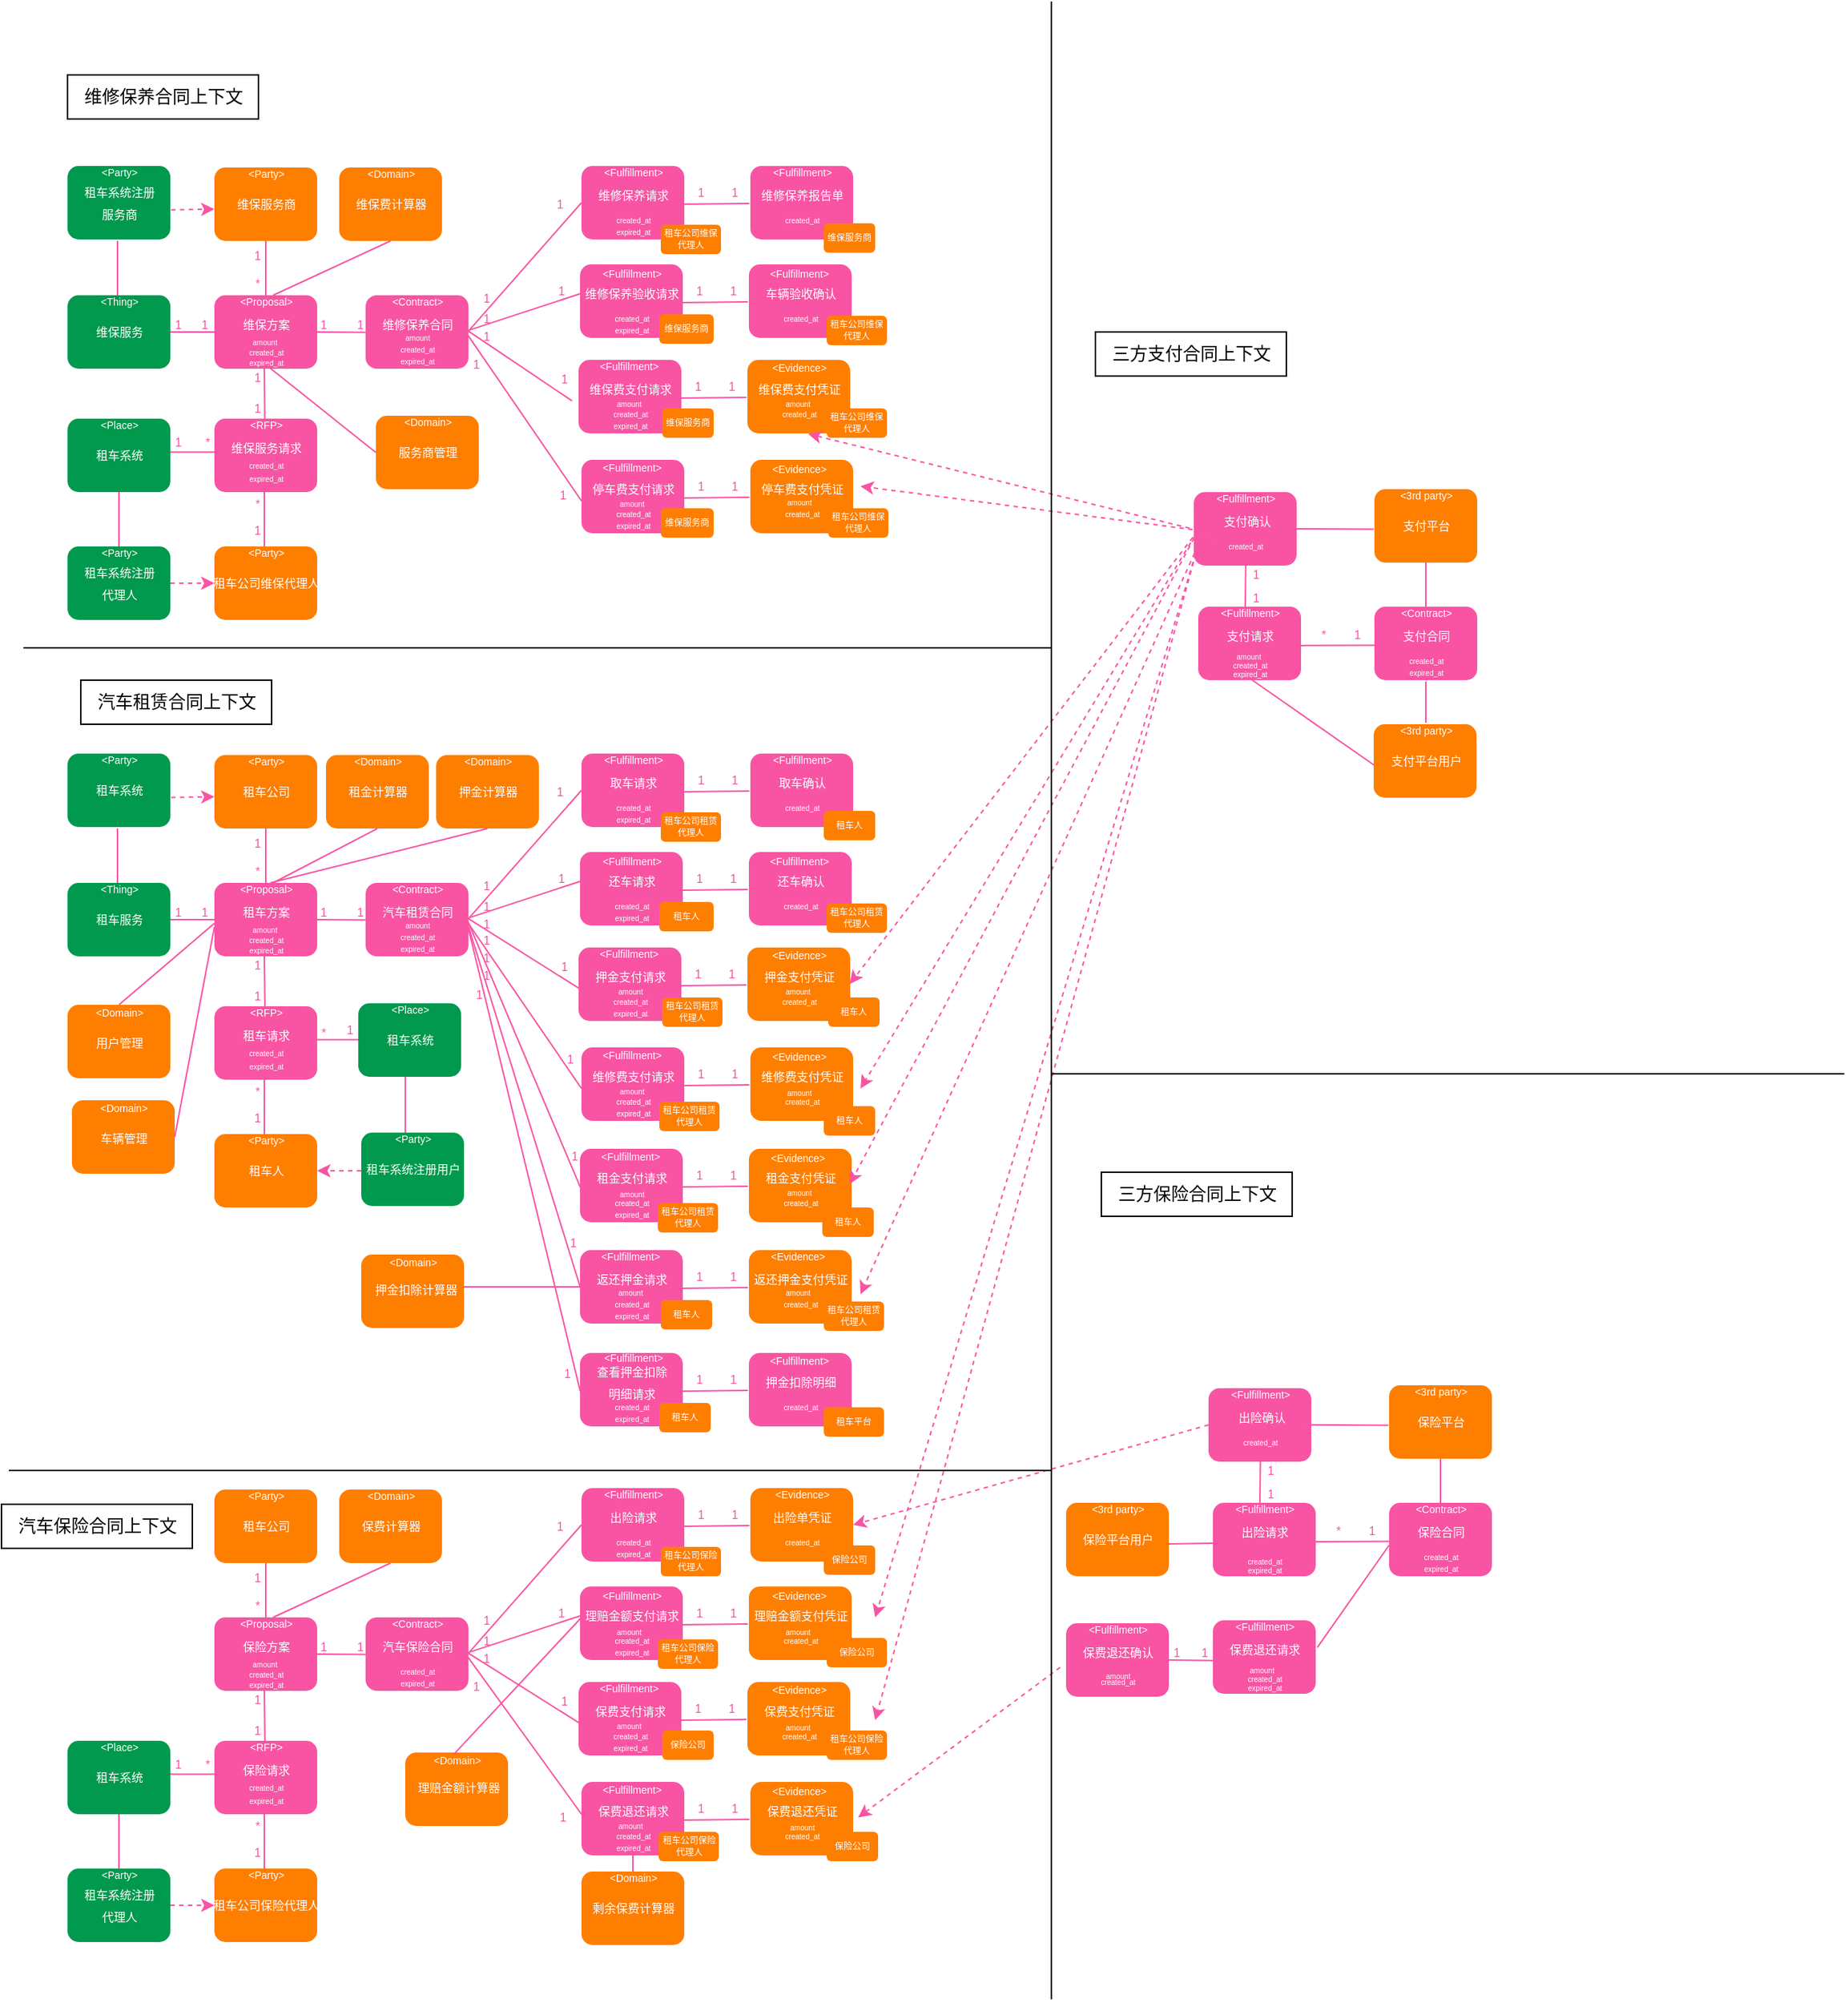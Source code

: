 <mxfile version="21.6.6" type="github">
  <diagram name="第 1 页" id="oeCHM0damJKCCX0aJpPC">
    <mxGraphModel dx="1461" dy="873" grid="1" gridSize="10" guides="1" tooltips="1" connect="1" arrows="1" fold="1" page="1" pageScale="1" pageWidth="827" pageHeight="1169" math="0" shadow="0">
      <root>
        <mxCell id="0" />
        <mxCell id="1" parent="0" />
        <mxCell id="e_jC6DyC8DSp5otNmjVu-6" value="" style="group" parent="1" vertex="1" connectable="0">
          <mxGeometry x="150" y="312" width="70" height="62" as="geometry" />
        </mxCell>
        <mxCell id="e_jC6DyC8DSp5otNmjVu-1" value="" style="rounded=1;whiteSpace=wrap;html=1;fillColor=#f854a3;fontColor=#ffffff;strokeColor=none;" parent="e_jC6DyC8DSp5otNmjVu-6" vertex="1">
          <mxGeometry y="12" width="70" height="50" as="geometry" />
        </mxCell>
        <mxCell id="e_jC6DyC8DSp5otNmjVu-2" value="&lt;span style=&quot;font-size: 7px;&quot;&gt;&amp;lt;RFP&amp;gt;&lt;/span&gt;" style="text;html=1;align=center;verticalAlign=middle;resizable=0;points=[];autosize=1;strokeColor=none;fillColor=none;fontColor=#FFFFFF;" parent="e_jC6DyC8DSp5otNmjVu-6" vertex="1">
          <mxGeometry x="10" width="50" height="30" as="geometry" />
        </mxCell>
        <mxCell id="e_jC6DyC8DSp5otNmjVu-3" value="&lt;font style=&quot;font-size: 8px;&quot; color=&quot;#ffffff&quot;&gt;维保服务请求&lt;/font&gt;" style="text;html=1;align=center;verticalAlign=middle;resizable=0;points=[];autosize=1;strokeColor=none;fillColor=none;" parent="e_jC6DyC8DSp5otNmjVu-6" vertex="1">
          <mxGeometry y="16" width="70" height="30" as="geometry" />
        </mxCell>
        <mxCell id="e_jC6DyC8DSp5otNmjVu-4" value="&lt;font style=&quot;font-size: 5px;&quot;&gt;created_at&lt;/font&gt;" style="text;html=1;align=center;verticalAlign=middle;resizable=0;points=[];autosize=1;strokeColor=none;fillColor=none;fontColor=#FFFFFF;fontSize=5;" parent="e_jC6DyC8DSp5otNmjVu-6" vertex="1">
          <mxGeometry x="10" y="33" width="50" height="20" as="geometry" />
        </mxCell>
        <mxCell id="e_jC6DyC8DSp5otNmjVu-5" value="&lt;font style=&quot;font-size: 5px;&quot;&gt;expired_at&lt;/font&gt;" style="text;html=1;align=center;verticalAlign=middle;resizable=0;points=[];autosize=1;strokeColor=none;fillColor=none;fontColor=#FFFFFF;fontSize=5;" parent="e_jC6DyC8DSp5otNmjVu-6" vertex="1">
          <mxGeometry x="10" y="42" width="50" height="20" as="geometry" />
        </mxCell>
        <mxCell id="e_jC6DyC8DSp5otNmjVu-7" value="" style="group" parent="1" vertex="1" connectable="0">
          <mxGeometry x="150" y="228" width="70" height="62" as="geometry" />
        </mxCell>
        <mxCell id="e_jC6DyC8DSp5otNmjVu-8" value="" style="rounded=1;whiteSpace=wrap;html=1;fillColor=#f854a3;fontColor=#ffffff;strokeColor=none;" parent="e_jC6DyC8DSp5otNmjVu-7" vertex="1">
          <mxGeometry y="12" width="70" height="50" as="geometry" />
        </mxCell>
        <mxCell id="e_jC6DyC8DSp5otNmjVu-9" value="&lt;font style=&quot;font-size: 7px;&quot;&gt;&amp;lt;Proposal&amp;gt;&lt;/font&gt;" style="text;html=1;align=center;verticalAlign=middle;resizable=0;points=[];autosize=1;strokeColor=none;fillColor=none;fontColor=#FFFFFF;" parent="e_jC6DyC8DSp5otNmjVu-7" vertex="1">
          <mxGeometry x="5" width="60" height="30" as="geometry" />
        </mxCell>
        <mxCell id="e_jC6DyC8DSp5otNmjVu-10" value="&lt;font color=&quot;#ffffff&quot;&gt;&lt;span style=&quot;font-size: 8px;&quot;&gt;维保方案&lt;/span&gt;&lt;/font&gt;" style="text;html=1;align=center;verticalAlign=middle;resizable=0;points=[];autosize=1;strokeColor=none;fillColor=none;" parent="e_jC6DyC8DSp5otNmjVu-7" vertex="1">
          <mxGeometry x="5" y="16" width="60" height="30" as="geometry" />
        </mxCell>
        <mxCell id="e_jC6DyC8DSp5otNmjVu-11" value="&lt;font style=&quot;font-size: 5px;&quot;&gt;created_at&lt;/font&gt;" style="text;html=1;align=center;verticalAlign=middle;resizable=0;points=[];autosize=1;strokeColor=none;fillColor=none;fontColor=#FFFFFF;fontSize=5;" parent="e_jC6DyC8DSp5otNmjVu-7" vertex="1">
          <mxGeometry x="10" y="40" width="50" height="20" as="geometry" />
        </mxCell>
        <mxCell id="e_jC6DyC8DSp5otNmjVu-12" value="&lt;font style=&quot;font-size: 5px;&quot;&gt;expired_at&lt;/font&gt;" style="text;html=1;align=center;verticalAlign=middle;resizable=0;points=[];autosize=1;strokeColor=none;fillColor=none;fontColor=#FFFFFF;fontSize=5;" parent="e_jC6DyC8DSp5otNmjVu-7" vertex="1">
          <mxGeometry x="10" y="47" width="50" height="20" as="geometry" />
        </mxCell>
        <mxCell id="e_jC6DyC8DSp5otNmjVu-65" value="&lt;font color=&quot;#f954a3&quot; style=&quot;font-size: 8px;&quot;&gt;1&lt;/font&gt;" style="text;html=1;align=center;verticalAlign=middle;resizable=0;points=[];autosize=1;strokeColor=none;fillColor=none;fontSize=8;" parent="e_jC6DyC8DSp5otNmjVu-7" vertex="1">
          <mxGeometry x="-40" y="22" width="30" height="20" as="geometry" />
        </mxCell>
        <mxCell id="e_jC6DyC8DSp5otNmjVu-75" value="&lt;font color=&quot;#f954a3&quot; style=&quot;font-size: 8px;&quot;&gt;*&lt;/font&gt;" style="text;html=1;align=center;verticalAlign=middle;resizable=0;points=[];autosize=1;strokeColor=none;fillColor=none;fontSize=8;" parent="e_jC6DyC8DSp5otNmjVu-7" vertex="1">
          <mxGeometry x="14" y="-6" width="30" height="20" as="geometry" />
        </mxCell>
        <mxCell id="e_jC6DyC8DSp5otNmjVu-13" value="" style="endArrow=none;html=1;rounded=0;exitX=0.49;exitY=-0.123;exitDx=0;exitDy=0;exitPerimeter=0;fontColor=#f954a3;labelBackgroundColor=#F954A3;labelBorderColor=#F954A3;strokeColor=#F954A3;" parent="1" source="e_jC6DyC8DSp5otNmjVu-3" edge="1">
          <mxGeometry width="50" height="50" relative="1" as="geometry">
            <mxPoint x="180" y="330" as="sourcePoint" />
            <mxPoint x="184" y="290" as="targetPoint" />
          </mxGeometry>
        </mxCell>
        <mxCell id="e_jC6DyC8DSp5otNmjVu-14" value="&lt;font color=&quot;#f954a3&quot; style=&quot;font-size: 8px;&quot;&gt;1&lt;/font&gt;" style="text;html=1;align=center;verticalAlign=middle;resizable=0;points=[];autosize=1;strokeColor=none;fillColor=none;fontSize=8;" parent="1" vertex="1">
          <mxGeometry x="164" y="286" width="30" height="20" as="geometry" />
        </mxCell>
        <mxCell id="e_jC6DyC8DSp5otNmjVu-15" value="&lt;font color=&quot;#f954a3&quot; style=&quot;font-size: 8px;&quot;&gt;1&lt;/font&gt;" style="text;html=1;align=center;verticalAlign=middle;resizable=0;points=[];autosize=1;strokeColor=none;fillColor=none;fontSize=8;" parent="1" vertex="1">
          <mxGeometry x="164" y="307" width="30" height="20" as="geometry" />
        </mxCell>
        <mxCell id="e_jC6DyC8DSp5otNmjVu-17" value="&lt;font style=&quot;font-size: 5px;&quot;&gt;amount&lt;br&gt;&lt;/font&gt;" style="text;html=1;align=center;verticalAlign=middle;resizable=0;points=[];autosize=1;strokeColor=none;fillColor=none;fontColor=#FFFFFF;fontSize=5;" parent="1" vertex="1">
          <mxGeometry x="164" y="261" width="40" height="20" as="geometry" />
        </mxCell>
        <mxCell id="e_jC6DyC8DSp5otNmjVu-18" value="" style="group" parent="1" vertex="1" connectable="0">
          <mxGeometry x="253" y="228" width="70" height="62" as="geometry" />
        </mxCell>
        <mxCell id="e_jC6DyC8DSp5otNmjVu-19" value="" style="rounded=1;whiteSpace=wrap;html=1;fillColor=#f854a3;fontColor=#ffffff;strokeColor=none;" parent="e_jC6DyC8DSp5otNmjVu-18" vertex="1">
          <mxGeometry y="12" width="70" height="50" as="geometry" />
        </mxCell>
        <mxCell id="e_jC6DyC8DSp5otNmjVu-20" value="&lt;font style=&quot;font-size: 7px;&quot;&gt;&amp;lt;Contract&amp;gt;&lt;/font&gt;" style="text;html=1;align=center;verticalAlign=middle;resizable=0;points=[];autosize=1;strokeColor=none;fillColor=none;fontColor=#FFFFFF;" parent="e_jC6DyC8DSp5otNmjVu-18" vertex="1">
          <mxGeometry x="5" width="60" height="30" as="geometry" />
        </mxCell>
        <mxCell id="e_jC6DyC8DSp5otNmjVu-21" value="&lt;font color=&quot;#ffffff&quot;&gt;&lt;span style=&quot;font-size: 8px;&quot;&gt;维修保养合同&lt;/span&gt;&lt;/font&gt;" style="text;html=1;align=center;verticalAlign=middle;resizable=0;points=[];autosize=1;strokeColor=none;fillColor=none;" parent="e_jC6DyC8DSp5otNmjVu-18" vertex="1">
          <mxGeometry y="16" width="70" height="30" as="geometry" />
        </mxCell>
        <mxCell id="e_jC6DyC8DSp5otNmjVu-22" value="&lt;font style=&quot;font-size: 5px;&quot;&gt;created_at&lt;/font&gt;" style="text;html=1;align=center;verticalAlign=middle;resizable=0;points=[];autosize=1;strokeColor=none;fillColor=none;fontColor=#FFFFFF;fontSize=5;" parent="e_jC6DyC8DSp5otNmjVu-18" vertex="1">
          <mxGeometry x="10" y="38" width="50" height="20" as="geometry" />
        </mxCell>
        <mxCell id="e_jC6DyC8DSp5otNmjVu-23" value="&lt;font style=&quot;font-size: 5px;&quot;&gt;expired_at&lt;/font&gt;" style="text;html=1;align=center;verticalAlign=middle;resizable=0;points=[];autosize=1;strokeColor=none;fillColor=none;fontColor=#FFFFFF;fontSize=5;" parent="e_jC6DyC8DSp5otNmjVu-18" vertex="1">
          <mxGeometry x="10" y="46" width="50" height="20" as="geometry" />
        </mxCell>
        <mxCell id="VPvNrE1eairbUW8k15pB-188" value="&lt;font style=&quot;font-size: 5px;&quot;&gt;amount&lt;br&gt;&lt;/font&gt;" style="text;html=1;align=center;verticalAlign=middle;resizable=0;points=[];autosize=1;strokeColor=none;fillColor=none;fontColor=#FFFFFF;fontSize=5;" parent="e_jC6DyC8DSp5otNmjVu-18" vertex="1">
          <mxGeometry x="15" y="30" width="40" height="20" as="geometry" />
        </mxCell>
        <mxCell id="e_jC6DyC8DSp5otNmjVu-24" value="" style="endArrow=none;html=1;rounded=0;exitX=1;exitY=0.5;exitDx=0;exitDy=0;entryX=-0.001;entryY=0.71;entryDx=0;entryDy=0;entryPerimeter=0;strokeColor=#F954A3;" parent="1" source="e_jC6DyC8DSp5otNmjVu-8" target="e_jC6DyC8DSp5otNmjVu-21" edge="1">
          <mxGeometry width="50" height="50" relative="1" as="geometry">
            <mxPoint x="220" y="340" as="sourcePoint" />
            <mxPoint x="270" y="290" as="targetPoint" />
          </mxGeometry>
        </mxCell>
        <mxCell id="e_jC6DyC8DSp5otNmjVu-25" value="&lt;font color=&quot;#f954a3&quot; style=&quot;font-size: 8px;&quot;&gt;1&lt;/font&gt;" style="text;html=1;align=center;verticalAlign=middle;resizable=0;points=[];autosize=1;strokeColor=none;fillColor=none;fontSize=8;" parent="1" vertex="1">
          <mxGeometry x="209" y="250" width="30" height="20" as="geometry" />
        </mxCell>
        <mxCell id="e_jC6DyC8DSp5otNmjVu-26" value="&lt;font color=&quot;#f954a3&quot; style=&quot;font-size: 8px;&quot;&gt;1&lt;/font&gt;" style="text;html=1;align=center;verticalAlign=middle;resizable=0;points=[];autosize=1;strokeColor=none;fillColor=none;fontSize=8;" parent="1" vertex="1">
          <mxGeometry x="234" y="250" width="30" height="20" as="geometry" />
        </mxCell>
        <mxCell id="e_jC6DyC8DSp5otNmjVu-27" value="" style="group" parent="1" vertex="1" connectable="0">
          <mxGeometry x="235" y="141" width="70" height="62" as="geometry" />
        </mxCell>
        <mxCell id="e_jC6DyC8DSp5otNmjVu-28" value="" style="rounded=1;whiteSpace=wrap;html=1;fillColor=#fe7e00;fontColor=#ffffff;strokeColor=none;" parent="e_jC6DyC8DSp5otNmjVu-27" vertex="1">
          <mxGeometry y="12" width="70" height="50" as="geometry" />
        </mxCell>
        <mxCell id="e_jC6DyC8DSp5otNmjVu-29" value="&lt;font style=&quot;font-size: 7px;&quot;&gt;&amp;lt;Domain&amp;gt;&lt;/font&gt;" style="text;html=1;align=center;verticalAlign=middle;resizable=0;points=[];autosize=1;strokeColor=none;fillColor=none;fontColor=#FFFFFF;" parent="e_jC6DyC8DSp5otNmjVu-27" vertex="1">
          <mxGeometry x="5" width="60" height="30" as="geometry" />
        </mxCell>
        <mxCell id="e_jC6DyC8DSp5otNmjVu-30" value="&lt;font color=&quot;#ffffff&quot;&gt;&lt;span style=&quot;font-size: 8px;&quot;&gt;维保费计算器&lt;/span&gt;&lt;/font&gt;" style="text;html=1;align=center;verticalAlign=middle;resizable=0;points=[];autosize=1;strokeColor=none;fillColor=none;" parent="e_jC6DyC8DSp5otNmjVu-27" vertex="1">
          <mxGeometry y="21" width="70" height="30" as="geometry" />
        </mxCell>
        <mxCell id="e_jC6DyC8DSp5otNmjVu-34" value="" style="group" parent="1" vertex="1" connectable="0">
          <mxGeometry x="150" y="141" width="75" height="62" as="geometry" />
        </mxCell>
        <mxCell id="e_jC6DyC8DSp5otNmjVu-35" value="" style="rounded=1;whiteSpace=wrap;html=1;fillColor=#fe7e00;fontColor=#ffffff;strokeColor=none;" parent="e_jC6DyC8DSp5otNmjVu-34" vertex="1">
          <mxGeometry y="12" width="70" height="50" as="geometry" />
        </mxCell>
        <mxCell id="e_jC6DyC8DSp5otNmjVu-36" value="&lt;font style=&quot;font-size: 7px;&quot;&gt;&amp;lt;Party&amp;gt;&lt;/font&gt;" style="text;html=1;align=center;verticalAlign=middle;resizable=0;points=[];autosize=1;strokeColor=none;fillColor=none;fontColor=#FFFFFF;" parent="e_jC6DyC8DSp5otNmjVu-34" vertex="1">
          <mxGeometry x="10" width="50" height="30" as="geometry" />
        </mxCell>
        <mxCell id="e_jC6DyC8DSp5otNmjVu-37" value="&lt;font color=&quot;#ffffff&quot;&gt;&lt;span style=&quot;font-size: 8px;&quot;&gt;维保服务商&lt;/span&gt;&lt;/font&gt;" style="text;html=1;align=center;verticalAlign=middle;resizable=0;points=[];autosize=1;strokeColor=none;fillColor=none;" parent="e_jC6DyC8DSp5otNmjVu-34" vertex="1">
          <mxGeometry x="5" y="21" width="60" height="30" as="geometry" />
        </mxCell>
        <mxCell id="e_jC6DyC8DSp5otNmjVu-38" value="" style="endArrow=none;html=1;rounded=0;exitX=0.5;exitY=1;exitDx=0;exitDy=0;strokeColor=#F954A3;" parent="1" source="e_jC6DyC8DSp5otNmjVu-35" edge="1">
          <mxGeometry width="50" height="50" relative="1" as="geometry">
            <mxPoint x="186" y="203" as="sourcePoint" />
            <mxPoint x="185" y="240" as="targetPoint" />
          </mxGeometry>
        </mxCell>
        <mxCell id="e_jC6DyC8DSp5otNmjVu-39" value="" style="group" parent="1" vertex="1" connectable="0">
          <mxGeometry x="50" y="399" width="80" height="62" as="geometry" />
        </mxCell>
        <mxCell id="e_jC6DyC8DSp5otNmjVu-40" value="" style="rounded=1;whiteSpace=wrap;html=1;fillColor=#00994D;fontColor=#ffffff;strokeColor=none;" parent="e_jC6DyC8DSp5otNmjVu-39" vertex="1">
          <mxGeometry y="12" width="70" height="50" as="geometry" />
        </mxCell>
        <mxCell id="e_jC6DyC8DSp5otNmjVu-41" value="&lt;font style=&quot;font-size: 7px;&quot;&gt;&amp;lt;Party&amp;gt;&lt;/font&gt;" style="text;html=1;align=center;verticalAlign=middle;resizable=0;points=[];autosize=1;strokeColor=none;fillColor=none;fontColor=#FFFFFF;" parent="e_jC6DyC8DSp5otNmjVu-39" vertex="1">
          <mxGeometry x="10" width="50" height="30" as="geometry" />
        </mxCell>
        <mxCell id="e_jC6DyC8DSp5otNmjVu-42" value="&lt;font color=&quot;#ffffff&quot;&gt;&lt;span style=&quot;font-size: 8px;&quot;&gt;租车系统注册&lt;br&gt;代理人&lt;/span&gt;&lt;/font&gt;" style="text;html=1;align=center;verticalAlign=middle;resizable=0;points=[];autosize=1;strokeColor=none;fillColor=none;" parent="e_jC6DyC8DSp5otNmjVu-39" vertex="1">
          <mxGeometry y="16" width="70" height="40" as="geometry" />
        </mxCell>
        <mxCell id="e_jC6DyC8DSp5otNmjVu-43" value="" style="group" parent="1" vertex="1" connectable="0">
          <mxGeometry x="150" y="399" width="85" height="62" as="geometry" />
        </mxCell>
        <mxCell id="e_jC6DyC8DSp5otNmjVu-44" value="" style="rounded=1;whiteSpace=wrap;html=1;fillColor=#fe7e00;fontColor=#ffffff;strokeColor=none;" parent="e_jC6DyC8DSp5otNmjVu-43" vertex="1">
          <mxGeometry y="12" width="70" height="50" as="geometry" />
        </mxCell>
        <mxCell id="e_jC6DyC8DSp5otNmjVu-45" value="&lt;font style=&quot;font-size: 7px;&quot;&gt;&amp;lt;Party&amp;gt;&lt;/font&gt;" style="text;html=1;align=center;verticalAlign=middle;resizable=0;points=[];autosize=1;strokeColor=none;fillColor=none;fontColor=#FFFFFF;" parent="e_jC6DyC8DSp5otNmjVu-43" vertex="1">
          <mxGeometry x="10" width="50" height="30" as="geometry" />
        </mxCell>
        <mxCell id="e_jC6DyC8DSp5otNmjVu-46" value="&lt;font color=&quot;#ffffff&quot;&gt;&lt;span style=&quot;font-size: 8px;&quot;&gt;租车公司维保代理人&lt;/span&gt;&lt;/font&gt;" style="text;html=1;align=center;verticalAlign=middle;resizable=0;points=[];autosize=1;strokeColor=none;fillColor=none;" parent="e_jC6DyC8DSp5otNmjVu-43" vertex="1">
          <mxGeometry x="-15" y="21" width="100" height="30" as="geometry" />
        </mxCell>
        <mxCell id="e_jC6DyC8DSp5otNmjVu-47" value="" style="endArrow=none;html=1;rounded=0;exitX=0.5;exitY=1;exitDx=0;exitDy=0;strokeColor=#F954A3;" parent="1" edge="1">
          <mxGeometry width="50" height="50" relative="1" as="geometry">
            <mxPoint x="184" y="374" as="sourcePoint" />
            <mxPoint x="184" y="411" as="targetPoint" />
          </mxGeometry>
        </mxCell>
        <mxCell id="e_jC6DyC8DSp5otNmjVu-48" value="" style="endArrow=classic;html=1;rounded=0;entryX=0;entryY=0.5;entryDx=0;entryDy=0;strokeColor=#F954A3;dashed=1;" parent="1" source="e_jC6DyC8DSp5otNmjVu-42" target="e_jC6DyC8DSp5otNmjVu-44" edge="1">
          <mxGeometry width="50" height="50" relative="1" as="geometry">
            <mxPoint x="120" y="436" as="sourcePoint" />
            <mxPoint x="220" y="320" as="targetPoint" />
            <Array as="points">
              <mxPoint x="120" y="436" />
            </Array>
          </mxGeometry>
        </mxCell>
        <mxCell id="e_jC6DyC8DSp5otNmjVu-50" value="" style="group" parent="1" vertex="1" connectable="0">
          <mxGeometry x="50" y="312" width="80" height="62" as="geometry" />
        </mxCell>
        <mxCell id="e_jC6DyC8DSp5otNmjVu-51" value="" style="rounded=1;whiteSpace=wrap;html=1;fillColor=#00994D;fontColor=#ffffff;strokeColor=none;" parent="e_jC6DyC8DSp5otNmjVu-50" vertex="1">
          <mxGeometry y="12" width="70" height="50" as="geometry" />
        </mxCell>
        <mxCell id="e_jC6DyC8DSp5otNmjVu-52" value="&lt;font style=&quot;font-size: 7px;&quot;&gt;&amp;lt;Place&amp;gt;&lt;/font&gt;" style="text;html=1;align=center;verticalAlign=middle;resizable=0;points=[];autosize=1;strokeColor=none;fillColor=none;fontColor=#FFFFFF;" parent="e_jC6DyC8DSp5otNmjVu-50" vertex="1">
          <mxGeometry x="10" width="50" height="30" as="geometry" />
        </mxCell>
        <mxCell id="e_jC6DyC8DSp5otNmjVu-53" value="&lt;font color=&quot;#ffffff&quot;&gt;&lt;span style=&quot;font-size: 8px;&quot;&gt;租车系统&lt;/span&gt;&lt;/font&gt;" style="text;html=1;align=center;verticalAlign=middle;resizable=0;points=[];autosize=1;strokeColor=none;fillColor=none;" parent="e_jC6DyC8DSp5otNmjVu-50" vertex="1">
          <mxGeometry x="5" y="21" width="60" height="30" as="geometry" />
        </mxCell>
        <mxCell id="e_jC6DyC8DSp5otNmjVu-61" value="" style="endArrow=none;html=1;rounded=0;exitX=1;exitY=0.5;exitDx=0;exitDy=0;entryX=0;entryY=0.5;entryDx=0;entryDy=0;strokeColor=#F954A3;" parent="e_jC6DyC8DSp5otNmjVu-50" edge="1">
          <mxGeometry width="50" height="50" relative="1" as="geometry">
            <mxPoint x="70" y="34.71" as="sourcePoint" />
            <mxPoint x="100" y="34.71" as="targetPoint" />
          </mxGeometry>
        </mxCell>
        <mxCell id="e_jC6DyC8DSp5otNmjVu-54" value="" style="group" parent="1" vertex="1" connectable="0">
          <mxGeometry x="50" y="228" width="95" height="62" as="geometry" />
        </mxCell>
        <mxCell id="e_jC6DyC8DSp5otNmjVu-55" value="" style="rounded=1;whiteSpace=wrap;html=1;fillColor=#00994D;fontColor=#ffffff;strokeColor=none;" parent="e_jC6DyC8DSp5otNmjVu-54" vertex="1">
          <mxGeometry y="12" width="70" height="50" as="geometry" />
        </mxCell>
        <mxCell id="e_jC6DyC8DSp5otNmjVu-56" value="&lt;font style=&quot;font-size: 7px;&quot;&gt;&amp;lt;Thing&amp;gt;&lt;/font&gt;" style="text;html=1;align=center;verticalAlign=middle;resizable=0;points=[];autosize=1;strokeColor=none;fillColor=none;fontColor=#FFFFFF;" parent="e_jC6DyC8DSp5otNmjVu-54" vertex="1">
          <mxGeometry x="10" width="50" height="30" as="geometry" />
        </mxCell>
        <mxCell id="e_jC6DyC8DSp5otNmjVu-57" value="&lt;font color=&quot;#ffffff&quot;&gt;&lt;span style=&quot;font-size: 8px;&quot;&gt;维保服务&lt;/span&gt;&lt;/font&gt;" style="text;html=1;align=center;verticalAlign=middle;resizable=0;points=[];autosize=1;strokeColor=none;fillColor=none;" parent="e_jC6DyC8DSp5otNmjVu-54" vertex="1">
          <mxGeometry x="5" y="21" width="60" height="30" as="geometry" />
        </mxCell>
        <mxCell id="e_jC6DyC8DSp5otNmjVu-64" value="&lt;font color=&quot;#f954a3&quot; style=&quot;font-size: 8px;&quot;&gt;1&lt;/font&gt;" style="text;html=1;align=center;verticalAlign=middle;resizable=0;points=[];autosize=1;strokeColor=none;fillColor=none;fontSize=8;" parent="e_jC6DyC8DSp5otNmjVu-54" vertex="1">
          <mxGeometry x="78" y="22" width="30" height="20" as="geometry" />
        </mxCell>
        <mxCell id="e_jC6DyC8DSp5otNmjVu-59" value="" style="endArrow=none;html=1;rounded=0;exitX=0.5;exitY=1;exitDx=0;exitDy=0;strokeColor=#F954A3;" parent="1" source="e_jC6DyC8DSp5otNmjVu-51" edge="1">
          <mxGeometry width="50" height="50" relative="1" as="geometry">
            <mxPoint x="85.0" y="378" as="sourcePoint" />
            <mxPoint x="85" y="411" as="targetPoint" />
            <Array as="points">
              <mxPoint x="85" y="411" />
            </Array>
          </mxGeometry>
        </mxCell>
        <mxCell id="e_jC6DyC8DSp5otNmjVu-62" value="&lt;font color=&quot;#f954a3&quot; style=&quot;font-size: 8px;&quot;&gt;1&lt;/font&gt;" style="text;html=1;align=center;verticalAlign=middle;resizable=0;points=[];autosize=1;strokeColor=none;fillColor=none;fontSize=8;" parent="1" vertex="1">
          <mxGeometry x="110" y="330" width="30" height="20" as="geometry" />
        </mxCell>
        <mxCell id="e_jC6DyC8DSp5otNmjVu-63" value="&lt;font color=&quot;#f954a3&quot; style=&quot;font-size: 8px;&quot;&gt;*&lt;/font&gt;" style="text;html=1;align=center;verticalAlign=middle;resizable=0;points=[];autosize=1;strokeColor=none;fillColor=none;fontSize=8;" parent="1" vertex="1">
          <mxGeometry x="130" y="330" width="30" height="20" as="geometry" />
        </mxCell>
        <mxCell id="e_jC6DyC8DSp5otNmjVu-66" value="" style="group" parent="1" vertex="1" connectable="0">
          <mxGeometry x="50" y="140" width="85" height="62" as="geometry" />
        </mxCell>
        <mxCell id="e_jC6DyC8DSp5otNmjVu-67" value="" style="rounded=1;whiteSpace=wrap;html=1;fillColor=#00994D;fontColor=#ffffff;strokeColor=none;" parent="e_jC6DyC8DSp5otNmjVu-66" vertex="1">
          <mxGeometry y="12" width="70" height="50" as="geometry" />
        </mxCell>
        <mxCell id="e_jC6DyC8DSp5otNmjVu-68" value="&lt;font style=&quot;font-size: 7px;&quot;&gt;&amp;lt;Party&amp;gt;&lt;/font&gt;" style="text;html=1;align=center;verticalAlign=middle;resizable=0;points=[];autosize=1;strokeColor=none;fillColor=none;fontColor=#FFFFFF;" parent="e_jC6DyC8DSp5otNmjVu-66" vertex="1">
          <mxGeometry x="10" width="50" height="30" as="geometry" />
        </mxCell>
        <mxCell id="e_jC6DyC8DSp5otNmjVu-69" value="&lt;font color=&quot;#ffffff&quot;&gt;&lt;span style=&quot;font-size: 8px;&quot;&gt;租车系统注册&lt;br&gt;服务商&lt;/span&gt;&lt;/font&gt;" style="text;html=1;align=center;verticalAlign=middle;resizable=0;points=[];autosize=1;strokeColor=none;fillColor=none;" parent="e_jC6DyC8DSp5otNmjVu-66" vertex="1">
          <mxGeometry y="16" width="70" height="40" as="geometry" />
        </mxCell>
        <mxCell id="e_jC6DyC8DSp5otNmjVu-71" value="" style="endArrow=classic;html=1;rounded=0;strokeColor=#F954A3;dashed=1;entryX=-0.032;entryY=0.546;entryDx=0;entryDy=0;entryPerimeter=0;exitX=1.008;exitY=0.597;exitDx=0;exitDy=0;exitPerimeter=0;" parent="1" source="e_jC6DyC8DSp5otNmjVu-67" edge="1">
          <mxGeometry width="50" height="50" relative="1" as="geometry">
            <mxPoint x="116.92" y="180.0" as="sourcePoint" />
            <mxPoint x="150.0" y="181.38" as="targetPoint" />
            <Array as="points" />
          </mxGeometry>
        </mxCell>
        <mxCell id="e_jC6DyC8DSp5otNmjVu-58" value="" style="endArrow=none;html=1;rounded=0;exitX=1;exitY=0.5;exitDx=0;exitDy=0;entryX=0;entryY=0.5;entryDx=0;entryDy=0;strokeColor=#F954A3;" parent="1" source="e_jC6DyC8DSp5otNmjVu-55" target="e_jC6DyC8DSp5otNmjVu-8" edge="1">
          <mxGeometry width="50" height="50" relative="1" as="geometry">
            <mxPoint x="120" y="176.71" as="sourcePoint" />
            <mxPoint x="150" y="176.71" as="targetPoint" />
          </mxGeometry>
        </mxCell>
        <mxCell id="e_jC6DyC8DSp5otNmjVu-72" value="" style="endArrow=none;html=1;rounded=0;exitX=0.5;exitY=1;exitDx=0;exitDy=0;strokeColor=#F954A3;" parent="1" edge="1">
          <mxGeometry width="50" height="50" relative="1" as="geometry">
            <mxPoint x="84" y="203" as="sourcePoint" />
            <mxPoint x="84" y="240" as="targetPoint" />
          </mxGeometry>
        </mxCell>
        <mxCell id="e_jC6DyC8DSp5otNmjVu-73" value="&lt;font color=&quot;#f954a3&quot; style=&quot;font-size: 8px;&quot;&gt;1&lt;/font&gt;" style="text;html=1;align=center;verticalAlign=middle;resizable=0;points=[];autosize=1;strokeColor=none;fillColor=none;fontSize=8;" parent="1" vertex="1">
          <mxGeometry x="164" y="203" width="30" height="20" as="geometry" />
        </mxCell>
        <mxCell id="e_jC6DyC8DSp5otNmjVu-76" value="&lt;font color=&quot;#f954a3&quot; style=&quot;font-size: 8px;&quot;&gt;*&lt;/font&gt;" style="text;html=1;align=center;verticalAlign=middle;resizable=0;points=[];autosize=1;strokeColor=none;fillColor=none;fontSize=8;" parent="1" vertex="1">
          <mxGeometry x="164" y="372" width="30" height="20" as="geometry" />
        </mxCell>
        <mxCell id="e_jC6DyC8DSp5otNmjVu-77" value="&lt;font color=&quot;#f954a3&quot; style=&quot;font-size: 8px;&quot;&gt;1&lt;/font&gt;" style="text;html=1;align=center;verticalAlign=middle;resizable=0;points=[];autosize=1;strokeColor=none;fillColor=none;fontSize=8;" parent="1" vertex="1">
          <mxGeometry x="164" y="390" width="30" height="20" as="geometry" />
        </mxCell>
        <mxCell id="e_jC6DyC8DSp5otNmjVu-78" value="" style="group" parent="1" vertex="1" connectable="0">
          <mxGeometry x="400" y="140" width="70" height="62" as="geometry" />
        </mxCell>
        <mxCell id="e_jC6DyC8DSp5otNmjVu-79" value="" style="rounded=1;whiteSpace=wrap;html=1;fillColor=#f854a3;fontColor=#ffffff;strokeColor=none;" parent="e_jC6DyC8DSp5otNmjVu-78" vertex="1">
          <mxGeometry y="12" width="70" height="50" as="geometry" />
        </mxCell>
        <mxCell id="e_jC6DyC8DSp5otNmjVu-80" value="&lt;font style=&quot;font-size: 7px;&quot;&gt;&amp;lt;Fulfillment&amp;gt;&lt;/font&gt;" style="text;html=1;align=center;verticalAlign=middle;resizable=0;points=[];autosize=1;strokeColor=none;fillColor=none;fontColor=#FFFFFF;" parent="e_jC6DyC8DSp5otNmjVu-78" vertex="1">
          <mxGeometry x="5" width="60" height="30" as="geometry" />
        </mxCell>
        <mxCell id="e_jC6DyC8DSp5otNmjVu-81" value="&lt;font color=&quot;#ffffff&quot;&gt;&lt;span style=&quot;font-size: 8px;&quot;&gt;维修保养请求&lt;/span&gt;&lt;/font&gt;" style="text;html=1;align=center;verticalAlign=middle;resizable=0;points=[];autosize=1;strokeColor=none;fillColor=none;" parent="e_jC6DyC8DSp5otNmjVu-78" vertex="1">
          <mxGeometry y="16" width="70" height="30" as="geometry" />
        </mxCell>
        <mxCell id="e_jC6DyC8DSp5otNmjVu-82" value="&lt;font style=&quot;font-size: 5px;&quot;&gt;created_at&lt;/font&gt;" style="text;html=1;align=center;verticalAlign=middle;resizable=0;points=[];autosize=1;strokeColor=none;fillColor=none;fontColor=#FFFFFF;fontSize=5;" parent="e_jC6DyC8DSp5otNmjVu-78" vertex="1">
          <mxGeometry x="10" y="38" width="50" height="20" as="geometry" />
        </mxCell>
        <mxCell id="e_jC6DyC8DSp5otNmjVu-83" value="&lt;font style=&quot;font-size: 5px;&quot;&gt;expired_at&lt;/font&gt;" style="text;html=1;align=center;verticalAlign=middle;resizable=0;points=[];autosize=1;strokeColor=none;fillColor=none;fontColor=#FFFFFF;fontSize=5;" parent="e_jC6DyC8DSp5otNmjVu-78" vertex="1">
          <mxGeometry x="10" y="46" width="50" height="20" as="geometry" />
        </mxCell>
        <mxCell id="e_jC6DyC8DSp5otNmjVu-84" value="&lt;font style=&quot;font-size: 5px;&quot;&gt;expired_at&lt;/font&gt;" style="text;html=1;align=center;verticalAlign=middle;resizable=0;points=[];autosize=1;strokeColor=none;fillColor=none;fontColor=#FFFFFF;fontSize=5;" parent="1" vertex="1">
          <mxGeometry x="364" y="196" width="50" height="20" as="geometry" />
        </mxCell>
        <mxCell id="e_jC6DyC8DSp5otNmjVu-85" value="" style="group;fontSize=6;" parent="1" vertex="1" connectable="0">
          <mxGeometry x="459" y="140" width="136" height="76" as="geometry" />
        </mxCell>
        <mxCell id="e_jC6DyC8DSp5otNmjVu-86" value="" style="rounded=1;whiteSpace=wrap;html=1;fillColor=#F954A3;fontColor=#ffffff;strokeColor=none;" parent="e_jC6DyC8DSp5otNmjVu-85" vertex="1">
          <mxGeometry x="56" y="12" width="70" height="50" as="geometry" />
        </mxCell>
        <mxCell id="e_jC6DyC8DSp5otNmjVu-87" value="&lt;font style=&quot;font-size: 7px;&quot;&gt;&amp;lt;Fulfillment&amp;gt;&lt;/font&gt;" style="text;html=1;align=center;verticalAlign=middle;resizable=0;points=[];autosize=1;strokeColor=none;fillColor=none;fontColor=#FFFFFF;" parent="e_jC6DyC8DSp5otNmjVu-85" vertex="1">
          <mxGeometry x="61" width="60" height="30" as="geometry" />
        </mxCell>
        <mxCell id="e_jC6DyC8DSp5otNmjVu-88" value="&lt;font color=&quot;#ffffff&quot;&gt;&lt;span style=&quot;font-size: 8px;&quot;&gt;维修保养报告单&lt;/span&gt;&lt;/font&gt;" style="text;html=1;align=center;verticalAlign=middle;resizable=0;points=[];autosize=1;strokeColor=none;fillColor=none;" parent="e_jC6DyC8DSp5otNmjVu-85" vertex="1">
          <mxGeometry x="51" y="16" width="80" height="30" as="geometry" />
        </mxCell>
        <mxCell id="e_jC6DyC8DSp5otNmjVu-89" value="&lt;font style=&quot;font-size: 5px;&quot;&gt;created_at&lt;/font&gt;" style="text;html=1;align=center;verticalAlign=middle;resizable=0;points=[];autosize=1;strokeColor=none;fillColor=none;fontColor=#FFFFFF;fontSize=5;" parent="e_jC6DyC8DSp5otNmjVu-85" vertex="1">
          <mxGeometry x="66" y="38" width="50" height="20" as="geometry" />
        </mxCell>
        <mxCell id="e_jC6DyC8DSp5otNmjVu-153" value="" style="group;fontSize=11;" parent="e_jC6DyC8DSp5otNmjVu-85" vertex="1" connectable="0">
          <mxGeometry x="-4" y="46" width="60" height="26" as="geometry" />
        </mxCell>
        <mxCell id="e_jC6DyC8DSp5otNmjVu-154" value="租车公司维保代理人" style="rounded=1;whiteSpace=wrap;html=1;fillColor=#fe7e00;fontColor=#ffffff;strokeColor=none;fontSize=6;" parent="e_jC6DyC8DSp5otNmjVu-153" vertex="1">
          <mxGeometry x="-1" y="6" width="41" height="20" as="geometry" />
        </mxCell>
        <mxCell id="e_jC6DyC8DSp5otNmjVu-97" value="&lt;font color=&quot;#f954a3&quot; style=&quot;font-size: 8px;&quot;&gt;1&lt;/font&gt;" style="text;html=1;align=center;verticalAlign=middle;resizable=0;points=[];autosize=1;strokeColor=none;fillColor=none;fontSize=8;" parent="1" vertex="1">
          <mxGeometry x="369.995" y="168" width="30" height="20" as="geometry" />
        </mxCell>
        <mxCell id="e_jC6DyC8DSp5otNmjVu-102" value="" style="group" parent="1" vertex="1" connectable="0">
          <mxGeometry x="466" y="160" width="50" height="20" as="geometry" />
        </mxCell>
        <mxCell id="e_jC6DyC8DSp5otNmjVu-103" value="&lt;font color=&quot;#f954a3&quot; style=&quot;font-size: 8px;&quot;&gt;1&lt;/font&gt;" style="text;html=1;align=center;verticalAlign=middle;resizable=0;points=[];autosize=1;strokeColor=none;fillColor=none;fontSize=8;" parent="e_jC6DyC8DSp5otNmjVu-102" vertex="1">
          <mxGeometry width="30" height="20" as="geometry" />
        </mxCell>
        <mxCell id="e_jC6DyC8DSp5otNmjVu-104" value="&lt;font color=&quot;#f954a3&quot; style=&quot;font-size: 8px;&quot;&gt;1&lt;/font&gt;" style="text;html=1;align=center;verticalAlign=middle;resizable=0;points=[];autosize=1;strokeColor=none;fillColor=none;fontSize=8;" parent="e_jC6DyC8DSp5otNmjVu-102" vertex="1">
          <mxGeometry x="22.727" width="30" height="20" as="geometry" />
        </mxCell>
        <mxCell id="e_jC6DyC8DSp5otNmjVu-105" value="" style="endArrow=none;html=1;rounded=0;exitX=0.838;exitY=0.876;exitDx=0;exitDy=0;strokeColor=#F954A3;exitPerimeter=0;entryX=-0.017;entryY=0.902;entryDx=0;entryDy=0;entryPerimeter=0;" parent="e_jC6DyC8DSp5otNmjVu-102" edge="1">
          <mxGeometry width="50" height="50" relative="1" as="geometry">
            <mxPoint x="48.309" y="17.52" as="sourcePoint" />
            <mxPoint x="2.264" y="18.04" as="targetPoint" />
          </mxGeometry>
        </mxCell>
        <mxCell id="e_jC6DyC8DSp5otNmjVu-107" value="" style="endArrow=none;html=1;rounded=0;exitX=0;exitY=0.5;exitDx=0;exitDy=0;strokeColor=#F954A3;entryX=0.995;entryY=0.695;entryDx=0;entryDy=0;entryPerimeter=0;" parent="1" source="e_jC6DyC8DSp5otNmjVu-79" target="e_jC6DyC8DSp5otNmjVu-21" edge="1">
          <mxGeometry width="50" height="50" relative="1" as="geometry">
            <mxPoint x="94" y="213" as="sourcePoint" />
            <mxPoint x="94" y="250" as="targetPoint" />
          </mxGeometry>
        </mxCell>
        <mxCell id="e_jC6DyC8DSp5otNmjVu-101" value="&lt;font color=&quot;#f954a3&quot; style=&quot;font-size: 8px;&quot;&gt;1&lt;/font&gt;" style="text;html=1;align=center;verticalAlign=middle;resizable=0;points=[];autosize=1;strokeColor=none;fillColor=none;fontSize=8;" parent="1" vertex="1">
          <mxGeometry x="319.995" y="232" width="30" height="20" as="geometry" />
        </mxCell>
        <mxCell id="e_jC6DyC8DSp5otNmjVu-108" value="" style="rounded=1;whiteSpace=wrap;html=1;fillColor=#f854a3;fontColor=#ffffff;strokeColor=none;" parent="1" vertex="1">
          <mxGeometry x="399" y="219" width="70" height="50" as="geometry" />
        </mxCell>
        <mxCell id="e_jC6DyC8DSp5otNmjVu-109" value="&lt;font color=&quot;#ffffff&quot;&gt;&lt;span style=&quot;font-size: 8px;&quot;&gt;维修保养验收请求&lt;/span&gt;&lt;/font&gt;" style="text;html=1;align=center;verticalAlign=middle;resizable=0;points=[];autosize=1;strokeColor=none;fillColor=none;" parent="1" vertex="1">
          <mxGeometry x="389" y="223" width="90" height="30" as="geometry" />
        </mxCell>
        <mxCell id="e_jC6DyC8DSp5otNmjVu-110" value="&lt;font style=&quot;font-size: 5px;&quot;&gt;created_at&lt;/font&gt;" style="text;html=1;align=center;verticalAlign=middle;resizable=0;points=[];autosize=1;strokeColor=none;fillColor=none;fontColor=#FFFFFF;fontSize=5;" parent="1" vertex="1">
          <mxGeometry x="409" y="245" width="50" height="20" as="geometry" />
        </mxCell>
        <mxCell id="e_jC6DyC8DSp5otNmjVu-111" value="&lt;font style=&quot;font-size: 5px;&quot;&gt;expired_at&lt;/font&gt;" style="text;html=1;align=center;verticalAlign=middle;resizable=0;points=[];autosize=1;strokeColor=none;fillColor=none;fontColor=#FFFFFF;fontSize=5;" parent="1" vertex="1">
          <mxGeometry x="409" y="253" width="50" height="20" as="geometry" />
        </mxCell>
        <mxCell id="e_jC6DyC8DSp5otNmjVu-112" value="" style="rounded=1;whiteSpace=wrap;html=1;fillColor=#F954A3;fontColor=#ffffff;strokeColor=none;" parent="1" vertex="1">
          <mxGeometry x="514" y="219" width="70" height="50" as="geometry" />
        </mxCell>
        <mxCell id="e_jC6DyC8DSp5otNmjVu-113" value="&lt;font color=&quot;#ffffff&quot;&gt;&lt;span style=&quot;font-size: 8px;&quot;&gt;车辆验收确认&lt;/span&gt;&lt;/font&gt;" style="text;html=1;align=center;verticalAlign=middle;resizable=0;points=[];autosize=1;strokeColor=none;fillColor=none;" parent="1" vertex="1">
          <mxGeometry x="514" y="223" width="70" height="30" as="geometry" />
        </mxCell>
        <mxCell id="e_jC6DyC8DSp5otNmjVu-114" value="&lt;font style=&quot;font-size: 5px;&quot;&gt;created_at&lt;/font&gt;" style="text;html=1;align=center;verticalAlign=middle;resizable=0;points=[];autosize=1;strokeColor=none;fillColor=none;fontColor=#FFFFFF;fontSize=5;" parent="1" vertex="1">
          <mxGeometry x="524" y="245" width="50" height="20" as="geometry" />
        </mxCell>
        <mxCell id="e_jC6DyC8DSp5otNmjVu-115" value="" style="group" parent="1" vertex="1" connectable="0">
          <mxGeometry x="465" y="227" width="50" height="20" as="geometry" />
        </mxCell>
        <mxCell id="e_jC6DyC8DSp5otNmjVu-116" value="&lt;font color=&quot;#f954a3&quot; style=&quot;font-size: 8px;&quot;&gt;1&lt;/font&gt;" style="text;html=1;align=center;verticalAlign=middle;resizable=0;points=[];autosize=1;strokeColor=none;fillColor=none;fontSize=8;" parent="e_jC6DyC8DSp5otNmjVu-115" vertex="1">
          <mxGeometry width="30" height="20" as="geometry" />
        </mxCell>
        <mxCell id="e_jC6DyC8DSp5otNmjVu-117" value="&lt;font color=&quot;#f954a3&quot; style=&quot;font-size: 8px;&quot;&gt;1&lt;/font&gt;" style="text;html=1;align=center;verticalAlign=middle;resizable=0;points=[];autosize=1;strokeColor=none;fillColor=none;fontSize=8;" parent="e_jC6DyC8DSp5otNmjVu-115" vertex="1">
          <mxGeometry x="22.727" width="30" height="20" as="geometry" />
        </mxCell>
        <mxCell id="e_jC6DyC8DSp5otNmjVu-118" value="" style="endArrow=none;html=1;rounded=0;exitX=0.838;exitY=0.876;exitDx=0;exitDy=0;strokeColor=#F954A3;exitPerimeter=0;entryX=-0.017;entryY=0.902;entryDx=0;entryDy=0;entryPerimeter=0;" parent="e_jC6DyC8DSp5otNmjVu-115" edge="1">
          <mxGeometry width="50" height="50" relative="1" as="geometry">
            <mxPoint x="48.309" y="17.52" as="sourcePoint" />
            <mxPoint x="2.264" y="18.04" as="targetPoint" />
          </mxGeometry>
        </mxCell>
        <mxCell id="e_jC6DyC8DSp5otNmjVu-119" value="" style="rounded=1;whiteSpace=wrap;html=1;fillColor=#f854a3;fontColor=#ffffff;strokeColor=none;" parent="1" vertex="1">
          <mxGeometry x="398" y="284" width="70" height="50" as="geometry" />
        </mxCell>
        <mxCell id="e_jC6DyC8DSp5otNmjVu-120" value="&lt;font color=&quot;#ffffff&quot;&gt;&lt;span style=&quot;font-size: 8px;&quot;&gt;维保费支付请求&lt;/span&gt;&lt;/font&gt;" style="text;html=1;align=center;verticalAlign=middle;resizable=0;points=[];autosize=1;strokeColor=none;fillColor=none;" parent="1" vertex="1">
          <mxGeometry x="393" y="288" width="80" height="30" as="geometry" />
        </mxCell>
        <mxCell id="e_jC6DyC8DSp5otNmjVu-121" value="&lt;font style=&quot;font-size: 5px;&quot;&gt;created_at&lt;/font&gt;" style="text;html=1;align=center;verticalAlign=middle;resizable=0;points=[];autosize=1;strokeColor=none;fillColor=none;fontColor=#FFFFFF;fontSize=5;" parent="1" vertex="1">
          <mxGeometry x="408" y="310" width="50" height="20" as="geometry" />
        </mxCell>
        <mxCell id="e_jC6DyC8DSp5otNmjVu-122" value="&lt;font style=&quot;font-size: 5px;&quot;&gt;expired_at&lt;/font&gt;" style="text;html=1;align=center;verticalAlign=middle;resizable=0;points=[];autosize=1;strokeColor=none;fillColor=none;fontColor=#FFFFFF;fontSize=5;" parent="1" vertex="1">
          <mxGeometry x="408" y="318" width="50" height="20" as="geometry" />
        </mxCell>
        <mxCell id="e_jC6DyC8DSp5otNmjVu-123" value="" style="rounded=1;whiteSpace=wrap;html=1;fillColor=#fe7e00;fontColor=#ffffff;strokeColor=none;" parent="1" vertex="1">
          <mxGeometry x="513" y="284" width="70" height="50" as="geometry" />
        </mxCell>
        <mxCell id="e_jC6DyC8DSp5otNmjVu-124" value="&lt;font color=&quot;#ffffff&quot;&gt;&lt;span style=&quot;font-size: 8px;&quot;&gt;维保费支付凭证&lt;/span&gt;&lt;/font&gt;" style="text;html=1;align=center;verticalAlign=middle;resizable=0;points=[];autosize=1;strokeColor=none;fillColor=none;" parent="1" vertex="1">
          <mxGeometry x="508" y="288" width="80" height="30" as="geometry" />
        </mxCell>
        <mxCell id="e_jC6DyC8DSp5otNmjVu-125" value="&lt;font style=&quot;font-size: 5px;&quot;&gt;created_at&lt;/font&gt;" style="text;html=1;align=center;verticalAlign=middle;resizable=0;points=[];autosize=1;strokeColor=none;fillColor=none;fontColor=#FFFFFF;fontSize=5;" parent="1" vertex="1">
          <mxGeometry x="523" y="310" width="50" height="20" as="geometry" />
        </mxCell>
        <mxCell id="e_jC6DyC8DSp5otNmjVu-126" value="" style="group" parent="1" vertex="1" connectable="0">
          <mxGeometry x="464" y="292" width="50" height="20" as="geometry" />
        </mxCell>
        <mxCell id="e_jC6DyC8DSp5otNmjVu-127" value="&lt;font color=&quot;#f954a3&quot; style=&quot;font-size: 8px;&quot;&gt;1&lt;/font&gt;" style="text;html=1;align=center;verticalAlign=middle;resizable=0;points=[];autosize=1;strokeColor=none;fillColor=none;fontSize=8;" parent="e_jC6DyC8DSp5otNmjVu-126" vertex="1">
          <mxGeometry width="30" height="20" as="geometry" />
        </mxCell>
        <mxCell id="e_jC6DyC8DSp5otNmjVu-128" value="&lt;font color=&quot;#f954a3&quot; style=&quot;font-size: 8px;&quot;&gt;1&lt;/font&gt;" style="text;html=1;align=center;verticalAlign=middle;resizable=0;points=[];autosize=1;strokeColor=none;fillColor=none;fontSize=8;" parent="e_jC6DyC8DSp5otNmjVu-126" vertex="1">
          <mxGeometry x="22.727" width="30" height="20" as="geometry" />
        </mxCell>
        <mxCell id="e_jC6DyC8DSp5otNmjVu-129" value="" style="endArrow=none;html=1;rounded=0;exitX=0.838;exitY=0.876;exitDx=0;exitDy=0;strokeColor=#F954A3;exitPerimeter=0;entryX=-0.017;entryY=0.902;entryDx=0;entryDy=0;entryPerimeter=0;" parent="e_jC6DyC8DSp5otNmjVu-126" edge="1">
          <mxGeometry width="50" height="50" relative="1" as="geometry">
            <mxPoint x="48.309" y="17.52" as="sourcePoint" />
            <mxPoint x="2.264" y="18.04" as="targetPoint" />
          </mxGeometry>
        </mxCell>
        <mxCell id="e_jC6DyC8DSp5otNmjVu-130" value="" style="rounded=1;whiteSpace=wrap;html=1;fillColor=#f854a3;fontColor=#ffffff;strokeColor=none;" parent="1" vertex="1">
          <mxGeometry x="400" y="352" width="70" height="50" as="geometry" />
        </mxCell>
        <mxCell id="e_jC6DyC8DSp5otNmjVu-131" value="&lt;font color=&quot;#ffffff&quot;&gt;&lt;span style=&quot;font-size: 8px;&quot;&gt;停车费支付请求&lt;/span&gt;&lt;/font&gt;" style="text;html=1;align=center;verticalAlign=middle;resizable=0;points=[];autosize=1;strokeColor=none;fillColor=none;" parent="1" vertex="1">
          <mxGeometry x="395" y="356" width="80" height="30" as="geometry" />
        </mxCell>
        <mxCell id="e_jC6DyC8DSp5otNmjVu-132" value="&lt;font style=&quot;font-size: 5px;&quot;&gt;created_at&lt;/font&gt;" style="text;html=1;align=center;verticalAlign=middle;resizable=0;points=[];autosize=1;strokeColor=none;fillColor=none;fontColor=#FFFFFF;fontSize=5;" parent="1" vertex="1">
          <mxGeometry x="410" y="378" width="50" height="20" as="geometry" />
        </mxCell>
        <mxCell id="e_jC6DyC8DSp5otNmjVu-133" value="&lt;font style=&quot;font-size: 5px;&quot;&gt;expired_at&lt;/font&gt;" style="text;html=1;align=center;verticalAlign=middle;resizable=0;points=[];autosize=1;strokeColor=none;fillColor=none;fontColor=#FFFFFF;fontSize=5;" parent="1" vertex="1">
          <mxGeometry x="410" y="386" width="50" height="20" as="geometry" />
        </mxCell>
        <mxCell id="e_jC6DyC8DSp5otNmjVu-134" value="" style="rounded=1;whiteSpace=wrap;html=1;fillColor=#fe7e00;fontColor=#ffffff;strokeColor=none;" parent="1" vertex="1">
          <mxGeometry x="515" y="352" width="70" height="50" as="geometry" />
        </mxCell>
        <mxCell id="e_jC6DyC8DSp5otNmjVu-135" value="&lt;font color=&quot;#ffffff&quot;&gt;&lt;span style=&quot;font-size: 8px;&quot;&gt;停车费支付凭证&lt;/span&gt;&lt;/font&gt;" style="text;html=1;align=center;verticalAlign=middle;resizable=0;points=[];autosize=1;strokeColor=none;fillColor=none;" parent="1" vertex="1">
          <mxGeometry x="510" y="356" width="80" height="30" as="geometry" />
        </mxCell>
        <mxCell id="e_jC6DyC8DSp5otNmjVu-136" value="&lt;font style=&quot;font-size: 5px;&quot;&gt;created_at&lt;/font&gt;" style="text;html=1;align=center;verticalAlign=middle;resizable=0;points=[];autosize=1;strokeColor=none;fillColor=none;fontColor=#FFFFFF;fontSize=5;" parent="1" vertex="1">
          <mxGeometry x="525" y="378" width="50" height="20" as="geometry" />
        </mxCell>
        <mxCell id="e_jC6DyC8DSp5otNmjVu-137" value="" style="group" parent="1" vertex="1" connectable="0">
          <mxGeometry x="466" y="360" width="50" height="20" as="geometry" />
        </mxCell>
        <mxCell id="e_jC6DyC8DSp5otNmjVu-138" value="&lt;font color=&quot;#f954a3&quot; style=&quot;font-size: 8px;&quot;&gt;1&lt;/font&gt;" style="text;html=1;align=center;verticalAlign=middle;resizable=0;points=[];autosize=1;strokeColor=none;fillColor=none;fontSize=8;" parent="e_jC6DyC8DSp5otNmjVu-137" vertex="1">
          <mxGeometry width="30" height="20" as="geometry" />
        </mxCell>
        <mxCell id="e_jC6DyC8DSp5otNmjVu-139" value="&lt;font color=&quot;#f954a3&quot; style=&quot;font-size: 8px;&quot;&gt;1&lt;/font&gt;" style="text;html=1;align=center;verticalAlign=middle;resizable=0;points=[];autosize=1;strokeColor=none;fillColor=none;fontSize=8;" parent="e_jC6DyC8DSp5otNmjVu-137" vertex="1">
          <mxGeometry x="22.727" width="30" height="20" as="geometry" />
        </mxCell>
        <mxCell id="e_jC6DyC8DSp5otNmjVu-140" value="" style="endArrow=none;html=1;rounded=0;exitX=0.838;exitY=0.876;exitDx=0;exitDy=0;strokeColor=#F954A3;exitPerimeter=0;entryX=-0.017;entryY=0.902;entryDx=0;entryDy=0;entryPerimeter=0;" parent="e_jC6DyC8DSp5otNmjVu-137" edge="1">
          <mxGeometry width="50" height="50" relative="1" as="geometry">
            <mxPoint x="48.309" y="17.52" as="sourcePoint" />
            <mxPoint x="2.264" y="18.04" as="targetPoint" />
          </mxGeometry>
        </mxCell>
        <mxCell id="e_jC6DyC8DSp5otNmjVu-141" value="" style="group" parent="1" vertex="1" connectable="0">
          <mxGeometry x="320" y="246" width="55" height="21" as="geometry" />
        </mxCell>
        <mxCell id="e_jC6DyC8DSp5otNmjVu-142" value="&lt;font color=&quot;#f954a3&quot; style=&quot;font-size: 8px;&quot;&gt;1&lt;/font&gt;" style="text;html=1;align=center;verticalAlign=middle;resizable=0;points=[];autosize=1;strokeColor=none;fillColor=none;fontSize=8;" parent="e_jC6DyC8DSp5otNmjVu-141" vertex="1">
          <mxGeometry width="30" height="20" as="geometry" />
        </mxCell>
        <mxCell id="e_jC6DyC8DSp5otNmjVu-143" value="&lt;font color=&quot;#f954a3&quot; style=&quot;font-size: 8px;&quot;&gt;1&lt;/font&gt;" style="text;html=1;align=center;verticalAlign=middle;resizable=0;points=[];autosize=1;strokeColor=none;fillColor=none;fontSize=8;" parent="e_jC6DyC8DSp5otNmjVu-141" vertex="1">
          <mxGeometry x="51" y="-19" width="30" height="20" as="geometry" />
        </mxCell>
        <mxCell id="e_jC6DyC8DSp5otNmjVu-144" value="" style="endArrow=none;html=1;rounded=0;strokeColor=#F954A3;entryX=-0.017;entryY=0.902;entryDx=0;entryDy=0;entryPerimeter=0;" parent="e_jC6DyC8DSp5otNmjVu-141" edge="1">
          <mxGeometry width="50" height="50" relative="1" as="geometry">
            <mxPoint x="79" y="-7" as="sourcePoint" />
            <mxPoint x="2.49" y="18.04" as="targetPoint" />
          </mxGeometry>
        </mxCell>
        <mxCell id="e_jC6DyC8DSp5otNmjVu-145" value="" style="group" parent="e_jC6DyC8DSp5otNmjVu-141" vertex="1" connectable="0">
          <mxGeometry width="55" height="20" as="geometry" />
        </mxCell>
        <mxCell id="e_jC6DyC8DSp5otNmjVu-146" value="&lt;font color=&quot;#f954a3&quot; style=&quot;font-size: 8px;&quot;&gt;1&lt;/font&gt;" style="text;html=1;align=center;verticalAlign=middle;resizable=0;points=[];autosize=1;strokeColor=none;fillColor=none;fontSize=8;" parent="e_jC6DyC8DSp5otNmjVu-145" vertex="1">
          <mxGeometry y="12" width="30" height="20" as="geometry" />
        </mxCell>
        <mxCell id="e_jC6DyC8DSp5otNmjVu-147" value="&lt;font color=&quot;#f954a3&quot; style=&quot;font-size: 8px;&quot;&gt;1&lt;/font&gt;" style="text;html=1;align=center;verticalAlign=middle;resizable=0;points=[];autosize=1;strokeColor=none;fillColor=none;fontSize=8;" parent="e_jC6DyC8DSp5otNmjVu-145" vertex="1">
          <mxGeometry x="53" y="41" width="30" height="20" as="geometry" />
        </mxCell>
        <mxCell id="e_jC6DyC8DSp5otNmjVu-148" value="" style="endArrow=none;html=1;rounded=0;exitX=0.008;exitY=0.798;exitDx=0;exitDy=0;strokeColor=#F954A3;exitPerimeter=0;entryX=-0.017;entryY=0.902;entryDx=0;entryDy=0;entryPerimeter=0;" parent="e_jC6DyC8DSp5otNmjVu-145" source="e_jC6DyC8DSp5otNmjVu-120" edge="1">
          <mxGeometry width="50" height="50" relative="1" as="geometry">
            <mxPoint x="53.14" y="17.52" as="sourcePoint" />
            <mxPoint x="2.49" y="18.04" as="targetPoint" />
          </mxGeometry>
        </mxCell>
        <mxCell id="e_jC6DyC8DSp5otNmjVu-149" value="" style="group" parent="e_jC6DyC8DSp5otNmjVu-145" vertex="1" connectable="0">
          <mxGeometry x="-2" width="55" height="20" as="geometry" />
        </mxCell>
        <mxCell id="e_jC6DyC8DSp5otNmjVu-150" value="&lt;font color=&quot;#f954a3&quot; style=&quot;font-size: 8px;&quot;&gt;1&lt;/font&gt;" style="text;html=1;align=center;verticalAlign=middle;resizable=0;points=[];autosize=1;strokeColor=none;fillColor=none;fontSize=8;" parent="e_jC6DyC8DSp5otNmjVu-149" vertex="1">
          <mxGeometry x="-5" y="31" width="30" height="20" as="geometry" />
        </mxCell>
        <mxCell id="e_jC6DyC8DSp5otNmjVu-151" value="&lt;font color=&quot;#f954a3&quot; style=&quot;font-size: 8px;&quot;&gt;1&lt;/font&gt;" style="text;html=1;align=center;verticalAlign=middle;resizable=0;points=[];autosize=1;strokeColor=none;fillColor=none;fontSize=8;" parent="e_jC6DyC8DSp5otNmjVu-149" vertex="1">
          <mxGeometry x="54" y="120" width="30" height="20" as="geometry" />
        </mxCell>
        <mxCell id="e_jC6DyC8DSp5otNmjVu-152" value="" style="endArrow=none;html=1;rounded=0;exitX=0.063;exitY=0.8;exitDx=0;exitDy=0;strokeColor=#F954A3;exitPerimeter=0;entryX=-0.017;entryY=0.902;entryDx=0;entryDy=0;entryPerimeter=0;" parent="e_jC6DyC8DSp5otNmjVu-149" source="e_jC6DyC8DSp5otNmjVu-131" edge="1">
          <mxGeometry width="50" height="50" relative="1" as="geometry">
            <mxPoint x="53.14" y="17.52" as="sourcePoint" />
            <mxPoint x="2.49" y="18.04" as="targetPoint" />
          </mxGeometry>
        </mxCell>
        <mxCell id="e_jC6DyC8DSp5otNmjVu-164" value="" style="group;fontSize=11;" parent="1" vertex="1" connectable="0">
          <mxGeometry x="500" y="196" width="100" height="28" as="geometry" />
        </mxCell>
        <mxCell id="e_jC6DyC8DSp5otNmjVu-165" value="维保服务商" style="rounded=1;whiteSpace=wrap;html=1;fillColor=#fe7e00;fontColor=#ffffff;strokeColor=none;fontSize=6;" parent="e_jC6DyC8DSp5otNmjVu-164" vertex="1">
          <mxGeometry x="65" y="-5" width="35" height="20" as="geometry" />
        </mxCell>
        <mxCell id="e_jC6DyC8DSp5otNmjVu-196" value="" style="group" parent="e_jC6DyC8DSp5otNmjVu-164" vertex="1" connectable="0">
          <mxGeometry x="320" y="244" width="70" height="62" as="geometry" />
        </mxCell>
        <mxCell id="e_jC6DyC8DSp5otNmjVu-197" value="" style="rounded=1;whiteSpace=wrap;html=1;fillColor=#f854a3;fontColor=#ffffff;strokeColor=none;" parent="e_jC6DyC8DSp5otNmjVu-196" vertex="1">
          <mxGeometry y="12" width="70" height="50" as="geometry" />
        </mxCell>
        <mxCell id="e_jC6DyC8DSp5otNmjVu-198" value="&lt;font style=&quot;font-size: 7px;&quot;&gt;&amp;lt;Fulfillment&amp;gt;&lt;/font&gt;" style="text;html=1;align=center;verticalAlign=middle;resizable=0;points=[];autosize=1;strokeColor=none;fillColor=none;fontColor=#FFFFFF;" parent="e_jC6DyC8DSp5otNmjVu-196" vertex="1">
          <mxGeometry x="5" width="60" height="30" as="geometry" />
        </mxCell>
        <mxCell id="e_jC6DyC8DSp5otNmjVu-199" value="&lt;font color=&quot;#ffffff&quot;&gt;&lt;span style=&quot;font-size: 8px;&quot;&gt;支付请求&lt;/span&gt;&lt;/font&gt;" style="text;html=1;align=center;verticalAlign=middle;resizable=0;points=[];autosize=1;strokeColor=none;fillColor=none;" parent="e_jC6DyC8DSp5otNmjVu-196" vertex="1">
          <mxGeometry x="5" y="16" width="60" height="30" as="geometry" />
        </mxCell>
        <mxCell id="e_jC6DyC8DSp5otNmjVu-200" value="&lt;font style=&quot;font-size: 5px;&quot;&gt;created_at&lt;/font&gt;" style="text;html=1;align=center;verticalAlign=middle;resizable=0;points=[];autosize=1;strokeColor=none;fillColor=none;fontColor=#FFFFFF;fontSize=5;" parent="e_jC6DyC8DSp5otNmjVu-196" vertex="1">
          <mxGeometry x="10" y="41" width="50" height="20" as="geometry" />
        </mxCell>
        <mxCell id="e_jC6DyC8DSp5otNmjVu-201" value="&lt;font style=&quot;font-size: 5px;&quot;&gt;expired_at&lt;/font&gt;" style="text;html=1;align=center;verticalAlign=middle;resizable=0;points=[];autosize=1;strokeColor=none;fillColor=none;fontColor=#FFFFFF;fontSize=5;" parent="e_jC6DyC8DSp5otNmjVu-196" vertex="1">
          <mxGeometry x="10" y="47" width="50" height="20" as="geometry" />
        </mxCell>
        <mxCell id="e_jC6DyC8DSp5otNmjVu-202" value="&lt;font style=&quot;font-size: 5px;&quot;&gt;amount&lt;/font&gt;" style="text;html=1;align=center;verticalAlign=middle;resizable=0;points=[];autosize=1;strokeColor=none;fillColor=none;fontColor=#FFFFFF;fontSize=5;" parent="e_jC6DyC8DSp5otNmjVu-196" vertex="1">
          <mxGeometry x="14" y="35" width="40" height="20" as="geometry" />
        </mxCell>
        <mxCell id="e_jC6DyC8DSp5otNmjVu-224" value="&lt;font color=&quot;#f954a3&quot; style=&quot;font-size: 8px;&quot;&gt;1&lt;/font&gt;" style="text;html=1;align=center;verticalAlign=middle;resizable=0;points=[];autosize=1;strokeColor=none;fillColor=none;fontSize=8;" parent="e_jC6DyC8DSp5otNmjVu-196" vertex="1">
          <mxGeometry x="23.997" y="-4" width="30" height="20" as="geometry" />
        </mxCell>
        <mxCell id="e_jC6DyC8DSp5otNmjVu-166" value="维保服务商" style="rounded=1;whiteSpace=wrap;html=1;fillColor=#fe7e00;fontColor=#ffffff;strokeColor=none;fontSize=6;" parent="1" vertex="1">
          <mxGeometry x="453" y="253" width="37" height="20" as="geometry" />
        </mxCell>
        <mxCell id="e_jC6DyC8DSp5otNmjVu-167" value="维保服务商" style="rounded=1;whiteSpace=wrap;html=1;fillColor=#fe7e00;fontColor=#ffffff;strokeColor=none;fontSize=6;" parent="1" vertex="1">
          <mxGeometry x="455" y="317" width="35" height="20" as="geometry" />
        </mxCell>
        <mxCell id="e_jC6DyC8DSp5otNmjVu-175" value="" style="group;fontSize=11;" parent="1" vertex="1" connectable="0">
          <mxGeometry x="568" y="248" width="60" height="26" as="geometry" />
        </mxCell>
        <mxCell id="e_jC6DyC8DSp5otNmjVu-176" value="租车公司维保代理人" style="rounded=1;whiteSpace=wrap;html=1;fillColor=#fe7e00;fontColor=#ffffff;strokeColor=none;fontSize=6;" parent="e_jC6DyC8DSp5otNmjVu-175" vertex="1">
          <mxGeometry x="-1" y="6" width="41" height="20" as="geometry" />
        </mxCell>
        <mxCell id="e_jC6DyC8DSp5otNmjVu-177" value="" style="group;fontSize=11;" parent="1" vertex="1" connectable="0">
          <mxGeometry x="568" y="311" width="60" height="26" as="geometry" />
        </mxCell>
        <mxCell id="e_jC6DyC8DSp5otNmjVu-178" value="租车公司维保代理人" style="rounded=1;whiteSpace=wrap;html=1;fillColor=#fe7e00;fontColor=#ffffff;strokeColor=none;fontSize=6;" parent="e_jC6DyC8DSp5otNmjVu-177" vertex="1">
          <mxGeometry x="-1" y="6" width="41" height="20" as="geometry" />
        </mxCell>
        <mxCell id="e_jC6DyC8DSp5otNmjVu-179" value="维保服务商" style="rounded=1;whiteSpace=wrap;html=1;fillColor=#fe7e00;fontColor=#ffffff;strokeColor=none;fontSize=6;" parent="1" vertex="1">
          <mxGeometry x="454" y="385" width="36" height="20" as="geometry" />
        </mxCell>
        <mxCell id="e_jC6DyC8DSp5otNmjVu-180" value="" style="group;fontSize=11;" parent="1" vertex="1" connectable="0">
          <mxGeometry x="569" y="379" width="60" height="26" as="geometry" />
        </mxCell>
        <mxCell id="e_jC6DyC8DSp5otNmjVu-181" value="租车公司维保代理人" style="rounded=1;whiteSpace=wrap;html=1;fillColor=#fe7e00;fontColor=#ffffff;strokeColor=none;fontSize=6;" parent="e_jC6DyC8DSp5otNmjVu-180" vertex="1">
          <mxGeometry x="-1" y="6" width="41" height="20" as="geometry" />
        </mxCell>
        <mxCell id="e_jC6DyC8DSp5otNmjVu-182" value="&lt;font style=&quot;font-size: 7px;&quot;&gt;&amp;lt;Fulfillment&amp;gt;&lt;/font&gt;" style="text;html=1;align=center;verticalAlign=middle;resizable=0;points=[];autosize=1;strokeColor=none;fillColor=none;fontColor=#FFFFFF;" parent="1" vertex="1">
          <mxGeometry x="404" y="209" width="60" height="30" as="geometry" />
        </mxCell>
        <mxCell id="e_jC6DyC8DSp5otNmjVu-183" value="&lt;font style=&quot;font-size: 7px;&quot;&gt;&amp;lt;Fulfillment&amp;gt;&lt;/font&gt;" style="text;html=1;align=center;verticalAlign=middle;resizable=0;points=[];autosize=1;strokeColor=none;fillColor=none;fontColor=#FFFFFF;" parent="1" vertex="1">
          <mxGeometry x="518" y="209" width="60" height="30" as="geometry" />
        </mxCell>
        <mxCell id="e_jC6DyC8DSp5otNmjVu-184" value="&lt;font style=&quot;font-size: 7px;&quot;&gt;&amp;lt;Fulfillment&amp;gt;&lt;/font&gt;" style="text;html=1;align=center;verticalAlign=middle;resizable=0;points=[];autosize=1;strokeColor=none;fillColor=none;fontColor=#FFFFFF;" parent="1" vertex="1">
          <mxGeometry x="402" y="272" width="60" height="30" as="geometry" />
        </mxCell>
        <mxCell id="e_jC6DyC8DSp5otNmjVu-185" value="&lt;font style=&quot;font-size: 7px;&quot;&gt;&amp;lt;Fulfillment&amp;gt;&lt;/font&gt;" style="text;html=1;align=center;verticalAlign=middle;resizable=0;points=[];autosize=1;strokeColor=none;fillColor=none;fontColor=#FFFFFF;" parent="1" vertex="1">
          <mxGeometry x="404" y="341" width="60" height="30" as="geometry" />
        </mxCell>
        <mxCell id="e_jC6DyC8DSp5otNmjVu-186" value="&lt;font style=&quot;font-size: 7px;&quot;&gt;&amp;lt;Evidence&amp;gt;&lt;/font&gt;" style="text;html=1;align=center;verticalAlign=middle;resizable=0;points=[];autosize=1;strokeColor=none;fillColor=none;fontColor=#FFFFFF;" parent="1" vertex="1">
          <mxGeometry x="518" y="273" width="60" height="30" as="geometry" />
        </mxCell>
        <mxCell id="e_jC6DyC8DSp5otNmjVu-187" value="&lt;font style=&quot;font-size: 7px;&quot;&gt;&amp;lt;Evidence&amp;gt;&lt;/font&gt;" style="text;html=1;align=center;verticalAlign=middle;resizable=0;points=[];autosize=1;strokeColor=none;fillColor=none;fontColor=#FFFFFF;" parent="1" vertex="1">
          <mxGeometry x="518" y="342" width="60" height="30" as="geometry" />
        </mxCell>
        <mxCell id="e_jC6DyC8DSp5otNmjVu-188" value="" style="endArrow=none;html=1;rounded=0;exitX=0.5;exitY=1;exitDx=0;exitDy=0;strokeColor=#F954A3;" parent="1" source="e_jC6DyC8DSp5otNmjVu-28" edge="1">
          <mxGeometry width="50" height="50" relative="1" as="geometry">
            <mxPoint x="94" y="213" as="sourcePoint" />
            <mxPoint x="190" y="240" as="targetPoint" />
          </mxGeometry>
        </mxCell>
        <mxCell id="e_jC6DyC8DSp5otNmjVu-189" value="" style="group" parent="1" vertex="1" connectable="0">
          <mxGeometry x="940" y="440" width="70" height="62" as="geometry" />
        </mxCell>
        <mxCell id="e_jC6DyC8DSp5otNmjVu-190" value="" style="rounded=1;whiteSpace=wrap;html=1;fillColor=#f854a3;fontColor=#ffffff;strokeColor=none;" parent="e_jC6DyC8DSp5otNmjVu-189" vertex="1">
          <mxGeometry y="12" width="70" height="50" as="geometry" />
        </mxCell>
        <mxCell id="e_jC6DyC8DSp5otNmjVu-191" value="&lt;font style=&quot;font-size: 7px;&quot;&gt;&amp;lt;Contract&amp;gt;&lt;/font&gt;" style="text;html=1;align=center;verticalAlign=middle;resizable=0;points=[];autosize=1;strokeColor=none;fillColor=none;fontColor=#FFFFFF;" parent="e_jC6DyC8DSp5otNmjVu-189" vertex="1">
          <mxGeometry x="5" width="60" height="30" as="geometry" />
        </mxCell>
        <mxCell id="e_jC6DyC8DSp5otNmjVu-192" value="&lt;font color=&quot;#ffffff&quot;&gt;&lt;span style=&quot;font-size: 8px;&quot;&gt;支付合同&lt;/span&gt;&lt;/font&gt;" style="text;html=1;align=center;verticalAlign=middle;resizable=0;points=[];autosize=1;strokeColor=none;fillColor=none;" parent="e_jC6DyC8DSp5otNmjVu-189" vertex="1">
          <mxGeometry x="5" y="16" width="60" height="30" as="geometry" />
        </mxCell>
        <mxCell id="e_jC6DyC8DSp5otNmjVu-193" value="&lt;font style=&quot;font-size: 5px;&quot;&gt;created_at&lt;/font&gt;" style="text;html=1;align=center;verticalAlign=middle;resizable=0;points=[];autosize=1;strokeColor=none;fillColor=none;fontColor=#FFFFFF;fontSize=5;" parent="e_jC6DyC8DSp5otNmjVu-189" vertex="1">
          <mxGeometry x="10" y="38" width="50" height="20" as="geometry" />
        </mxCell>
        <mxCell id="e_jC6DyC8DSp5otNmjVu-194" value="&lt;font style=&quot;font-size: 5px;&quot;&gt;expired_at&lt;/font&gt;" style="text;html=1;align=center;verticalAlign=middle;resizable=0;points=[];autosize=1;strokeColor=none;fillColor=none;fontColor=#FFFFFF;fontSize=5;" parent="e_jC6DyC8DSp5otNmjVu-189" vertex="1">
          <mxGeometry x="10" y="46" width="50" height="20" as="geometry" />
        </mxCell>
        <mxCell id="e_jC6DyC8DSp5otNmjVu-203" value="" style="group;fontSize=6;" parent="1" vertex="1" connectable="0">
          <mxGeometry x="761" y="362" width="129" height="90" as="geometry" />
        </mxCell>
        <mxCell id="e_jC6DyC8DSp5otNmjVu-204" value="" style="rounded=1;whiteSpace=wrap;html=1;fillColor=#F954A3;fontColor=#ffffff;strokeColor=none;" parent="e_jC6DyC8DSp5otNmjVu-203" vertex="1">
          <mxGeometry x="56" y="12" width="70" height="50" as="geometry" />
        </mxCell>
        <mxCell id="e_jC6DyC8DSp5otNmjVu-205" value="&lt;font style=&quot;font-size: 7px;&quot;&gt;&amp;lt;Fulfillment&amp;gt;&lt;/font&gt;" style="text;html=1;align=center;verticalAlign=middle;resizable=0;points=[];autosize=1;strokeColor=none;fillColor=none;fontColor=#FFFFFF;" parent="e_jC6DyC8DSp5otNmjVu-203" vertex="1">
          <mxGeometry x="61" width="60" height="30" as="geometry" />
        </mxCell>
        <mxCell id="e_jC6DyC8DSp5otNmjVu-206" value="&lt;font color=&quot;#ffffff&quot;&gt;&lt;span style=&quot;font-size: 8px;&quot;&gt;支付确认&lt;/span&gt;&lt;/font&gt;" style="text;html=1;align=center;verticalAlign=middle;resizable=0;points=[];autosize=1;strokeColor=none;fillColor=none;" parent="e_jC6DyC8DSp5otNmjVu-203" vertex="1">
          <mxGeometry x="62" y="16" width="60" height="30" as="geometry" />
        </mxCell>
        <mxCell id="e_jC6DyC8DSp5otNmjVu-207" value="&lt;font style=&quot;font-size: 5px;&quot;&gt;created_at&lt;/font&gt;" style="text;html=1;align=center;verticalAlign=middle;resizable=0;points=[];autosize=1;strokeColor=none;fillColor=none;fontColor=#FFFFFF;fontSize=5;" parent="e_jC6DyC8DSp5otNmjVu-203" vertex="1">
          <mxGeometry x="66" y="38" width="50" height="20" as="geometry" />
        </mxCell>
        <mxCell id="e_jC6DyC8DSp5otNmjVu-227" value="&lt;font color=&quot;#f954a3&quot; style=&quot;font-size: 8px;&quot;&gt;1&lt;/font&gt;" style="text;html=1;align=center;verticalAlign=middle;resizable=0;points=[];autosize=1;strokeColor=none;fillColor=none;fontSize=8;" parent="e_jC6DyC8DSp5otNmjVu-203" vertex="1">
          <mxGeometry x="82.997" y="58" width="30" height="20" as="geometry" />
        </mxCell>
        <mxCell id="e_jC6DyC8DSp5otNmjVu-210" value="" style="group" parent="1" vertex="1" connectable="0">
          <mxGeometry x="940" y="360" width="75" height="62" as="geometry" />
        </mxCell>
        <mxCell id="e_jC6DyC8DSp5otNmjVu-211" value="" style="rounded=1;whiteSpace=wrap;html=1;fillColor=#fe7e00;fontColor=#ffffff;strokeColor=none;" parent="e_jC6DyC8DSp5otNmjVu-210" vertex="1">
          <mxGeometry y="12" width="70" height="50" as="geometry" />
        </mxCell>
        <mxCell id="e_jC6DyC8DSp5otNmjVu-212" value="&lt;font style=&quot;font-size: 7px;&quot;&gt;&amp;lt;3rd party&amp;gt;&lt;/font&gt;" style="text;html=1;align=center;verticalAlign=middle;resizable=0;points=[];autosize=1;strokeColor=none;fillColor=none;fontColor=#FFFFFF;" parent="e_jC6DyC8DSp5otNmjVu-210" vertex="1">
          <mxGeometry x="5" width="60" height="30" as="geometry" />
        </mxCell>
        <mxCell id="e_jC6DyC8DSp5otNmjVu-213" value="&lt;font color=&quot;#ffffff&quot;&gt;&lt;span style=&quot;font-size: 8px;&quot;&gt;支付平台&lt;/span&gt;&lt;/font&gt;" style="text;html=1;align=center;verticalAlign=middle;resizable=0;points=[];autosize=1;strokeColor=none;fillColor=none;" parent="e_jC6DyC8DSp5otNmjVu-210" vertex="1">
          <mxGeometry x="5" y="21" width="60" height="30" as="geometry" />
        </mxCell>
        <mxCell id="e_jC6DyC8DSp5otNmjVu-214" value="" style="group" parent="1" vertex="1" connectable="0">
          <mxGeometry x="939.5" y="520" width="75" height="62" as="geometry" />
        </mxCell>
        <mxCell id="e_jC6DyC8DSp5otNmjVu-215" value="" style="rounded=1;whiteSpace=wrap;html=1;fillColor=#fe7e00;fontColor=#ffffff;strokeColor=none;" parent="e_jC6DyC8DSp5otNmjVu-214" vertex="1">
          <mxGeometry y="12" width="70" height="50" as="geometry" />
        </mxCell>
        <mxCell id="e_jC6DyC8DSp5otNmjVu-216" value="&lt;font style=&quot;font-size: 7px;&quot;&gt;&amp;lt;3rd party&amp;gt;&lt;/font&gt;" style="text;html=1;align=center;verticalAlign=middle;resizable=0;points=[];autosize=1;strokeColor=none;fillColor=none;fontColor=#FFFFFF;" parent="e_jC6DyC8DSp5otNmjVu-214" vertex="1">
          <mxGeometry x="5" width="60" height="30" as="geometry" />
        </mxCell>
        <mxCell id="e_jC6DyC8DSp5otNmjVu-217" value="&lt;font color=&quot;#ffffff&quot;&gt;&lt;span style=&quot;font-size: 8px;&quot;&gt;支付平台用户&lt;/span&gt;&lt;/font&gt;" style="text;html=1;align=center;verticalAlign=middle;resizable=0;points=[];autosize=1;strokeColor=none;fillColor=none;" parent="e_jC6DyC8DSp5otNmjVu-214" vertex="1">
          <mxGeometry y="21" width="70" height="30" as="geometry" />
        </mxCell>
        <mxCell id="e_jC6DyC8DSp5otNmjVu-218" value="" style="group" parent="1" vertex="1" connectable="0">
          <mxGeometry x="890" y="461" width="50" height="20" as="geometry" />
        </mxCell>
        <mxCell id="e_jC6DyC8DSp5otNmjVu-219" value="&lt;font color=&quot;#f954a3&quot;&gt;*&lt;/font&gt;" style="text;html=1;align=center;verticalAlign=middle;resizable=0;points=[];autosize=1;strokeColor=none;fillColor=none;fontSize=8;" parent="e_jC6DyC8DSp5otNmjVu-218" vertex="1">
          <mxGeometry width="30" height="20" as="geometry" />
        </mxCell>
        <mxCell id="e_jC6DyC8DSp5otNmjVu-220" value="&lt;font color=&quot;#f954a3&quot; style=&quot;font-size: 8px;&quot;&gt;1&lt;/font&gt;" style="text;html=1;align=center;verticalAlign=middle;resizable=0;points=[];autosize=1;strokeColor=none;fillColor=none;fontSize=8;" parent="e_jC6DyC8DSp5otNmjVu-218" vertex="1">
          <mxGeometry x="22.727" width="30" height="20" as="geometry" />
        </mxCell>
        <mxCell id="e_jC6DyC8DSp5otNmjVu-221" value="" style="endArrow=none;html=1;rounded=0;exitX=0.92;exitY=0.861;exitDx=0;exitDy=0;strokeColor=#F954A3;exitPerimeter=0;entryX=-0.026;entryY=0.872;entryDx=0;entryDy=0;entryPerimeter=0;" parent="e_jC6DyC8DSp5otNmjVu-218" source="e_jC6DyC8DSp5otNmjVu-220" target="e_jC6DyC8DSp5otNmjVu-219" edge="1">
          <mxGeometry width="50" height="50" relative="1" as="geometry">
            <mxPoint x="48.309" y="16.644" as="sourcePoint" />
            <mxPoint x="2.264" y="17.138" as="targetPoint" />
          </mxGeometry>
        </mxCell>
        <mxCell id="e_jC6DyC8DSp5otNmjVu-225" value="" style="endArrow=none;html=1;rounded=0;exitX=0.011;exitY=0.158;exitDx=0;exitDy=0;strokeColor=#F954A3;exitPerimeter=0;entryX=0.45;entryY=-0.072;entryDx=0;entryDy=0;entryPerimeter=0;" parent="1" target="e_jC6DyC8DSp5otNmjVu-199" edge="1">
          <mxGeometry width="50" height="50" relative="1" as="geometry">
            <mxPoint x="852.33" y="423.16" as="sourcePoint" />
            <mxPoint x="851" y="450" as="targetPoint" />
          </mxGeometry>
        </mxCell>
        <mxCell id="e_jC6DyC8DSp5otNmjVu-229" value="" style="endArrow=none;html=1;rounded=0;strokeColor=#F954A3;entryX=-0.017;entryY=0.902;entryDx=0;entryDy=0;entryPerimeter=0;exitX=-0.006;exitY=0.545;exitDx=0;exitDy=0;exitPerimeter=0;" parent="1" source="e_jC6DyC8DSp5otNmjVu-211" edge="1">
          <mxGeometry width="50" height="50" relative="1" as="geometry">
            <mxPoint x="940" y="400" as="sourcePoint" />
            <mxPoint x="880.004" y="398.91" as="targetPoint" />
          </mxGeometry>
        </mxCell>
        <mxCell id="e_jC6DyC8DSp5otNmjVu-230" value="" style="endArrow=none;html=1;rounded=0;strokeColor=#F954A3;exitX=0.5;exitY=1;exitDx=0;exitDy=0;" parent="1" target="e_jC6DyC8DSp5otNmjVu-191" edge="1">
          <mxGeometry width="50" height="50" relative="1" as="geometry">
            <mxPoint x="975" y="422" as="sourcePoint" />
            <mxPoint x="975" y="450" as="targetPoint" />
            <Array as="points">
              <mxPoint x="975" y="460" />
            </Array>
          </mxGeometry>
        </mxCell>
        <mxCell id="e_jC6DyC8DSp5otNmjVu-231" value="" style="endArrow=none;html=1;rounded=0;strokeColor=#F954A3;" parent="1" edge="1">
          <mxGeometry width="50" height="50" relative="1" as="geometry">
            <mxPoint x="854" y="500" as="sourcePoint" />
            <mxPoint x="940" y="560" as="targetPoint" />
            <Array as="points">
              <mxPoint x="940" y="560" />
            </Array>
          </mxGeometry>
        </mxCell>
        <mxCell id="e_jC6DyC8DSp5otNmjVu-232" value="" style="endArrow=none;html=1;rounded=0;strokeColor=#F954A3;exitX=0.5;exitY=1;exitDx=0;exitDy=0;" parent="1" edge="1">
          <mxGeometry width="50" height="50" relative="1" as="geometry">
            <mxPoint x="975" y="503" as="sourcePoint" />
            <mxPoint x="975" y="531" as="targetPoint" />
            <Array as="points" />
          </mxGeometry>
        </mxCell>
        <mxCell id="e_jC6DyC8DSp5otNmjVu-234" value="" style="endArrow=classic;html=1;rounded=0;strokeColor=#F954A3;dashed=1;entryX=0.627;entryY=1.217;entryDx=0;entryDy=0;entryPerimeter=0;" parent="1" target="e_jC6DyC8DSp5otNmjVu-125" edge="1">
          <mxGeometry width="50" height="50" relative="1" as="geometry">
            <mxPoint x="820" y="400" as="sourcePoint" />
            <mxPoint x="560" y="340" as="targetPoint" />
            <Array as="points">
              <mxPoint x="820" y="400" />
            </Array>
          </mxGeometry>
        </mxCell>
        <mxCell id="e_jC6DyC8DSp5otNmjVu-235" value="" style="endArrow=classic;html=1;rounded=0;strokeColor=#F954A3;dashed=1;" parent="1" edge="1">
          <mxGeometry width="50" height="50" relative="1" as="geometry">
            <mxPoint x="830" y="410" as="sourcePoint" />
            <mxPoint x="590" y="370" as="targetPoint" />
            <Array as="points">
              <mxPoint x="820" y="400" />
            </Array>
          </mxGeometry>
        </mxCell>
        <mxCell id="e_jC6DyC8DSp5otNmjVu-236" value="" style="group" parent="1" vertex="1" connectable="0">
          <mxGeometry x="150" y="712" width="70" height="62" as="geometry" />
        </mxCell>
        <mxCell id="e_jC6DyC8DSp5otNmjVu-237" value="" style="rounded=1;whiteSpace=wrap;html=1;fillColor=#f854a3;fontColor=#ffffff;strokeColor=none;" parent="e_jC6DyC8DSp5otNmjVu-236" vertex="1">
          <mxGeometry y="12" width="70" height="50" as="geometry" />
        </mxCell>
        <mxCell id="e_jC6DyC8DSp5otNmjVu-238" value="&lt;span style=&quot;font-size: 7px;&quot;&gt;&amp;lt;RFP&amp;gt;&lt;/span&gt;" style="text;html=1;align=center;verticalAlign=middle;resizable=0;points=[];autosize=1;strokeColor=none;fillColor=none;fontColor=#FFFFFF;" parent="e_jC6DyC8DSp5otNmjVu-236" vertex="1">
          <mxGeometry x="10" width="50" height="30" as="geometry" />
        </mxCell>
        <mxCell id="e_jC6DyC8DSp5otNmjVu-239" value="&lt;font style=&quot;font-size: 8px;&quot; color=&quot;#ffffff&quot;&gt;租车请求&lt;/font&gt;" style="text;html=1;align=center;verticalAlign=middle;resizable=0;points=[];autosize=1;strokeColor=none;fillColor=none;" parent="e_jC6DyC8DSp5otNmjVu-236" vertex="1">
          <mxGeometry x="5" y="16" width="60" height="30" as="geometry" />
        </mxCell>
        <mxCell id="e_jC6DyC8DSp5otNmjVu-240" value="&lt;font style=&quot;font-size: 5px;&quot;&gt;created_at&lt;/font&gt;" style="text;html=1;align=center;verticalAlign=middle;resizable=0;points=[];autosize=1;strokeColor=none;fillColor=none;fontColor=#FFFFFF;fontSize=5;" parent="e_jC6DyC8DSp5otNmjVu-236" vertex="1">
          <mxGeometry x="10" y="33" width="50" height="20" as="geometry" />
        </mxCell>
        <mxCell id="e_jC6DyC8DSp5otNmjVu-241" value="&lt;font style=&quot;font-size: 5px;&quot;&gt;expired_at&lt;/font&gt;" style="text;html=1;align=center;verticalAlign=middle;resizable=0;points=[];autosize=1;strokeColor=none;fillColor=none;fontColor=#FFFFFF;fontSize=5;" parent="e_jC6DyC8DSp5otNmjVu-236" vertex="1">
          <mxGeometry x="10" y="42" width="50" height="20" as="geometry" />
        </mxCell>
        <mxCell id="e_jC6DyC8DSp5otNmjVu-242" value="" style="group" parent="1" vertex="1" connectable="0">
          <mxGeometry x="150" y="628" width="70" height="62" as="geometry" />
        </mxCell>
        <mxCell id="e_jC6DyC8DSp5otNmjVu-243" value="" style="rounded=1;whiteSpace=wrap;html=1;fillColor=#f854a3;fontColor=#ffffff;strokeColor=none;" parent="e_jC6DyC8DSp5otNmjVu-242" vertex="1">
          <mxGeometry y="12" width="70" height="50" as="geometry" />
        </mxCell>
        <mxCell id="e_jC6DyC8DSp5otNmjVu-244" value="&lt;font style=&quot;font-size: 7px;&quot;&gt;&amp;lt;Proposal&amp;gt;&lt;/font&gt;" style="text;html=1;align=center;verticalAlign=middle;resizable=0;points=[];autosize=1;strokeColor=none;fillColor=none;fontColor=#FFFFFF;" parent="e_jC6DyC8DSp5otNmjVu-242" vertex="1">
          <mxGeometry x="5" width="60" height="30" as="geometry" />
        </mxCell>
        <mxCell id="e_jC6DyC8DSp5otNmjVu-245" value="&lt;font color=&quot;#ffffff&quot;&gt;&lt;span style=&quot;font-size: 8px;&quot;&gt;租车方案&lt;/span&gt;&lt;/font&gt;" style="text;html=1;align=center;verticalAlign=middle;resizable=0;points=[];autosize=1;strokeColor=none;fillColor=none;" parent="e_jC6DyC8DSp5otNmjVu-242" vertex="1">
          <mxGeometry x="5" y="16" width="60" height="30" as="geometry" />
        </mxCell>
        <mxCell id="e_jC6DyC8DSp5otNmjVu-246" value="&lt;font style=&quot;font-size: 5px;&quot;&gt;created_at&lt;/font&gt;" style="text;html=1;align=center;verticalAlign=middle;resizable=0;points=[];autosize=1;strokeColor=none;fillColor=none;fontColor=#FFFFFF;fontSize=5;" parent="e_jC6DyC8DSp5otNmjVu-242" vertex="1">
          <mxGeometry x="10" y="40" width="50" height="20" as="geometry" />
        </mxCell>
        <mxCell id="e_jC6DyC8DSp5otNmjVu-247" value="&lt;font style=&quot;font-size: 5px;&quot;&gt;expired_at&lt;/font&gt;" style="text;html=1;align=center;verticalAlign=middle;resizable=0;points=[];autosize=1;strokeColor=none;fillColor=none;fontColor=#FFFFFF;fontSize=5;" parent="e_jC6DyC8DSp5otNmjVu-242" vertex="1">
          <mxGeometry x="10" y="47" width="50" height="20" as="geometry" />
        </mxCell>
        <mxCell id="e_jC6DyC8DSp5otNmjVu-248" value="&lt;font color=&quot;#f954a3&quot; style=&quot;font-size: 8px;&quot;&gt;1&lt;/font&gt;" style="text;html=1;align=center;verticalAlign=middle;resizable=0;points=[];autosize=1;strokeColor=none;fillColor=none;fontSize=8;" parent="e_jC6DyC8DSp5otNmjVu-242" vertex="1">
          <mxGeometry x="-40" y="22" width="30" height="20" as="geometry" />
        </mxCell>
        <mxCell id="e_jC6DyC8DSp5otNmjVu-249" value="&lt;font color=&quot;#f954a3&quot; style=&quot;font-size: 8px;&quot;&gt;*&lt;/font&gt;" style="text;html=1;align=center;verticalAlign=middle;resizable=0;points=[];autosize=1;strokeColor=none;fillColor=none;fontSize=8;" parent="e_jC6DyC8DSp5otNmjVu-242" vertex="1">
          <mxGeometry x="14" y="-6" width="30" height="20" as="geometry" />
        </mxCell>
        <mxCell id="e_jC6DyC8DSp5otNmjVu-250" value="" style="endArrow=none;html=1;rounded=0;exitX=0.49;exitY=-0.123;exitDx=0;exitDy=0;exitPerimeter=0;fontColor=#f954a3;labelBackgroundColor=#F954A3;labelBorderColor=#F954A3;strokeColor=#F954A3;" parent="1" source="e_jC6DyC8DSp5otNmjVu-239" edge="1">
          <mxGeometry width="50" height="50" relative="1" as="geometry">
            <mxPoint x="180" y="730" as="sourcePoint" />
            <mxPoint x="184" y="690" as="targetPoint" />
          </mxGeometry>
        </mxCell>
        <mxCell id="e_jC6DyC8DSp5otNmjVu-251" value="&lt;font color=&quot;#f954a3&quot; style=&quot;font-size: 8px;&quot;&gt;1&lt;/font&gt;" style="text;html=1;align=center;verticalAlign=middle;resizable=0;points=[];autosize=1;strokeColor=none;fillColor=none;fontSize=8;" parent="1" vertex="1">
          <mxGeometry x="164" y="686" width="30" height="20" as="geometry" />
        </mxCell>
        <mxCell id="e_jC6DyC8DSp5otNmjVu-252" value="&lt;font color=&quot;#f954a3&quot; style=&quot;font-size: 8px;&quot;&gt;1&lt;/font&gt;" style="text;html=1;align=center;verticalAlign=middle;resizable=0;points=[];autosize=1;strokeColor=none;fillColor=none;fontSize=8;" parent="1" vertex="1">
          <mxGeometry x="164" y="707" width="30" height="20" as="geometry" />
        </mxCell>
        <mxCell id="e_jC6DyC8DSp5otNmjVu-253" value="&lt;font style=&quot;font-size: 5px;&quot;&gt;amount&lt;br&gt;&lt;/font&gt;" style="text;html=1;align=center;verticalAlign=middle;resizable=0;points=[];autosize=1;strokeColor=none;fillColor=none;fontColor=#FFFFFF;fontSize=5;" parent="1" vertex="1">
          <mxGeometry x="164" y="661" width="40" height="20" as="geometry" />
        </mxCell>
        <mxCell id="e_jC6DyC8DSp5otNmjVu-254" value="" style="group" parent="1" vertex="1" connectable="0">
          <mxGeometry x="253" y="628" width="70" height="62" as="geometry" />
        </mxCell>
        <mxCell id="e_jC6DyC8DSp5otNmjVu-255" value="" style="rounded=1;whiteSpace=wrap;html=1;fillColor=#f854a3;fontColor=#ffffff;strokeColor=none;" parent="e_jC6DyC8DSp5otNmjVu-254" vertex="1">
          <mxGeometry y="12" width="70" height="50" as="geometry" />
        </mxCell>
        <mxCell id="e_jC6DyC8DSp5otNmjVu-256" value="&lt;font style=&quot;font-size: 7px;&quot;&gt;&amp;lt;Contract&amp;gt;&lt;/font&gt;" style="text;html=1;align=center;verticalAlign=middle;resizable=0;points=[];autosize=1;strokeColor=none;fillColor=none;fontColor=#FFFFFF;" parent="e_jC6DyC8DSp5otNmjVu-254" vertex="1">
          <mxGeometry x="5" width="60" height="30" as="geometry" />
        </mxCell>
        <mxCell id="e_jC6DyC8DSp5otNmjVu-257" value="&lt;font color=&quot;#ffffff&quot;&gt;&lt;span style=&quot;font-size: 8px;&quot;&gt;汽车租赁合同&lt;/span&gt;&lt;/font&gt;" style="text;html=1;align=center;verticalAlign=middle;resizable=0;points=[];autosize=1;strokeColor=none;fillColor=none;" parent="e_jC6DyC8DSp5otNmjVu-254" vertex="1">
          <mxGeometry y="16" width="70" height="30" as="geometry" />
        </mxCell>
        <mxCell id="e_jC6DyC8DSp5otNmjVu-258" value="&lt;font style=&quot;font-size: 5px;&quot;&gt;created_at&lt;/font&gt;" style="text;html=1;align=center;verticalAlign=middle;resizable=0;points=[];autosize=1;strokeColor=none;fillColor=none;fontColor=#FFFFFF;fontSize=5;" parent="e_jC6DyC8DSp5otNmjVu-254" vertex="1">
          <mxGeometry x="10" y="38" width="50" height="20" as="geometry" />
        </mxCell>
        <mxCell id="e_jC6DyC8DSp5otNmjVu-259" value="&lt;font style=&quot;font-size: 5px;&quot;&gt;expired_at&lt;/font&gt;" style="text;html=1;align=center;verticalAlign=middle;resizable=0;points=[];autosize=1;strokeColor=none;fillColor=none;fontColor=#FFFFFF;fontSize=5;" parent="e_jC6DyC8DSp5otNmjVu-254" vertex="1">
          <mxGeometry x="10" y="46" width="50" height="20" as="geometry" />
        </mxCell>
        <mxCell id="VPvNrE1eairbUW8k15pB-187" value="&lt;font style=&quot;font-size: 5px;&quot;&gt;amount&lt;br&gt;&lt;/font&gt;" style="text;html=1;align=center;verticalAlign=middle;resizable=0;points=[];autosize=1;strokeColor=none;fillColor=none;fontColor=#FFFFFF;fontSize=5;" parent="e_jC6DyC8DSp5otNmjVu-254" vertex="1">
          <mxGeometry x="15" y="30" width="40" height="20" as="geometry" />
        </mxCell>
        <mxCell id="e_jC6DyC8DSp5otNmjVu-260" value="" style="endArrow=none;html=1;rounded=0;exitX=1;exitY=0.5;exitDx=0;exitDy=0;entryX=-0.001;entryY=0.71;entryDx=0;entryDy=0;entryPerimeter=0;strokeColor=#F954A3;" parent="1" source="e_jC6DyC8DSp5otNmjVu-243" target="e_jC6DyC8DSp5otNmjVu-257" edge="1">
          <mxGeometry width="50" height="50" relative="1" as="geometry">
            <mxPoint x="220" y="740" as="sourcePoint" />
            <mxPoint x="270" y="690" as="targetPoint" />
          </mxGeometry>
        </mxCell>
        <mxCell id="e_jC6DyC8DSp5otNmjVu-261" value="&lt;font color=&quot;#f954a3&quot; style=&quot;font-size: 8px;&quot;&gt;1&lt;/font&gt;" style="text;html=1;align=center;verticalAlign=middle;resizable=0;points=[];autosize=1;strokeColor=none;fillColor=none;fontSize=8;" parent="1" vertex="1">
          <mxGeometry x="209" y="650" width="30" height="20" as="geometry" />
        </mxCell>
        <mxCell id="e_jC6DyC8DSp5otNmjVu-262" value="&lt;font color=&quot;#f954a3&quot; style=&quot;font-size: 8px;&quot;&gt;1&lt;/font&gt;" style="text;html=1;align=center;verticalAlign=middle;resizable=0;points=[];autosize=1;strokeColor=none;fillColor=none;fontSize=8;" parent="1" vertex="1">
          <mxGeometry x="234" y="650" width="30" height="20" as="geometry" />
        </mxCell>
        <mxCell id="e_jC6DyC8DSp5otNmjVu-263" value="" style="group" parent="1" vertex="1" connectable="0">
          <mxGeometry x="226" y="541" width="70" height="62" as="geometry" />
        </mxCell>
        <mxCell id="e_jC6DyC8DSp5otNmjVu-264" value="" style="rounded=1;whiteSpace=wrap;html=1;fillColor=#fe7e00;fontColor=#ffffff;strokeColor=none;" parent="e_jC6DyC8DSp5otNmjVu-263" vertex="1">
          <mxGeometry y="12" width="70" height="50" as="geometry" />
        </mxCell>
        <mxCell id="e_jC6DyC8DSp5otNmjVu-265" value="&lt;font style=&quot;font-size: 7px;&quot;&gt;&amp;lt;Domain&amp;gt;&lt;/font&gt;" style="text;html=1;align=center;verticalAlign=middle;resizable=0;points=[];autosize=1;strokeColor=none;fillColor=none;fontColor=#FFFFFF;" parent="e_jC6DyC8DSp5otNmjVu-263" vertex="1">
          <mxGeometry x="5" width="60" height="30" as="geometry" />
        </mxCell>
        <mxCell id="e_jC6DyC8DSp5otNmjVu-266" value="&lt;font color=&quot;#ffffff&quot;&gt;&lt;span style=&quot;font-size: 8px;&quot;&gt;租金计算器&lt;/span&gt;&lt;/font&gt;" style="text;html=1;align=center;verticalAlign=middle;resizable=0;points=[];autosize=1;strokeColor=none;fillColor=none;" parent="e_jC6DyC8DSp5otNmjVu-263" vertex="1">
          <mxGeometry x="5" y="21" width="60" height="30" as="geometry" />
        </mxCell>
        <mxCell id="e_jC6DyC8DSp5otNmjVu-267" value="" style="group" parent="1" vertex="1" connectable="0">
          <mxGeometry x="150" y="541" width="75" height="62" as="geometry" />
        </mxCell>
        <mxCell id="e_jC6DyC8DSp5otNmjVu-268" value="" style="rounded=1;whiteSpace=wrap;html=1;fillColor=#fe7e00;fontColor=#ffffff;strokeColor=none;" parent="e_jC6DyC8DSp5otNmjVu-267" vertex="1">
          <mxGeometry y="12" width="70" height="50" as="geometry" />
        </mxCell>
        <mxCell id="e_jC6DyC8DSp5otNmjVu-269" value="&lt;font style=&quot;font-size: 7px;&quot;&gt;&amp;lt;Party&amp;gt;&lt;/font&gt;" style="text;html=1;align=center;verticalAlign=middle;resizable=0;points=[];autosize=1;strokeColor=none;fillColor=none;fontColor=#FFFFFF;" parent="e_jC6DyC8DSp5otNmjVu-267" vertex="1">
          <mxGeometry x="10" width="50" height="30" as="geometry" />
        </mxCell>
        <mxCell id="e_jC6DyC8DSp5otNmjVu-270" value="&lt;font color=&quot;#ffffff&quot;&gt;&lt;span style=&quot;font-size: 8px;&quot;&gt;租车公司&lt;/span&gt;&lt;/font&gt;" style="text;html=1;align=center;verticalAlign=middle;resizable=0;points=[];autosize=1;strokeColor=none;fillColor=none;" parent="e_jC6DyC8DSp5otNmjVu-267" vertex="1">
          <mxGeometry x="5" y="21" width="60" height="30" as="geometry" />
        </mxCell>
        <mxCell id="e_jC6DyC8DSp5otNmjVu-271" value="" style="endArrow=none;html=1;rounded=0;exitX=0.5;exitY=1;exitDx=0;exitDy=0;strokeColor=#F954A3;" parent="1" source="e_jC6DyC8DSp5otNmjVu-268" edge="1">
          <mxGeometry width="50" height="50" relative="1" as="geometry">
            <mxPoint x="186" y="603" as="sourcePoint" />
            <mxPoint x="185" y="640" as="targetPoint" />
          </mxGeometry>
        </mxCell>
        <mxCell id="e_jC6DyC8DSp5otNmjVu-272" value="" style="group" parent="1" vertex="1" connectable="0">
          <mxGeometry x="250" y="798" width="80" height="62" as="geometry" />
        </mxCell>
        <mxCell id="e_jC6DyC8DSp5otNmjVu-273" value="" style="rounded=1;whiteSpace=wrap;html=1;fillColor=#00994D;fontColor=#ffffff;strokeColor=none;" parent="e_jC6DyC8DSp5otNmjVu-272" vertex="1">
          <mxGeometry y="12" width="70" height="50" as="geometry" />
        </mxCell>
        <mxCell id="e_jC6DyC8DSp5otNmjVu-274" value="&lt;font style=&quot;font-size: 7px;&quot;&gt;&amp;lt;Party&amp;gt;&lt;/font&gt;" style="text;html=1;align=center;verticalAlign=middle;resizable=0;points=[];autosize=1;strokeColor=none;fillColor=none;fontColor=#FFFFFF;" parent="e_jC6DyC8DSp5otNmjVu-272" vertex="1">
          <mxGeometry x="10" width="50" height="30" as="geometry" />
        </mxCell>
        <mxCell id="e_jC6DyC8DSp5otNmjVu-275" value="&lt;font color=&quot;#ffffff&quot;&gt;&lt;span style=&quot;font-size: 8px;&quot;&gt;租车系统注册用户&lt;/span&gt;&lt;/font&gt;" style="text;html=1;align=center;verticalAlign=middle;resizable=0;points=[];autosize=1;strokeColor=none;fillColor=none;" parent="e_jC6DyC8DSp5otNmjVu-272" vertex="1">
          <mxGeometry x="-10" y="21" width="90" height="30" as="geometry" />
        </mxCell>
        <mxCell id="e_jC6DyC8DSp5otNmjVu-276" value="" style="group" parent="1" vertex="1" connectable="0">
          <mxGeometry x="150" y="799" width="85" height="62" as="geometry" />
        </mxCell>
        <mxCell id="e_jC6DyC8DSp5otNmjVu-277" value="" style="rounded=1;whiteSpace=wrap;html=1;fillColor=#fe7e00;fontColor=#ffffff;strokeColor=none;" parent="e_jC6DyC8DSp5otNmjVu-276" vertex="1">
          <mxGeometry y="12" width="70" height="50" as="geometry" />
        </mxCell>
        <mxCell id="e_jC6DyC8DSp5otNmjVu-278" value="&lt;font style=&quot;font-size: 7px;&quot;&gt;&amp;lt;Party&amp;gt;&lt;/font&gt;" style="text;html=1;align=center;verticalAlign=middle;resizable=0;points=[];autosize=1;strokeColor=none;fillColor=none;fontColor=#FFFFFF;" parent="e_jC6DyC8DSp5otNmjVu-276" vertex="1">
          <mxGeometry x="10" width="50" height="30" as="geometry" />
        </mxCell>
        <mxCell id="e_jC6DyC8DSp5otNmjVu-279" value="&lt;font color=&quot;#ffffff&quot;&gt;&lt;span style=&quot;font-size: 8px;&quot;&gt;租车人&lt;/span&gt;&lt;/font&gt;" style="text;html=1;align=center;verticalAlign=middle;resizable=0;points=[];autosize=1;strokeColor=none;fillColor=none;" parent="e_jC6DyC8DSp5otNmjVu-276" vertex="1">
          <mxGeometry x="10" y="21" width="50" height="30" as="geometry" />
        </mxCell>
        <mxCell id="e_jC6DyC8DSp5otNmjVu-280" value="" style="endArrow=none;html=1;rounded=0;exitX=0.5;exitY=1;exitDx=0;exitDy=0;strokeColor=#F954A3;" parent="1" edge="1">
          <mxGeometry width="50" height="50" relative="1" as="geometry">
            <mxPoint x="184" y="774" as="sourcePoint" />
            <mxPoint x="184" y="811" as="targetPoint" />
          </mxGeometry>
        </mxCell>
        <mxCell id="e_jC6DyC8DSp5otNmjVu-281" value="" style="endArrow=classic;html=1;rounded=0;entryX=1;entryY=0.5;entryDx=0;entryDy=0;strokeColor=#F954A3;dashed=1;" parent="1" target="e_jC6DyC8DSp5otNmjVu-277" edge="1">
          <mxGeometry width="50" height="50" relative="1" as="geometry">
            <mxPoint x="250" y="836" as="sourcePoint" />
            <mxPoint x="220" y="720" as="targetPoint" />
            <Array as="points">
              <mxPoint x="250" y="836" />
            </Array>
          </mxGeometry>
        </mxCell>
        <mxCell id="e_jC6DyC8DSp5otNmjVu-282" value="" style="group" parent="1" vertex="1" connectable="0">
          <mxGeometry x="248" y="710" width="80" height="62" as="geometry" />
        </mxCell>
        <mxCell id="e_jC6DyC8DSp5otNmjVu-283" value="" style="rounded=1;whiteSpace=wrap;html=1;fillColor=#00994D;fontColor=#ffffff;strokeColor=none;" parent="e_jC6DyC8DSp5otNmjVu-282" vertex="1">
          <mxGeometry y="12" width="70" height="50" as="geometry" />
        </mxCell>
        <mxCell id="e_jC6DyC8DSp5otNmjVu-284" value="&lt;font style=&quot;font-size: 7px;&quot;&gt;&amp;lt;Place&amp;gt;&lt;/font&gt;" style="text;html=1;align=center;verticalAlign=middle;resizable=0;points=[];autosize=1;strokeColor=none;fillColor=none;fontColor=#FFFFFF;" parent="e_jC6DyC8DSp5otNmjVu-282" vertex="1">
          <mxGeometry x="10" width="50" height="30" as="geometry" />
        </mxCell>
        <mxCell id="e_jC6DyC8DSp5otNmjVu-285" value="&lt;font color=&quot;#ffffff&quot;&gt;&lt;span style=&quot;font-size: 8px;&quot;&gt;租车系统&lt;/span&gt;&lt;/font&gt;" style="text;html=1;align=center;verticalAlign=middle;resizable=0;points=[];autosize=1;strokeColor=none;fillColor=none;" parent="e_jC6DyC8DSp5otNmjVu-282" vertex="1">
          <mxGeometry x="5" y="21" width="60" height="30" as="geometry" />
        </mxCell>
        <mxCell id="e_jC6DyC8DSp5otNmjVu-287" value="" style="group" parent="1" vertex="1" connectable="0">
          <mxGeometry x="50" y="628" width="95" height="62" as="geometry" />
        </mxCell>
        <mxCell id="e_jC6DyC8DSp5otNmjVu-288" value="" style="rounded=1;whiteSpace=wrap;html=1;fillColor=#00994D;fontColor=#ffffff;strokeColor=none;" parent="e_jC6DyC8DSp5otNmjVu-287" vertex="1">
          <mxGeometry y="12" width="70" height="50" as="geometry" />
        </mxCell>
        <mxCell id="e_jC6DyC8DSp5otNmjVu-289" value="&lt;font style=&quot;font-size: 7px;&quot;&gt;&amp;lt;Thing&amp;gt;&lt;/font&gt;" style="text;html=1;align=center;verticalAlign=middle;resizable=0;points=[];autosize=1;strokeColor=none;fillColor=none;fontColor=#FFFFFF;" parent="e_jC6DyC8DSp5otNmjVu-287" vertex="1">
          <mxGeometry x="10" width="50" height="30" as="geometry" />
        </mxCell>
        <mxCell id="e_jC6DyC8DSp5otNmjVu-290" value="&lt;font color=&quot;#ffffff&quot;&gt;&lt;span style=&quot;font-size: 8px;&quot;&gt;租车服务&lt;/span&gt;&lt;/font&gt;" style="text;html=1;align=center;verticalAlign=middle;resizable=0;points=[];autosize=1;strokeColor=none;fillColor=none;" parent="e_jC6DyC8DSp5otNmjVu-287" vertex="1">
          <mxGeometry x="5" y="21" width="60" height="30" as="geometry" />
        </mxCell>
        <mxCell id="e_jC6DyC8DSp5otNmjVu-291" value="&lt;font color=&quot;#f954a3&quot; style=&quot;font-size: 8px;&quot;&gt;1&lt;/font&gt;" style="text;html=1;align=center;verticalAlign=middle;resizable=0;points=[];autosize=1;strokeColor=none;fillColor=none;fontSize=8;" parent="e_jC6DyC8DSp5otNmjVu-287" vertex="1">
          <mxGeometry x="78" y="22" width="30" height="20" as="geometry" />
        </mxCell>
        <mxCell id="e_jC6DyC8DSp5otNmjVu-293" value="&lt;font color=&quot;#f954a3&quot; style=&quot;font-size: 8px;&quot;&gt;1&lt;/font&gt;" style="text;html=1;align=center;verticalAlign=middle;resizable=0;points=[];autosize=1;strokeColor=none;fillColor=none;fontSize=8;" parent="1" vertex="1">
          <mxGeometry x="227" y="730" width="30" height="20" as="geometry" />
        </mxCell>
        <mxCell id="e_jC6DyC8DSp5otNmjVu-294" value="&lt;font color=&quot;#f954a3&quot; style=&quot;font-size: 8px;&quot;&gt;*&lt;/font&gt;" style="text;html=1;align=center;verticalAlign=middle;resizable=0;points=[];autosize=1;strokeColor=none;fillColor=none;fontSize=8;" parent="1" vertex="1">
          <mxGeometry x="209" y="732" width="30" height="20" as="geometry" />
        </mxCell>
        <mxCell id="e_jC6DyC8DSp5otNmjVu-295" value="" style="group" parent="1" vertex="1" connectable="0">
          <mxGeometry x="50" y="540" width="85" height="62" as="geometry" />
        </mxCell>
        <mxCell id="e_jC6DyC8DSp5otNmjVu-296" value="" style="rounded=1;whiteSpace=wrap;html=1;fillColor=#00994D;fontColor=#ffffff;strokeColor=none;" parent="e_jC6DyC8DSp5otNmjVu-295" vertex="1">
          <mxGeometry y="12" width="70" height="50" as="geometry" />
        </mxCell>
        <mxCell id="e_jC6DyC8DSp5otNmjVu-297" value="&lt;font style=&quot;font-size: 7px;&quot;&gt;&amp;lt;Party&amp;gt;&lt;/font&gt;" style="text;html=1;align=center;verticalAlign=middle;resizable=0;points=[];autosize=1;strokeColor=none;fillColor=none;fontColor=#FFFFFF;" parent="e_jC6DyC8DSp5otNmjVu-295" vertex="1">
          <mxGeometry x="10" width="50" height="30" as="geometry" />
        </mxCell>
        <mxCell id="e_jC6DyC8DSp5otNmjVu-298" value="&lt;font color=&quot;#ffffff&quot;&gt;&lt;span style=&quot;font-size: 8px;&quot;&gt;租车系统&lt;/span&gt;&lt;/font&gt;" style="text;html=1;align=center;verticalAlign=middle;resizable=0;points=[];autosize=1;strokeColor=none;fillColor=none;" parent="e_jC6DyC8DSp5otNmjVu-295" vertex="1">
          <mxGeometry x="5" y="21" width="60" height="30" as="geometry" />
        </mxCell>
        <mxCell id="e_jC6DyC8DSp5otNmjVu-299" value="" style="endArrow=classic;html=1;rounded=0;strokeColor=#F954A3;dashed=1;entryX=-0.032;entryY=0.546;entryDx=0;entryDy=0;entryPerimeter=0;exitX=1.008;exitY=0.597;exitDx=0;exitDy=0;exitPerimeter=0;" parent="1" source="e_jC6DyC8DSp5otNmjVu-296" edge="1">
          <mxGeometry width="50" height="50" relative="1" as="geometry">
            <mxPoint x="116.92" y="580" as="sourcePoint" />
            <mxPoint x="150.0" y="581.38" as="targetPoint" />
            <Array as="points" />
          </mxGeometry>
        </mxCell>
        <mxCell id="e_jC6DyC8DSp5otNmjVu-300" value="" style="endArrow=none;html=1;rounded=0;exitX=1;exitY=0.5;exitDx=0;exitDy=0;entryX=0;entryY=0.5;entryDx=0;entryDy=0;strokeColor=#F954A3;" parent="1" source="e_jC6DyC8DSp5otNmjVu-288" target="e_jC6DyC8DSp5otNmjVu-243" edge="1">
          <mxGeometry width="50" height="50" relative="1" as="geometry">
            <mxPoint x="120" y="576.71" as="sourcePoint" />
            <mxPoint x="150" y="576.71" as="targetPoint" />
          </mxGeometry>
        </mxCell>
        <mxCell id="e_jC6DyC8DSp5otNmjVu-301" value="" style="endArrow=none;html=1;rounded=0;exitX=0.5;exitY=1;exitDx=0;exitDy=0;strokeColor=#F954A3;" parent="1" edge="1">
          <mxGeometry width="50" height="50" relative="1" as="geometry">
            <mxPoint x="84" y="603" as="sourcePoint" />
            <mxPoint x="84" y="640" as="targetPoint" />
          </mxGeometry>
        </mxCell>
        <mxCell id="e_jC6DyC8DSp5otNmjVu-302" value="&lt;font color=&quot;#f954a3&quot; style=&quot;font-size: 8px;&quot;&gt;1&lt;/font&gt;" style="text;html=1;align=center;verticalAlign=middle;resizable=0;points=[];autosize=1;strokeColor=none;fillColor=none;fontSize=8;" parent="1" vertex="1">
          <mxGeometry x="164" y="603" width="30" height="20" as="geometry" />
        </mxCell>
        <mxCell id="e_jC6DyC8DSp5otNmjVu-303" value="&lt;font color=&quot;#f954a3&quot; style=&quot;font-size: 8px;&quot;&gt;*&lt;/font&gt;" style="text;html=1;align=center;verticalAlign=middle;resizable=0;points=[];autosize=1;strokeColor=none;fillColor=none;fontSize=8;" parent="1" vertex="1">
          <mxGeometry x="164" y="772" width="30" height="20" as="geometry" />
        </mxCell>
        <mxCell id="e_jC6DyC8DSp5otNmjVu-304" value="&lt;font color=&quot;#f954a3&quot; style=&quot;font-size: 8px;&quot;&gt;1&lt;/font&gt;" style="text;html=1;align=center;verticalAlign=middle;resizable=0;points=[];autosize=1;strokeColor=none;fillColor=none;fontSize=8;" parent="1" vertex="1">
          <mxGeometry x="164" y="790" width="30" height="20" as="geometry" />
        </mxCell>
        <mxCell id="e_jC6DyC8DSp5otNmjVu-305" value="" style="group" parent="1" vertex="1" connectable="0">
          <mxGeometry x="400" y="540" width="70" height="62" as="geometry" />
        </mxCell>
        <mxCell id="e_jC6DyC8DSp5otNmjVu-306" value="" style="rounded=1;whiteSpace=wrap;html=1;fillColor=#f854a3;fontColor=#ffffff;strokeColor=none;" parent="e_jC6DyC8DSp5otNmjVu-305" vertex="1">
          <mxGeometry y="12" width="70" height="50" as="geometry" />
        </mxCell>
        <mxCell id="e_jC6DyC8DSp5otNmjVu-307" value="&lt;font style=&quot;font-size: 7px;&quot;&gt;&amp;lt;Fulfillment&amp;gt;&lt;/font&gt;" style="text;html=1;align=center;verticalAlign=middle;resizable=0;points=[];autosize=1;strokeColor=none;fillColor=none;fontColor=#FFFFFF;" parent="e_jC6DyC8DSp5otNmjVu-305" vertex="1">
          <mxGeometry x="5" width="60" height="30" as="geometry" />
        </mxCell>
        <mxCell id="e_jC6DyC8DSp5otNmjVu-308" value="&lt;font color=&quot;#ffffff&quot;&gt;&lt;span style=&quot;font-size: 8px;&quot;&gt;取车请求&lt;/span&gt;&lt;/font&gt;" style="text;html=1;align=center;verticalAlign=middle;resizable=0;points=[];autosize=1;strokeColor=none;fillColor=none;" parent="e_jC6DyC8DSp5otNmjVu-305" vertex="1">
          <mxGeometry x="5" y="16" width="60" height="30" as="geometry" />
        </mxCell>
        <mxCell id="e_jC6DyC8DSp5otNmjVu-309" value="&lt;font style=&quot;font-size: 5px;&quot;&gt;created_at&lt;/font&gt;" style="text;html=1;align=center;verticalAlign=middle;resizable=0;points=[];autosize=1;strokeColor=none;fillColor=none;fontColor=#FFFFFF;fontSize=5;" parent="e_jC6DyC8DSp5otNmjVu-305" vertex="1">
          <mxGeometry x="10" y="38" width="50" height="20" as="geometry" />
        </mxCell>
        <mxCell id="e_jC6DyC8DSp5otNmjVu-310" value="&lt;font style=&quot;font-size: 5px;&quot;&gt;expired_at&lt;/font&gt;" style="text;html=1;align=center;verticalAlign=middle;resizable=0;points=[];autosize=1;strokeColor=none;fillColor=none;fontColor=#FFFFFF;fontSize=5;" parent="e_jC6DyC8DSp5otNmjVu-305" vertex="1">
          <mxGeometry x="10" y="46" width="50" height="20" as="geometry" />
        </mxCell>
        <mxCell id="e_jC6DyC8DSp5otNmjVu-311" value="&lt;font style=&quot;font-size: 5px;&quot;&gt;expired_at&lt;/font&gt;" style="text;html=1;align=center;verticalAlign=middle;resizable=0;points=[];autosize=1;strokeColor=none;fillColor=none;fontColor=#FFFFFF;fontSize=5;" parent="1" vertex="1">
          <mxGeometry x="364" y="596" width="50" height="20" as="geometry" />
        </mxCell>
        <mxCell id="e_jC6DyC8DSp5otNmjVu-312" value="" style="group;fontSize=6;" parent="1" vertex="1" connectable="0">
          <mxGeometry x="459" y="540" width="136" height="76" as="geometry" />
        </mxCell>
        <mxCell id="e_jC6DyC8DSp5otNmjVu-313" value="" style="rounded=1;whiteSpace=wrap;html=1;fillColor=#F954A3;fontColor=#ffffff;strokeColor=none;" parent="e_jC6DyC8DSp5otNmjVu-312" vertex="1">
          <mxGeometry x="56" y="12" width="70" height="50" as="geometry" />
        </mxCell>
        <mxCell id="e_jC6DyC8DSp5otNmjVu-314" value="&lt;font style=&quot;font-size: 7px;&quot;&gt;&amp;lt;Fulfillment&amp;gt;&lt;/font&gt;" style="text;html=1;align=center;verticalAlign=middle;resizable=0;points=[];autosize=1;strokeColor=none;fillColor=none;fontColor=#FFFFFF;" parent="e_jC6DyC8DSp5otNmjVu-312" vertex="1">
          <mxGeometry x="61" width="60" height="30" as="geometry" />
        </mxCell>
        <mxCell id="e_jC6DyC8DSp5otNmjVu-315" value="&lt;font color=&quot;#ffffff&quot;&gt;&lt;span style=&quot;font-size: 8px;&quot;&gt;取车确认&lt;/span&gt;&lt;/font&gt;" style="text;html=1;align=center;verticalAlign=middle;resizable=0;points=[];autosize=1;strokeColor=none;fillColor=none;" parent="e_jC6DyC8DSp5otNmjVu-312" vertex="1">
          <mxGeometry x="61" y="16" width="60" height="30" as="geometry" />
        </mxCell>
        <mxCell id="e_jC6DyC8DSp5otNmjVu-316" value="&lt;font style=&quot;font-size: 5px;&quot;&gt;created_at&lt;/font&gt;" style="text;html=1;align=center;verticalAlign=middle;resizable=0;points=[];autosize=1;strokeColor=none;fillColor=none;fontColor=#FFFFFF;fontSize=5;" parent="e_jC6DyC8DSp5otNmjVu-312" vertex="1">
          <mxGeometry x="66" y="38" width="50" height="20" as="geometry" />
        </mxCell>
        <mxCell id="e_jC6DyC8DSp5otNmjVu-317" value="" style="group;fontSize=11;" parent="e_jC6DyC8DSp5otNmjVu-312" vertex="1" connectable="0">
          <mxGeometry x="-4" y="46" width="60" height="26" as="geometry" />
        </mxCell>
        <mxCell id="e_jC6DyC8DSp5otNmjVu-318" value="租车公司租赁代理人" style="rounded=1;whiteSpace=wrap;html=1;fillColor=#fe7e00;fontColor=#ffffff;strokeColor=none;fontSize=6;" parent="e_jC6DyC8DSp5otNmjVu-317" vertex="1">
          <mxGeometry x="-1" y="6" width="41" height="20" as="geometry" />
        </mxCell>
        <mxCell id="e_jC6DyC8DSp5otNmjVu-319" value="&lt;font color=&quot;#f954a3&quot; style=&quot;font-size: 8px;&quot;&gt;1&lt;/font&gt;" style="text;html=1;align=center;verticalAlign=middle;resizable=0;points=[];autosize=1;strokeColor=none;fillColor=none;fontSize=8;" parent="1" vertex="1">
          <mxGeometry x="369.995" y="568" width="30" height="20" as="geometry" />
        </mxCell>
        <mxCell id="e_jC6DyC8DSp5otNmjVu-320" value="" style="group" parent="1" vertex="1" connectable="0">
          <mxGeometry x="466" y="560" width="50" height="20" as="geometry" />
        </mxCell>
        <mxCell id="e_jC6DyC8DSp5otNmjVu-321" value="&lt;font color=&quot;#f954a3&quot; style=&quot;font-size: 8px;&quot;&gt;1&lt;/font&gt;" style="text;html=1;align=center;verticalAlign=middle;resizable=0;points=[];autosize=1;strokeColor=none;fillColor=none;fontSize=8;" parent="e_jC6DyC8DSp5otNmjVu-320" vertex="1">
          <mxGeometry width="30" height="20" as="geometry" />
        </mxCell>
        <mxCell id="e_jC6DyC8DSp5otNmjVu-322" value="&lt;font color=&quot;#f954a3&quot; style=&quot;font-size: 8px;&quot;&gt;1&lt;/font&gt;" style="text;html=1;align=center;verticalAlign=middle;resizable=0;points=[];autosize=1;strokeColor=none;fillColor=none;fontSize=8;" parent="e_jC6DyC8DSp5otNmjVu-320" vertex="1">
          <mxGeometry x="22.727" width="30" height="20" as="geometry" />
        </mxCell>
        <mxCell id="e_jC6DyC8DSp5otNmjVu-323" value="" style="endArrow=none;html=1;rounded=0;exitX=0.838;exitY=0.876;exitDx=0;exitDy=0;strokeColor=#F954A3;exitPerimeter=0;entryX=-0.017;entryY=0.902;entryDx=0;entryDy=0;entryPerimeter=0;" parent="e_jC6DyC8DSp5otNmjVu-320" edge="1">
          <mxGeometry width="50" height="50" relative="1" as="geometry">
            <mxPoint x="48.309" y="17.52" as="sourcePoint" />
            <mxPoint x="2.264" y="18.04" as="targetPoint" />
          </mxGeometry>
        </mxCell>
        <mxCell id="e_jC6DyC8DSp5otNmjVu-324" value="" style="endArrow=none;html=1;rounded=0;exitX=0;exitY=0.5;exitDx=0;exitDy=0;strokeColor=#F954A3;entryX=0.995;entryY=0.695;entryDx=0;entryDy=0;entryPerimeter=0;" parent="1" source="e_jC6DyC8DSp5otNmjVu-306" target="e_jC6DyC8DSp5otNmjVu-257" edge="1">
          <mxGeometry width="50" height="50" relative="1" as="geometry">
            <mxPoint x="94" y="613" as="sourcePoint" />
            <mxPoint x="94" y="650" as="targetPoint" />
          </mxGeometry>
        </mxCell>
        <mxCell id="e_jC6DyC8DSp5otNmjVu-325" value="&lt;font color=&quot;#f954a3&quot; style=&quot;font-size: 8px;&quot;&gt;1&lt;/font&gt;" style="text;html=1;align=center;verticalAlign=middle;resizable=0;points=[];autosize=1;strokeColor=none;fillColor=none;fontSize=8;" parent="1" vertex="1">
          <mxGeometry x="319.995" y="632" width="30" height="20" as="geometry" />
        </mxCell>
        <mxCell id="e_jC6DyC8DSp5otNmjVu-326" value="" style="rounded=1;whiteSpace=wrap;html=1;fillColor=#f854a3;fontColor=#ffffff;strokeColor=none;" parent="1" vertex="1">
          <mxGeometry x="399" y="619" width="70" height="50" as="geometry" />
        </mxCell>
        <mxCell id="e_jC6DyC8DSp5otNmjVu-327" value="&lt;font color=&quot;#ffffff&quot;&gt;&lt;span style=&quot;font-size: 8px;&quot;&gt;还车请求&lt;/span&gt;&lt;/font&gt;" style="text;html=1;align=center;verticalAlign=middle;resizable=0;points=[];autosize=1;strokeColor=none;fillColor=none;" parent="1" vertex="1">
          <mxGeometry x="404" y="623" width="60" height="30" as="geometry" />
        </mxCell>
        <mxCell id="e_jC6DyC8DSp5otNmjVu-328" value="&lt;font style=&quot;font-size: 5px;&quot;&gt;created_at&lt;/font&gt;" style="text;html=1;align=center;verticalAlign=middle;resizable=0;points=[];autosize=1;strokeColor=none;fillColor=none;fontColor=#FFFFFF;fontSize=5;" parent="1" vertex="1">
          <mxGeometry x="409" y="645" width="50" height="20" as="geometry" />
        </mxCell>
        <mxCell id="e_jC6DyC8DSp5otNmjVu-329" value="&lt;font style=&quot;font-size: 5px;&quot;&gt;expired_at&lt;/font&gt;" style="text;html=1;align=center;verticalAlign=middle;resizable=0;points=[];autosize=1;strokeColor=none;fillColor=none;fontColor=#FFFFFF;fontSize=5;" parent="1" vertex="1">
          <mxGeometry x="409" y="653" width="50" height="20" as="geometry" />
        </mxCell>
        <mxCell id="e_jC6DyC8DSp5otNmjVu-330" value="" style="rounded=1;whiteSpace=wrap;html=1;fillColor=#F954A3;fontColor=#ffffff;strokeColor=none;" parent="1" vertex="1">
          <mxGeometry x="514" y="619" width="70" height="50" as="geometry" />
        </mxCell>
        <mxCell id="e_jC6DyC8DSp5otNmjVu-331" value="&lt;font color=&quot;#ffffff&quot;&gt;&lt;span style=&quot;font-size: 8px;&quot;&gt;还车确认&lt;/span&gt;&lt;/font&gt;" style="text;html=1;align=center;verticalAlign=middle;resizable=0;points=[];autosize=1;strokeColor=none;fillColor=none;" parent="1" vertex="1">
          <mxGeometry x="519" y="623" width="60" height="30" as="geometry" />
        </mxCell>
        <mxCell id="e_jC6DyC8DSp5otNmjVu-332" value="&lt;font style=&quot;font-size: 5px;&quot;&gt;created_at&lt;/font&gt;" style="text;html=1;align=center;verticalAlign=middle;resizable=0;points=[];autosize=1;strokeColor=none;fillColor=none;fontColor=#FFFFFF;fontSize=5;" parent="1" vertex="1">
          <mxGeometry x="524" y="645" width="50" height="20" as="geometry" />
        </mxCell>
        <mxCell id="e_jC6DyC8DSp5otNmjVu-333" value="" style="group" parent="1" vertex="1" connectable="0">
          <mxGeometry x="465" y="627" width="50" height="20" as="geometry" />
        </mxCell>
        <mxCell id="e_jC6DyC8DSp5otNmjVu-334" value="&lt;font color=&quot;#f954a3&quot; style=&quot;font-size: 8px;&quot;&gt;1&lt;/font&gt;" style="text;html=1;align=center;verticalAlign=middle;resizable=0;points=[];autosize=1;strokeColor=none;fillColor=none;fontSize=8;" parent="e_jC6DyC8DSp5otNmjVu-333" vertex="1">
          <mxGeometry width="30" height="20" as="geometry" />
        </mxCell>
        <mxCell id="e_jC6DyC8DSp5otNmjVu-335" value="&lt;font color=&quot;#f954a3&quot; style=&quot;font-size: 8px;&quot;&gt;1&lt;/font&gt;" style="text;html=1;align=center;verticalAlign=middle;resizable=0;points=[];autosize=1;strokeColor=none;fillColor=none;fontSize=8;" parent="e_jC6DyC8DSp5otNmjVu-333" vertex="1">
          <mxGeometry x="22.727" width="30" height="20" as="geometry" />
        </mxCell>
        <mxCell id="e_jC6DyC8DSp5otNmjVu-336" value="" style="endArrow=none;html=1;rounded=0;exitX=0.838;exitY=0.876;exitDx=0;exitDy=0;strokeColor=#F954A3;exitPerimeter=0;entryX=-0.017;entryY=0.902;entryDx=0;entryDy=0;entryPerimeter=0;" parent="e_jC6DyC8DSp5otNmjVu-333" edge="1">
          <mxGeometry width="50" height="50" relative="1" as="geometry">
            <mxPoint x="48.309" y="17.52" as="sourcePoint" />
            <mxPoint x="2.264" y="18.04" as="targetPoint" />
          </mxGeometry>
        </mxCell>
        <mxCell id="e_jC6DyC8DSp5otNmjVu-337" value="" style="rounded=1;whiteSpace=wrap;html=1;fillColor=#f854a3;fontColor=#ffffff;strokeColor=none;" parent="1" vertex="1">
          <mxGeometry x="398" y="684" width="70" height="50" as="geometry" />
        </mxCell>
        <mxCell id="e_jC6DyC8DSp5otNmjVu-338" value="&lt;font color=&quot;#ffffff&quot;&gt;&lt;span style=&quot;font-size: 8px;&quot;&gt;押金支付请求&lt;/span&gt;&lt;/font&gt;" style="text;html=1;align=center;verticalAlign=middle;resizable=0;points=[];autosize=1;strokeColor=none;fillColor=none;" parent="1" vertex="1">
          <mxGeometry x="398" y="688" width="70" height="30" as="geometry" />
        </mxCell>
        <mxCell id="e_jC6DyC8DSp5otNmjVu-339" value="&lt;font style=&quot;font-size: 5px;&quot;&gt;created_at&lt;/font&gt;" style="text;html=1;align=center;verticalAlign=middle;resizable=0;points=[];autosize=1;strokeColor=none;fillColor=none;fontColor=#FFFFFF;fontSize=5;" parent="1" vertex="1">
          <mxGeometry x="408" y="710" width="50" height="20" as="geometry" />
        </mxCell>
        <mxCell id="e_jC6DyC8DSp5otNmjVu-340" value="&lt;font style=&quot;font-size: 5px;&quot;&gt;expired_at&lt;/font&gt;" style="text;html=1;align=center;verticalAlign=middle;resizable=0;points=[];autosize=1;strokeColor=none;fillColor=none;fontColor=#FFFFFF;fontSize=5;" parent="1" vertex="1">
          <mxGeometry x="408" y="718" width="50" height="20" as="geometry" />
        </mxCell>
        <mxCell id="e_jC6DyC8DSp5otNmjVu-341" value="" style="rounded=1;whiteSpace=wrap;html=1;fillColor=#fe7e00;fontColor=#ffffff;strokeColor=none;" parent="1" vertex="1">
          <mxGeometry x="513" y="684" width="70" height="50" as="geometry" />
        </mxCell>
        <mxCell id="e_jC6DyC8DSp5otNmjVu-342" value="&lt;font color=&quot;#ffffff&quot;&gt;&lt;span style=&quot;font-size: 8px;&quot;&gt;押金支付凭证&lt;/span&gt;&lt;/font&gt;" style="text;html=1;align=center;verticalAlign=middle;resizable=0;points=[];autosize=1;strokeColor=none;fillColor=none;" parent="1" vertex="1">
          <mxGeometry x="513" y="688" width="70" height="30" as="geometry" />
        </mxCell>
        <mxCell id="e_jC6DyC8DSp5otNmjVu-343" value="&lt;font style=&quot;font-size: 5px;&quot;&gt;created_at&lt;/font&gt;" style="text;html=1;align=center;verticalAlign=middle;resizable=0;points=[];autosize=1;strokeColor=none;fillColor=none;fontColor=#FFFFFF;fontSize=5;" parent="1" vertex="1">
          <mxGeometry x="523" y="710" width="50" height="20" as="geometry" />
        </mxCell>
        <mxCell id="e_jC6DyC8DSp5otNmjVu-344" value="" style="group" parent="1" vertex="1" connectable="0">
          <mxGeometry x="464" y="692" width="50" height="20" as="geometry" />
        </mxCell>
        <mxCell id="e_jC6DyC8DSp5otNmjVu-345" value="&lt;font color=&quot;#f954a3&quot; style=&quot;font-size: 8px;&quot;&gt;1&lt;/font&gt;" style="text;html=1;align=center;verticalAlign=middle;resizable=0;points=[];autosize=1;strokeColor=none;fillColor=none;fontSize=8;" parent="e_jC6DyC8DSp5otNmjVu-344" vertex="1">
          <mxGeometry width="30" height="20" as="geometry" />
        </mxCell>
        <mxCell id="e_jC6DyC8DSp5otNmjVu-346" value="&lt;font color=&quot;#f954a3&quot; style=&quot;font-size: 8px;&quot;&gt;1&lt;/font&gt;" style="text;html=1;align=center;verticalAlign=middle;resizable=0;points=[];autosize=1;strokeColor=none;fillColor=none;fontSize=8;" parent="e_jC6DyC8DSp5otNmjVu-344" vertex="1">
          <mxGeometry x="22.727" width="30" height="20" as="geometry" />
        </mxCell>
        <mxCell id="e_jC6DyC8DSp5otNmjVu-347" value="" style="endArrow=none;html=1;rounded=0;exitX=0.838;exitY=0.876;exitDx=0;exitDy=0;strokeColor=#F954A3;exitPerimeter=0;entryX=-0.017;entryY=0.902;entryDx=0;entryDy=0;entryPerimeter=0;" parent="e_jC6DyC8DSp5otNmjVu-344" edge="1">
          <mxGeometry width="50" height="50" relative="1" as="geometry">
            <mxPoint x="48.309" y="17.52" as="sourcePoint" />
            <mxPoint x="2.264" y="18.04" as="targetPoint" />
          </mxGeometry>
        </mxCell>
        <mxCell id="e_jC6DyC8DSp5otNmjVu-348" value="" style="rounded=1;whiteSpace=wrap;html=1;fillColor=#f854a3;fontColor=#ffffff;strokeColor=none;" parent="1" vertex="1">
          <mxGeometry x="400" y="752" width="70" height="50" as="geometry" />
        </mxCell>
        <mxCell id="e_jC6DyC8DSp5otNmjVu-349" value="&lt;font color=&quot;#ffffff&quot;&gt;&lt;span style=&quot;font-size: 8px;&quot;&gt;维修费支付请求&lt;/span&gt;&lt;/font&gt;" style="text;html=1;align=center;verticalAlign=middle;resizable=0;points=[];autosize=1;strokeColor=none;fillColor=none;" parent="1" vertex="1">
          <mxGeometry x="395" y="756" width="80" height="30" as="geometry" />
        </mxCell>
        <mxCell id="e_jC6DyC8DSp5otNmjVu-350" value="&lt;font style=&quot;font-size: 5px;&quot;&gt;created_at&lt;/font&gt;" style="text;html=1;align=center;verticalAlign=middle;resizable=0;points=[];autosize=1;strokeColor=none;fillColor=none;fontColor=#FFFFFF;fontSize=5;" parent="1" vertex="1">
          <mxGeometry x="410" y="778" width="50" height="20" as="geometry" />
        </mxCell>
        <mxCell id="e_jC6DyC8DSp5otNmjVu-351" value="&lt;font style=&quot;font-size: 5px;&quot;&gt;expired_at&lt;/font&gt;" style="text;html=1;align=center;verticalAlign=middle;resizable=0;points=[];autosize=1;strokeColor=none;fillColor=none;fontColor=#FFFFFF;fontSize=5;" parent="1" vertex="1">
          <mxGeometry x="410" y="786" width="50" height="20" as="geometry" />
        </mxCell>
        <mxCell id="e_jC6DyC8DSp5otNmjVu-352" value="" style="rounded=1;whiteSpace=wrap;html=1;fillColor=#fe7e00;fontColor=#ffffff;strokeColor=none;" parent="1" vertex="1">
          <mxGeometry x="515" y="752" width="70" height="50" as="geometry" />
        </mxCell>
        <mxCell id="e_jC6DyC8DSp5otNmjVu-353" value="&lt;font color=&quot;#ffffff&quot;&gt;&lt;span style=&quot;font-size: 8px;&quot;&gt;维修费支付凭证&lt;/span&gt;&lt;/font&gt;" style="text;html=1;align=center;verticalAlign=middle;resizable=0;points=[];autosize=1;strokeColor=none;fillColor=none;" parent="1" vertex="1">
          <mxGeometry x="510" y="756" width="80" height="30" as="geometry" />
        </mxCell>
        <mxCell id="e_jC6DyC8DSp5otNmjVu-354" value="&lt;font style=&quot;font-size: 5px;&quot;&gt;created_at&lt;/font&gt;" style="text;html=1;align=center;verticalAlign=middle;resizable=0;points=[];autosize=1;strokeColor=none;fillColor=none;fontColor=#FFFFFF;fontSize=5;" parent="1" vertex="1">
          <mxGeometry x="525" y="778" width="50" height="20" as="geometry" />
        </mxCell>
        <mxCell id="e_jC6DyC8DSp5otNmjVu-355" value="" style="group" parent="1" vertex="1" connectable="0">
          <mxGeometry x="466" y="760" width="50" height="20" as="geometry" />
        </mxCell>
        <mxCell id="e_jC6DyC8DSp5otNmjVu-356" value="&lt;font color=&quot;#f954a3&quot; style=&quot;font-size: 8px;&quot;&gt;1&lt;/font&gt;" style="text;html=1;align=center;verticalAlign=middle;resizable=0;points=[];autosize=1;strokeColor=none;fillColor=none;fontSize=8;" parent="e_jC6DyC8DSp5otNmjVu-355" vertex="1">
          <mxGeometry width="30" height="20" as="geometry" />
        </mxCell>
        <mxCell id="e_jC6DyC8DSp5otNmjVu-357" value="&lt;font color=&quot;#f954a3&quot; style=&quot;font-size: 8px;&quot;&gt;1&lt;/font&gt;" style="text;html=1;align=center;verticalAlign=middle;resizable=0;points=[];autosize=1;strokeColor=none;fillColor=none;fontSize=8;" parent="e_jC6DyC8DSp5otNmjVu-355" vertex="1">
          <mxGeometry x="22.727" width="30" height="20" as="geometry" />
        </mxCell>
        <mxCell id="e_jC6DyC8DSp5otNmjVu-358" value="" style="endArrow=none;html=1;rounded=0;exitX=0.838;exitY=0.876;exitDx=0;exitDy=0;strokeColor=#F954A3;exitPerimeter=0;entryX=-0.017;entryY=0.902;entryDx=0;entryDy=0;entryPerimeter=0;" parent="e_jC6DyC8DSp5otNmjVu-355" edge="1">
          <mxGeometry width="50" height="50" relative="1" as="geometry">
            <mxPoint x="48.309" y="17.52" as="sourcePoint" />
            <mxPoint x="2.264" y="18.04" as="targetPoint" />
          </mxGeometry>
        </mxCell>
        <mxCell id="e_jC6DyC8DSp5otNmjVu-359" value="" style="group" parent="1" vertex="1" connectable="0">
          <mxGeometry x="320" y="646" width="55" height="21" as="geometry" />
        </mxCell>
        <mxCell id="e_jC6DyC8DSp5otNmjVu-360" value="&lt;font color=&quot;#f954a3&quot; style=&quot;font-size: 8px;&quot;&gt;1&lt;/font&gt;" style="text;html=1;align=center;verticalAlign=middle;resizable=0;points=[];autosize=1;strokeColor=none;fillColor=none;fontSize=8;" parent="e_jC6DyC8DSp5otNmjVu-359" vertex="1">
          <mxGeometry width="30" height="20" as="geometry" />
        </mxCell>
        <mxCell id="e_jC6DyC8DSp5otNmjVu-361" value="&lt;font color=&quot;#f954a3&quot; style=&quot;font-size: 8px;&quot;&gt;1&lt;/font&gt;" style="text;html=1;align=center;verticalAlign=middle;resizable=0;points=[];autosize=1;strokeColor=none;fillColor=none;fontSize=8;" parent="e_jC6DyC8DSp5otNmjVu-359" vertex="1">
          <mxGeometry x="51" y="-19" width="30" height="20" as="geometry" />
        </mxCell>
        <mxCell id="e_jC6DyC8DSp5otNmjVu-362" value="" style="endArrow=none;html=1;rounded=0;strokeColor=#F954A3;entryX=-0.017;entryY=0.902;entryDx=0;entryDy=0;entryPerimeter=0;" parent="e_jC6DyC8DSp5otNmjVu-359" edge="1">
          <mxGeometry width="50" height="50" relative="1" as="geometry">
            <mxPoint x="79" y="-7" as="sourcePoint" />
            <mxPoint x="2.49" y="18.04" as="targetPoint" />
          </mxGeometry>
        </mxCell>
        <mxCell id="e_jC6DyC8DSp5otNmjVu-363" value="" style="group" parent="e_jC6DyC8DSp5otNmjVu-359" vertex="1" connectable="0">
          <mxGeometry width="55" height="20" as="geometry" />
        </mxCell>
        <mxCell id="e_jC6DyC8DSp5otNmjVu-364" value="&lt;font color=&quot;#f954a3&quot; style=&quot;font-size: 8px;&quot;&gt;1&lt;/font&gt;" style="text;html=1;align=center;verticalAlign=middle;resizable=0;points=[];autosize=1;strokeColor=none;fillColor=none;fontSize=8;" parent="e_jC6DyC8DSp5otNmjVu-363" vertex="1">
          <mxGeometry y="12" width="30" height="20" as="geometry" />
        </mxCell>
        <mxCell id="e_jC6DyC8DSp5otNmjVu-365" value="&lt;font color=&quot;#f954a3&quot; style=&quot;font-size: 8px;&quot;&gt;1&lt;/font&gt;" style="text;html=1;align=center;verticalAlign=middle;resizable=0;points=[];autosize=1;strokeColor=none;fillColor=none;fontSize=8;" parent="e_jC6DyC8DSp5otNmjVu-363" vertex="1">
          <mxGeometry x="53" y="41" width="30" height="20" as="geometry" />
        </mxCell>
        <mxCell id="e_jC6DyC8DSp5otNmjVu-366" value="" style="endArrow=none;html=1;rounded=0;exitX=0.008;exitY=0.798;exitDx=0;exitDy=0;strokeColor=#F954A3;exitPerimeter=0;entryX=-0.017;entryY=0.902;entryDx=0;entryDy=0;entryPerimeter=0;" parent="e_jC6DyC8DSp5otNmjVu-363" source="e_jC6DyC8DSp5otNmjVu-338" edge="1">
          <mxGeometry width="50" height="50" relative="1" as="geometry">
            <mxPoint x="53.14" y="17.52" as="sourcePoint" />
            <mxPoint x="2.49" y="18.04" as="targetPoint" />
          </mxGeometry>
        </mxCell>
        <mxCell id="e_jC6DyC8DSp5otNmjVu-367" value="" style="group" parent="e_jC6DyC8DSp5otNmjVu-363" vertex="1" connectable="0">
          <mxGeometry x="-2" width="55" height="20" as="geometry" />
        </mxCell>
        <mxCell id="e_jC6DyC8DSp5otNmjVu-368" value="&lt;font color=&quot;#f954a3&quot; style=&quot;font-size: 8px;&quot;&gt;1&lt;/font&gt;" style="text;html=1;align=center;verticalAlign=middle;resizable=0;points=[];autosize=1;strokeColor=none;fillColor=none;fontSize=8;" parent="e_jC6DyC8DSp5otNmjVu-367" vertex="1">
          <mxGeometry x="2" y="23" width="30" height="20" as="geometry" />
        </mxCell>
        <mxCell id="e_jC6DyC8DSp5otNmjVu-369" value="&lt;font color=&quot;#f954a3&quot; style=&quot;font-size: 8px;&quot;&gt;1&lt;/font&gt;" style="text;html=1;align=center;verticalAlign=middle;resizable=0;points=[];autosize=1;strokeColor=none;fillColor=none;fontSize=8;" parent="e_jC6DyC8DSp5otNmjVu-367" vertex="1">
          <mxGeometry x="59" y="104" width="30" height="20" as="geometry" />
        </mxCell>
        <mxCell id="e_jC6DyC8DSp5otNmjVu-370" value="" style="endArrow=none;html=1;rounded=0;exitX=0.063;exitY=0.8;exitDx=0;exitDy=0;strokeColor=#F954A3;exitPerimeter=0;entryX=-0.017;entryY=0.902;entryDx=0;entryDy=0;entryPerimeter=0;" parent="e_jC6DyC8DSp5otNmjVu-367" source="e_jC6DyC8DSp5otNmjVu-349" edge="1">
          <mxGeometry width="50" height="50" relative="1" as="geometry">
            <mxPoint x="53.14" y="17.52" as="sourcePoint" />
            <mxPoint x="2.49" y="18.04" as="targetPoint" />
          </mxGeometry>
        </mxCell>
        <mxCell id="e_jC6DyC8DSp5otNmjVu-371" value="" style="group;fontSize=11;rotation=90;" parent="1" vertex="1" connectable="0">
          <mxGeometry x="500" y="596" width="100" height="28" as="geometry" />
        </mxCell>
        <mxCell id="e_jC6DyC8DSp5otNmjVu-372" value="租车人" style="rounded=1;whiteSpace=wrap;html=1;fillColor=#fe7e00;fontColor=#ffffff;strokeColor=none;fontSize=6;" parent="e_jC6DyC8DSp5otNmjVu-371" vertex="1">
          <mxGeometry x="65" y="-5" width="35" height="20" as="geometry" />
        </mxCell>
        <mxCell id="e_jC6DyC8DSp5otNmjVu-381" value="租车人" style="rounded=1;whiteSpace=wrap;html=1;fillColor=#fe7e00;fontColor=#ffffff;strokeColor=none;fontSize=6;" parent="1" vertex="1">
          <mxGeometry x="453" y="653" width="37" height="20" as="geometry" />
        </mxCell>
        <mxCell id="e_jC6DyC8DSp5otNmjVu-383" value="" style="group;fontSize=11;" parent="1" vertex="1" connectable="0">
          <mxGeometry x="568" y="648" width="60" height="26" as="geometry" />
        </mxCell>
        <mxCell id="e_jC6DyC8DSp5otNmjVu-384" value="租车公司租赁代理人" style="rounded=1;whiteSpace=wrap;html=1;fillColor=#fe7e00;fontColor=#ffffff;strokeColor=none;fontSize=6;" parent="e_jC6DyC8DSp5otNmjVu-383" vertex="1">
          <mxGeometry x="-1" y="6" width="41" height="20" as="geometry" />
        </mxCell>
        <mxCell id="e_jC6DyC8DSp5otNmjVu-390" value="&lt;font style=&quot;font-size: 7px;&quot;&gt;&amp;lt;Fulfillment&amp;gt;&lt;/font&gt;" style="text;html=1;align=center;verticalAlign=middle;resizable=0;points=[];autosize=1;strokeColor=none;fillColor=none;fontColor=#FFFFFF;" parent="1" vertex="1">
          <mxGeometry x="404" y="609" width="60" height="30" as="geometry" />
        </mxCell>
        <mxCell id="e_jC6DyC8DSp5otNmjVu-391" value="&lt;font style=&quot;font-size: 7px;&quot;&gt;&amp;lt;Fulfillment&amp;gt;&lt;/font&gt;" style="text;html=1;align=center;verticalAlign=middle;resizable=0;points=[];autosize=1;strokeColor=none;fillColor=none;fontColor=#FFFFFF;" parent="1" vertex="1">
          <mxGeometry x="518" y="609" width="60" height="30" as="geometry" />
        </mxCell>
        <mxCell id="e_jC6DyC8DSp5otNmjVu-392" value="&lt;font style=&quot;font-size: 7px;&quot;&gt;&amp;lt;Fulfillment&amp;gt;&lt;/font&gt;" style="text;html=1;align=center;verticalAlign=middle;resizable=0;points=[];autosize=1;strokeColor=none;fillColor=none;fontColor=#FFFFFF;" parent="1" vertex="1">
          <mxGeometry x="402" y="672" width="60" height="30" as="geometry" />
        </mxCell>
        <mxCell id="e_jC6DyC8DSp5otNmjVu-393" value="&lt;font style=&quot;font-size: 7px;&quot;&gt;&amp;lt;Fulfillment&amp;gt;&lt;/font&gt;" style="text;html=1;align=center;verticalAlign=middle;resizable=0;points=[];autosize=1;strokeColor=none;fillColor=none;fontColor=#FFFFFF;" parent="1" vertex="1">
          <mxGeometry x="404" y="741" width="60" height="30" as="geometry" />
        </mxCell>
        <mxCell id="e_jC6DyC8DSp5otNmjVu-394" value="&lt;font style=&quot;font-size: 7px;&quot;&gt;&amp;lt;Evidence&amp;gt;&lt;/font&gt;" style="text;html=1;align=center;verticalAlign=middle;resizable=0;points=[];autosize=1;strokeColor=none;fillColor=none;fontColor=#FFFFFF;" parent="1" vertex="1">
          <mxGeometry x="518" y="673" width="60" height="30" as="geometry" />
        </mxCell>
        <mxCell id="e_jC6DyC8DSp5otNmjVu-395" value="&lt;font style=&quot;font-size: 7px;&quot;&gt;&amp;lt;Evidence&amp;gt;&lt;/font&gt;" style="text;html=1;align=center;verticalAlign=middle;resizable=0;points=[];autosize=1;strokeColor=none;fillColor=none;fontColor=#FFFFFF;" parent="1" vertex="1">
          <mxGeometry x="518" y="742" width="60" height="30" as="geometry" />
        </mxCell>
        <mxCell id="e_jC6DyC8DSp5otNmjVu-396" value="" style="endArrow=none;html=1;rounded=0;exitX=0.5;exitY=1;exitDx=0;exitDy=0;strokeColor=#F954A3;" parent="1" source="e_jC6DyC8DSp5otNmjVu-264" edge="1">
          <mxGeometry width="50" height="50" relative="1" as="geometry">
            <mxPoint x="94" y="613" as="sourcePoint" />
            <mxPoint x="190" y="640" as="targetPoint" />
          </mxGeometry>
        </mxCell>
        <mxCell id="e_jC6DyC8DSp5otNmjVu-397" value="" style="group;fontSize=11;" parent="1" vertex="1" connectable="0">
          <mxGeometry x="456" y="712" width="60" height="26" as="geometry" />
        </mxCell>
        <mxCell id="e_jC6DyC8DSp5otNmjVu-398" value="租车公司租赁代理人" style="rounded=1;whiteSpace=wrap;html=1;fillColor=#fe7e00;fontColor=#ffffff;strokeColor=none;fontSize=6;" parent="e_jC6DyC8DSp5otNmjVu-397" vertex="1">
          <mxGeometry x="-1" y="6" width="41" height="20" as="geometry" />
        </mxCell>
        <mxCell id="e_jC6DyC8DSp5otNmjVu-399" value="租车人" style="rounded=1;whiteSpace=wrap;html=1;fillColor=#fe7e00;fontColor=#ffffff;strokeColor=none;fontSize=6;" parent="1" vertex="1">
          <mxGeometry x="568" y="718" width="35" height="20" as="geometry" />
        </mxCell>
        <mxCell id="e_jC6DyC8DSp5otNmjVu-400" value="租车人" style="rounded=1;whiteSpace=wrap;html=1;fillColor=#fe7e00;fontColor=#ffffff;strokeColor=none;fontSize=6;" parent="1" vertex="1">
          <mxGeometry x="565" y="792" width="35" height="20" as="geometry" />
        </mxCell>
        <mxCell id="e_jC6DyC8DSp5otNmjVu-401" value="" style="group;fontSize=11;" parent="1" vertex="1" connectable="0">
          <mxGeometry x="454" y="783" width="60" height="26" as="geometry" />
        </mxCell>
        <mxCell id="e_jC6DyC8DSp5otNmjVu-402" value="租车公司租赁代理人" style="rounded=1;whiteSpace=wrap;html=1;fillColor=#fe7e00;fontColor=#ffffff;strokeColor=none;fontSize=6;" parent="e_jC6DyC8DSp5otNmjVu-401" vertex="1">
          <mxGeometry x="-1" y="6" width="41" height="20" as="geometry" />
        </mxCell>
        <mxCell id="e_jC6DyC8DSp5otNmjVu-403" value="" style="rounded=1;whiteSpace=wrap;html=1;fillColor=#f854a3;fontColor=#ffffff;strokeColor=none;" parent="1" vertex="1">
          <mxGeometry x="399" y="821" width="70" height="50" as="geometry" />
        </mxCell>
        <mxCell id="e_jC6DyC8DSp5otNmjVu-404" value="&lt;font color=&quot;#ffffff&quot;&gt;&lt;span style=&quot;font-size: 8px;&quot;&gt;租金支付请求&lt;/span&gt;&lt;/font&gt;" style="text;html=1;align=center;verticalAlign=middle;resizable=0;points=[];autosize=1;strokeColor=none;fillColor=none;" parent="1" vertex="1">
          <mxGeometry x="399" y="825" width="70" height="30" as="geometry" />
        </mxCell>
        <mxCell id="e_jC6DyC8DSp5otNmjVu-405" value="&lt;font style=&quot;font-size: 5px;&quot;&gt;created_at&lt;/font&gt;" style="text;html=1;align=center;verticalAlign=middle;resizable=0;points=[];autosize=1;strokeColor=none;fillColor=none;fontColor=#FFFFFF;fontSize=5;" parent="1" vertex="1">
          <mxGeometry x="409" y="847" width="50" height="20" as="geometry" />
        </mxCell>
        <mxCell id="e_jC6DyC8DSp5otNmjVu-406" value="&lt;font style=&quot;font-size: 5px;&quot;&gt;expired_at&lt;/font&gt;" style="text;html=1;align=center;verticalAlign=middle;resizable=0;points=[];autosize=1;strokeColor=none;fillColor=none;fontColor=#FFFFFF;fontSize=5;" parent="1" vertex="1">
          <mxGeometry x="409" y="855" width="50" height="20" as="geometry" />
        </mxCell>
        <mxCell id="e_jC6DyC8DSp5otNmjVu-407" value="" style="rounded=1;whiteSpace=wrap;html=1;fillColor=#fe7e00;fontColor=#ffffff;strokeColor=none;" parent="1" vertex="1">
          <mxGeometry x="514" y="821" width="70" height="50" as="geometry" />
        </mxCell>
        <mxCell id="e_jC6DyC8DSp5otNmjVu-408" value="&lt;font color=&quot;#ffffff&quot;&gt;&lt;span style=&quot;font-size: 8px;&quot;&gt;租金支付凭证&lt;/span&gt;&lt;/font&gt;" style="text;html=1;align=center;verticalAlign=middle;resizable=0;points=[];autosize=1;strokeColor=none;fillColor=none;" parent="1" vertex="1">
          <mxGeometry x="514" y="825" width="70" height="30" as="geometry" />
        </mxCell>
        <mxCell id="e_jC6DyC8DSp5otNmjVu-409" value="&lt;font style=&quot;font-size: 5px;&quot;&gt;created_at&lt;/font&gt;" style="text;html=1;align=center;verticalAlign=middle;resizable=0;points=[];autosize=1;strokeColor=none;fillColor=none;fontColor=#FFFFFF;fontSize=5;" parent="1" vertex="1">
          <mxGeometry x="524" y="847" width="50" height="20" as="geometry" />
        </mxCell>
        <mxCell id="e_jC6DyC8DSp5otNmjVu-410" value="" style="group" parent="1" vertex="1" connectable="0">
          <mxGeometry x="465" y="829" width="50" height="20" as="geometry" />
        </mxCell>
        <mxCell id="e_jC6DyC8DSp5otNmjVu-411" value="&lt;font color=&quot;#f954a3&quot; style=&quot;font-size: 8px;&quot;&gt;1&lt;/font&gt;" style="text;html=1;align=center;verticalAlign=middle;resizable=0;points=[];autosize=1;strokeColor=none;fillColor=none;fontSize=8;" parent="e_jC6DyC8DSp5otNmjVu-410" vertex="1">
          <mxGeometry width="30" height="20" as="geometry" />
        </mxCell>
        <mxCell id="e_jC6DyC8DSp5otNmjVu-412" value="&lt;font color=&quot;#f954a3&quot; style=&quot;font-size: 8px;&quot;&gt;1&lt;/font&gt;" style="text;html=1;align=center;verticalAlign=middle;resizable=0;points=[];autosize=1;strokeColor=none;fillColor=none;fontSize=8;" parent="e_jC6DyC8DSp5otNmjVu-410" vertex="1">
          <mxGeometry x="22.727" width="30" height="20" as="geometry" />
        </mxCell>
        <mxCell id="e_jC6DyC8DSp5otNmjVu-413" value="" style="endArrow=none;html=1;rounded=0;exitX=0.838;exitY=0.876;exitDx=0;exitDy=0;strokeColor=#F954A3;exitPerimeter=0;entryX=-0.017;entryY=0.902;entryDx=0;entryDy=0;entryPerimeter=0;" parent="e_jC6DyC8DSp5otNmjVu-410" edge="1">
          <mxGeometry width="50" height="50" relative="1" as="geometry">
            <mxPoint x="48.309" y="17.52" as="sourcePoint" />
            <mxPoint x="2.264" y="18.04" as="targetPoint" />
          </mxGeometry>
        </mxCell>
        <mxCell id="e_jC6DyC8DSp5otNmjVu-414" value="&lt;font style=&quot;font-size: 7px;&quot;&gt;&amp;lt;Fulfillment&amp;gt;&lt;/font&gt;" style="text;html=1;align=center;verticalAlign=middle;resizable=0;points=[];autosize=1;strokeColor=none;fillColor=none;fontColor=#FFFFFF;" parent="1" vertex="1">
          <mxGeometry x="403" y="810" width="60" height="30" as="geometry" />
        </mxCell>
        <mxCell id="e_jC6DyC8DSp5otNmjVu-415" value="&lt;font style=&quot;font-size: 7px;&quot;&gt;&amp;lt;Evidence&amp;gt;&lt;/font&gt;" style="text;html=1;align=center;verticalAlign=middle;resizable=0;points=[];autosize=1;strokeColor=none;fillColor=none;fontColor=#FFFFFF;" parent="1" vertex="1">
          <mxGeometry x="517" y="811" width="60" height="30" as="geometry" />
        </mxCell>
        <mxCell id="e_jC6DyC8DSp5otNmjVu-416" value="租车人" style="rounded=1;whiteSpace=wrap;html=1;fillColor=#fe7e00;fontColor=#ffffff;strokeColor=none;fontSize=6;" parent="1" vertex="1">
          <mxGeometry x="564" y="861" width="35" height="20" as="geometry" />
        </mxCell>
        <mxCell id="e_jC6DyC8DSp5otNmjVu-417" value="" style="group;fontSize=11;" parent="1" vertex="1" connectable="0">
          <mxGeometry x="453" y="852" width="60" height="26" as="geometry" />
        </mxCell>
        <mxCell id="e_jC6DyC8DSp5otNmjVu-418" value="租车公司租赁代理人" style="rounded=1;whiteSpace=wrap;html=1;fillColor=#fe7e00;fontColor=#ffffff;strokeColor=none;fontSize=6;" parent="e_jC6DyC8DSp5otNmjVu-417" vertex="1">
          <mxGeometry x="-1" y="6" width="41" height="20" as="geometry" />
        </mxCell>
        <mxCell id="e_jC6DyC8DSp5otNmjVu-461" value="" style="rounded=1;whiteSpace=wrap;html=1;fillColor=#f854a3;fontColor=#ffffff;strokeColor=none;" parent="1" vertex="1">
          <mxGeometry x="399" y="890" width="70" height="50" as="geometry" />
        </mxCell>
        <mxCell id="e_jC6DyC8DSp5otNmjVu-462" value="&lt;font color=&quot;#ffffff&quot;&gt;&lt;span style=&quot;font-size: 8px;&quot;&gt;返还押金请求&lt;/span&gt;&lt;/font&gt;" style="text;html=1;align=center;verticalAlign=middle;resizable=0;points=[];autosize=1;strokeColor=none;fillColor=none;" parent="1" vertex="1">
          <mxGeometry x="399" y="894" width="70" height="30" as="geometry" />
        </mxCell>
        <mxCell id="e_jC6DyC8DSp5otNmjVu-463" value="&lt;font style=&quot;font-size: 5px;&quot;&gt;created_at&lt;/font&gt;" style="text;html=1;align=center;verticalAlign=middle;resizable=0;points=[];autosize=1;strokeColor=none;fillColor=none;fontColor=#FFFFFF;fontSize=5;" parent="1" vertex="1">
          <mxGeometry x="409" y="916" width="50" height="20" as="geometry" />
        </mxCell>
        <mxCell id="e_jC6DyC8DSp5otNmjVu-464" value="&lt;font style=&quot;font-size: 5px;&quot;&gt;expired_at&lt;/font&gt;" style="text;html=1;align=center;verticalAlign=middle;resizable=0;points=[];autosize=1;strokeColor=none;fillColor=none;fontColor=#FFFFFF;fontSize=5;" parent="1" vertex="1">
          <mxGeometry x="409" y="924" width="50" height="20" as="geometry" />
        </mxCell>
        <mxCell id="e_jC6DyC8DSp5otNmjVu-465" value="" style="rounded=1;whiteSpace=wrap;html=1;fillColor=#fe7e00;fontColor=#ffffff;strokeColor=none;" parent="1" vertex="1">
          <mxGeometry x="514" y="890" width="70" height="50" as="geometry" />
        </mxCell>
        <mxCell id="e_jC6DyC8DSp5otNmjVu-466" value="&lt;font color=&quot;#ffffff&quot;&gt;&lt;span style=&quot;font-size: 8px;&quot;&gt;返还押金支付凭证&lt;/span&gt;&lt;/font&gt;" style="text;html=1;align=center;verticalAlign=middle;resizable=0;points=[];autosize=1;strokeColor=none;fillColor=none;" parent="1" vertex="1">
          <mxGeometry x="504" y="894" width="90" height="30" as="geometry" />
        </mxCell>
        <mxCell id="e_jC6DyC8DSp5otNmjVu-467" value="&lt;font style=&quot;font-size: 5px;&quot;&gt;created_at&lt;/font&gt;" style="text;html=1;align=center;verticalAlign=middle;resizable=0;points=[];autosize=1;strokeColor=none;fillColor=none;fontColor=#FFFFFF;fontSize=5;" parent="1" vertex="1">
          <mxGeometry x="524" y="916" width="50" height="20" as="geometry" />
        </mxCell>
        <mxCell id="e_jC6DyC8DSp5otNmjVu-468" value="" style="group" parent="1" vertex="1" connectable="0">
          <mxGeometry x="465" y="898" width="50" height="20" as="geometry" />
        </mxCell>
        <mxCell id="e_jC6DyC8DSp5otNmjVu-469" value="&lt;font color=&quot;#f954a3&quot; style=&quot;font-size: 8px;&quot;&gt;1&lt;/font&gt;" style="text;html=1;align=center;verticalAlign=middle;resizable=0;points=[];autosize=1;strokeColor=none;fillColor=none;fontSize=8;" parent="e_jC6DyC8DSp5otNmjVu-468" vertex="1">
          <mxGeometry width="30" height="20" as="geometry" />
        </mxCell>
        <mxCell id="e_jC6DyC8DSp5otNmjVu-470" value="&lt;font color=&quot;#f954a3&quot; style=&quot;font-size: 8px;&quot;&gt;1&lt;/font&gt;" style="text;html=1;align=center;verticalAlign=middle;resizable=0;points=[];autosize=1;strokeColor=none;fillColor=none;fontSize=8;" parent="e_jC6DyC8DSp5otNmjVu-468" vertex="1">
          <mxGeometry x="22.727" width="30" height="20" as="geometry" />
        </mxCell>
        <mxCell id="e_jC6DyC8DSp5otNmjVu-471" value="" style="endArrow=none;html=1;rounded=0;exitX=0.838;exitY=0.876;exitDx=0;exitDy=0;strokeColor=#F954A3;exitPerimeter=0;entryX=-0.017;entryY=0.902;entryDx=0;entryDy=0;entryPerimeter=0;" parent="e_jC6DyC8DSp5otNmjVu-468" edge="1">
          <mxGeometry width="50" height="50" relative="1" as="geometry">
            <mxPoint x="48.309" y="17.52" as="sourcePoint" />
            <mxPoint x="2.264" y="18.04" as="targetPoint" />
          </mxGeometry>
        </mxCell>
        <mxCell id="e_jC6DyC8DSp5otNmjVu-472" value="租车人" style="rounded=1;whiteSpace=wrap;html=1;fillColor=#fe7e00;fontColor=#ffffff;strokeColor=none;fontSize=6;" parent="1" vertex="1">
          <mxGeometry x="454" y="924" width="35" height="20" as="geometry" />
        </mxCell>
        <mxCell id="e_jC6DyC8DSp5otNmjVu-475" value="" style="rounded=1;whiteSpace=wrap;html=1;fillColor=#f854a3;fontColor=#ffffff;strokeColor=none;" parent="1" vertex="1">
          <mxGeometry x="399" y="960" width="70" height="50" as="geometry" />
        </mxCell>
        <mxCell id="e_jC6DyC8DSp5otNmjVu-476" value="&lt;font color=&quot;#ffffff&quot;&gt;&lt;span style=&quot;font-size: 8px;&quot;&gt;查看押金扣除&lt;br&gt;明细请求&lt;/span&gt;&lt;/font&gt;" style="text;html=1;align=center;verticalAlign=middle;resizable=0;points=[];autosize=1;strokeColor=none;fillColor=none;" parent="1" vertex="1">
          <mxGeometry x="399" y="959" width="70" height="40" as="geometry" />
        </mxCell>
        <mxCell id="e_jC6DyC8DSp5otNmjVu-477" value="&lt;font style=&quot;font-size: 5px;&quot;&gt;created_at&lt;/font&gt;" style="text;html=1;align=center;verticalAlign=middle;resizable=0;points=[];autosize=1;strokeColor=none;fillColor=none;fontColor=#FFFFFF;fontSize=5;" parent="1" vertex="1">
          <mxGeometry x="409" y="986" width="50" height="20" as="geometry" />
        </mxCell>
        <mxCell id="e_jC6DyC8DSp5otNmjVu-478" value="&lt;font style=&quot;font-size: 5px;&quot;&gt;expired_at&lt;/font&gt;" style="text;html=1;align=center;verticalAlign=middle;resizable=0;points=[];autosize=1;strokeColor=none;fillColor=none;fontColor=#FFFFFF;fontSize=5;" parent="1" vertex="1">
          <mxGeometry x="409" y="994" width="50" height="20" as="geometry" />
        </mxCell>
        <mxCell id="e_jC6DyC8DSp5otNmjVu-479" value="" style="rounded=1;whiteSpace=wrap;html=1;fillColor=#F954A3;fontColor=#ffffff;strokeColor=none;" parent="1" vertex="1">
          <mxGeometry x="514" y="960" width="70" height="50" as="geometry" />
        </mxCell>
        <mxCell id="e_jC6DyC8DSp5otNmjVu-480" value="&lt;font color=&quot;#ffffff&quot;&gt;&lt;span style=&quot;font-size: 8px;&quot;&gt;押金扣除明细&lt;/span&gt;&lt;/font&gt;" style="text;html=1;align=center;verticalAlign=middle;resizable=0;points=[];autosize=1;strokeColor=none;fillColor=none;" parent="1" vertex="1">
          <mxGeometry x="514" y="964" width="70" height="30" as="geometry" />
        </mxCell>
        <mxCell id="e_jC6DyC8DSp5otNmjVu-481" value="&lt;font style=&quot;font-size: 5px;&quot;&gt;created_at&lt;/font&gt;" style="text;html=1;align=center;verticalAlign=middle;resizable=0;points=[];autosize=1;strokeColor=none;fillColor=none;fontColor=#FFFFFF;fontSize=5;" parent="1" vertex="1">
          <mxGeometry x="524" y="986" width="50" height="20" as="geometry" />
        </mxCell>
        <mxCell id="e_jC6DyC8DSp5otNmjVu-482" value="" style="group" parent="1" vertex="1" connectable="0">
          <mxGeometry x="465" y="968" width="50" height="20" as="geometry" />
        </mxCell>
        <mxCell id="e_jC6DyC8DSp5otNmjVu-483" value="&lt;font color=&quot;#f954a3&quot; style=&quot;font-size: 8px;&quot;&gt;1&lt;/font&gt;" style="text;html=1;align=center;verticalAlign=middle;resizable=0;points=[];autosize=1;strokeColor=none;fillColor=none;fontSize=8;" parent="e_jC6DyC8DSp5otNmjVu-482" vertex="1">
          <mxGeometry width="30" height="20" as="geometry" />
        </mxCell>
        <mxCell id="e_jC6DyC8DSp5otNmjVu-484" value="&lt;font color=&quot;#f954a3&quot; style=&quot;font-size: 8px;&quot;&gt;1&lt;/font&gt;" style="text;html=1;align=center;verticalAlign=middle;resizable=0;points=[];autosize=1;strokeColor=none;fillColor=none;fontSize=8;" parent="e_jC6DyC8DSp5otNmjVu-482" vertex="1">
          <mxGeometry x="22.727" width="30" height="20" as="geometry" />
        </mxCell>
        <mxCell id="e_jC6DyC8DSp5otNmjVu-485" value="" style="endArrow=none;html=1;rounded=0;exitX=0.838;exitY=0.876;exitDx=0;exitDy=0;strokeColor=#F954A3;exitPerimeter=0;entryX=-0.017;entryY=0.902;entryDx=0;entryDy=0;entryPerimeter=0;" parent="e_jC6DyC8DSp5otNmjVu-482" edge="1">
          <mxGeometry width="50" height="50" relative="1" as="geometry">
            <mxPoint x="48.309" y="17.52" as="sourcePoint" />
            <mxPoint x="2.264" y="18.04" as="targetPoint" />
          </mxGeometry>
        </mxCell>
        <mxCell id="e_jC6DyC8DSp5otNmjVu-486" value="租车人" style="rounded=1;whiteSpace=wrap;html=1;fillColor=#fe7e00;fontColor=#ffffff;strokeColor=none;fontSize=6;" parent="1" vertex="1">
          <mxGeometry x="453" y="994" width="35" height="20" as="geometry" />
        </mxCell>
        <mxCell id="e_jC6DyC8DSp5otNmjVu-487" value="" style="group;fontSize=11;" parent="1" vertex="1" connectable="0">
          <mxGeometry x="566" y="991" width="60" height="26" as="geometry" />
        </mxCell>
        <mxCell id="e_jC6DyC8DSp5otNmjVu-488" value="租车平台" style="rounded=1;whiteSpace=wrap;html=1;fillColor=#fe7e00;fontColor=#ffffff;strokeColor=none;fontSize=6;" parent="e_jC6DyC8DSp5otNmjVu-487" vertex="1">
          <mxGeometry x="-1" y="6" width="41" height="20" as="geometry" />
        </mxCell>
        <mxCell id="e_jC6DyC8DSp5otNmjVu-489" value="" style="group;fontSize=11;" parent="1" vertex="1" connectable="0">
          <mxGeometry x="566" y="919" width="60" height="26" as="geometry" />
        </mxCell>
        <mxCell id="e_jC6DyC8DSp5otNmjVu-490" value="租车公司租赁代理人" style="rounded=1;whiteSpace=wrap;html=1;fillColor=#fe7e00;fontColor=#ffffff;strokeColor=none;fontSize=6;" parent="e_jC6DyC8DSp5otNmjVu-489" vertex="1">
          <mxGeometry x="-1" y="6" width="41" height="20" as="geometry" />
        </mxCell>
        <mxCell id="e_jC6DyC8DSp5otNmjVu-491" value="&lt;font style=&quot;font-size: 7px;&quot;&gt;&amp;lt;Fulfillment&amp;gt;&lt;/font&gt;" style="text;html=1;align=center;verticalAlign=middle;resizable=0;points=[];autosize=1;strokeColor=none;fillColor=none;fontColor=#FFFFFF;" parent="1" vertex="1">
          <mxGeometry x="403" y="878" width="60" height="30" as="geometry" />
        </mxCell>
        <mxCell id="e_jC6DyC8DSp5otNmjVu-492" value="&lt;font style=&quot;font-size: 7px;&quot;&gt;&amp;lt;Fulfillment&amp;gt;&lt;/font&gt;" style="text;html=1;align=center;verticalAlign=middle;resizable=0;points=[];autosize=1;strokeColor=none;fillColor=none;fontColor=#FFFFFF;" parent="1" vertex="1">
          <mxGeometry x="405" y="947" width="60" height="30" as="geometry" />
        </mxCell>
        <mxCell id="e_jC6DyC8DSp5otNmjVu-493" value="&lt;font style=&quot;font-size: 7px;&quot;&gt;&amp;lt;Evidence&amp;gt;&lt;/font&gt;" style="text;html=1;align=center;verticalAlign=middle;resizable=0;points=[];autosize=1;strokeColor=none;fillColor=none;fontColor=#FFFFFF;" parent="1" vertex="1">
          <mxGeometry x="517" y="878" width="60" height="30" as="geometry" />
        </mxCell>
        <mxCell id="e_jC6DyC8DSp5otNmjVu-495" value="&lt;font style=&quot;font-size: 7px;&quot;&gt;&amp;lt;Fulfillment&amp;gt;&lt;/font&gt;" style="text;html=1;align=center;verticalAlign=middle;resizable=0;points=[];autosize=1;strokeColor=none;fillColor=none;fontColor=#FFFFFF;" parent="1" vertex="1">
          <mxGeometry x="518" y="949" width="60" height="30" as="geometry" />
        </mxCell>
        <mxCell id="VPvNrE1eairbUW8k15pB-1" value="" style="group" parent="1" vertex="1" connectable="0">
          <mxGeometry x="280" y="710" width="60" height="20" as="geometry" />
        </mxCell>
        <mxCell id="VPvNrE1eairbUW8k15pB-2" value="&lt;font color=&quot;#f954a3&quot; style=&quot;font-size: 8px;&quot;&gt;1&lt;/font&gt;" style="text;html=1;align=center;verticalAlign=middle;resizable=0;points=[];autosize=1;strokeColor=none;fillColor=none;fontSize=8;" parent="VPvNrE1eairbUW8k15pB-1" vertex="1">
          <mxGeometry x="40" y="-29" width="30" height="20" as="geometry" />
        </mxCell>
        <mxCell id="VPvNrE1eairbUW8k15pB-4" value="" style="endArrow=none;html=1;rounded=0;exitX=1.009;exitY=0.966;exitDx=0;exitDy=0;strokeColor=#F954A3;exitPerimeter=0;" parent="VPvNrE1eairbUW8k15pB-1" edge="1">
          <mxGeometry width="50" height="50" relative="1" as="geometry">
            <mxPoint x="119.27" y="137.32" as="sourcePoint" />
            <mxPoint x="40" y="-50" as="targetPoint" />
          </mxGeometry>
        </mxCell>
        <mxCell id="VPvNrE1eairbUW8k15pB-10" value="&lt;font color=&quot;#f954a3&quot; style=&quot;font-size: 8px;&quot;&gt;1&lt;/font&gt;" style="text;html=1;align=center;verticalAlign=middle;resizable=0;points=[];autosize=1;strokeColor=none;fillColor=none;fontSize=8;" parent="VPvNrE1eairbUW8k15pB-1" vertex="1">
          <mxGeometry x="35" y="-4" width="30" height="20" as="geometry" />
        </mxCell>
        <mxCell id="VPvNrE1eairbUW8k15pB-5" value="" style="endArrow=none;html=1;rounded=0;exitX=0.018;exitY=0.826;exitDx=0;exitDy=0;strokeColor=#F954A3;exitPerimeter=0;" parent="1" source="e_jC6DyC8DSp5otNmjVu-462" edge="1">
          <mxGeometry width="50" height="50" relative="1" as="geometry">
            <mxPoint x="410" y="859" as="sourcePoint" />
            <mxPoint x="320" y="660" as="targetPoint" />
          </mxGeometry>
        </mxCell>
        <mxCell id="VPvNrE1eairbUW8k15pB-6" value="&lt;font color=&quot;#f954a3&quot; style=&quot;font-size: 8px;&quot;&gt;1&lt;/font&gt;" style="text;html=1;align=center;verticalAlign=middle;resizable=0;points=[];autosize=1;strokeColor=none;fillColor=none;fontSize=8;" parent="1" vertex="1">
          <mxGeometry x="320" y="693" width="30" height="20" as="geometry" />
        </mxCell>
        <mxCell id="VPvNrE1eairbUW8k15pB-7" value="&lt;font color=&quot;#f954a3&quot; style=&quot;font-size: 8px;&quot;&gt;1&lt;/font&gt;" style="text;html=1;align=center;verticalAlign=middle;resizable=0;points=[];autosize=1;strokeColor=none;fillColor=none;fontSize=8;" parent="1" vertex="1">
          <mxGeometry x="380" y="816" width="30" height="20" as="geometry" />
        </mxCell>
        <mxCell id="VPvNrE1eairbUW8k15pB-8" value="&lt;font color=&quot;#f954a3&quot; style=&quot;font-size: 8px;&quot;&gt;1&lt;/font&gt;" style="text;html=1;align=center;verticalAlign=middle;resizable=0;points=[];autosize=1;strokeColor=none;fillColor=none;fontSize=8;" parent="1" vertex="1">
          <mxGeometry x="379" y="875" width="30" height="20" as="geometry" />
        </mxCell>
        <mxCell id="VPvNrE1eairbUW8k15pB-9" value="" style="endArrow=none;html=1;rounded=0;exitX=0.002;exitY=0.676;exitDx=0;exitDy=0;strokeColor=#F954A3;exitPerimeter=0;entryX=0.052;entryY=-0.19;entryDx=0;entryDy=0;entryPerimeter=0;" parent="1" source="e_jC6DyC8DSp5otNmjVu-476" target="e_jC6DyC8DSp5otNmjVu-368" edge="1">
          <mxGeometry width="50" height="50" relative="1" as="geometry">
            <mxPoint x="410" y="929" as="sourcePoint" />
            <mxPoint x="330" y="670" as="targetPoint" />
          </mxGeometry>
        </mxCell>
        <mxCell id="VPvNrE1eairbUW8k15pB-11" value="&lt;font color=&quot;#f954a3&quot; style=&quot;font-size: 8px;&quot;&gt;1&lt;/font&gt;" style="text;html=1;align=center;verticalAlign=middle;resizable=0;points=[];autosize=1;strokeColor=none;fillColor=none;fontSize=8;" parent="1" vertex="1">
          <mxGeometry x="375" y="964" width="30" height="20" as="geometry" />
        </mxCell>
        <mxCell id="VPvNrE1eairbUW8k15pB-12" value="" style="endArrow=classic;html=1;rounded=0;strokeColor=#F954A3;dashed=1;entryX=0.996;entryY=0.694;entryDx=0;entryDy=0;entryPerimeter=0;" parent="1" target="e_jC6DyC8DSp5otNmjVu-342" edge="1">
          <mxGeometry width="50" height="50" relative="1" as="geometry">
            <mxPoint x="820" y="400" as="sourcePoint" />
            <mxPoint x="600" y="380" as="targetPoint" />
            <Array as="points">
              <mxPoint x="820" y="400" />
            </Array>
          </mxGeometry>
        </mxCell>
        <mxCell id="VPvNrE1eairbUW8k15pB-13" value="" style="endArrow=classic;html=1;rounded=0;strokeColor=#F954A3;dashed=1;" parent="1" edge="1">
          <mxGeometry width="50" height="50" relative="1" as="geometry">
            <mxPoint x="830" y="410" as="sourcePoint" />
            <mxPoint x="590" y="780" as="targetPoint" />
            <Array as="points">
              <mxPoint x="820" y="400" />
            </Array>
          </mxGeometry>
        </mxCell>
        <mxCell id="VPvNrE1eairbUW8k15pB-14" value="" style="endArrow=classic;html=1;rounded=0;strokeColor=#F954A3;dashed=1;entryX=0.982;entryY=0.667;entryDx=0;entryDy=0;entryPerimeter=0;" parent="1" target="e_jC6DyC8DSp5otNmjVu-408" edge="1">
          <mxGeometry width="50" height="50" relative="1" as="geometry">
            <mxPoint x="820" y="400" as="sourcePoint" />
            <mxPoint x="600" y="790" as="targetPoint" />
            <Array as="points">
              <mxPoint x="820" y="400" />
            </Array>
          </mxGeometry>
        </mxCell>
        <mxCell id="VPvNrE1eairbUW8k15pB-15" value="" style="endArrow=classic;html=1;rounded=0;strokeColor=#F954A3;dashed=1;" parent="1" edge="1">
          <mxGeometry width="50" height="50" relative="1" as="geometry">
            <mxPoint x="820" y="410" as="sourcePoint" />
            <mxPoint x="590" y="920" as="targetPoint" />
            <Array as="points">
              <mxPoint x="820" y="410" />
            </Array>
          </mxGeometry>
        </mxCell>
        <mxCell id="VPvNrE1eairbUW8k15pB-16" value="" style="group" parent="1" vertex="1" connectable="0">
          <mxGeometry x="150" y="1212" width="70" height="62" as="geometry" />
        </mxCell>
        <mxCell id="VPvNrE1eairbUW8k15pB-17" value="" style="rounded=1;whiteSpace=wrap;html=1;fillColor=#f854a3;fontColor=#ffffff;strokeColor=none;" parent="VPvNrE1eairbUW8k15pB-16" vertex="1">
          <mxGeometry y="12" width="70" height="50" as="geometry" />
        </mxCell>
        <mxCell id="VPvNrE1eairbUW8k15pB-18" value="&lt;span style=&quot;font-size: 7px;&quot;&gt;&amp;lt;RFP&amp;gt;&lt;/span&gt;" style="text;html=1;align=center;verticalAlign=middle;resizable=0;points=[];autosize=1;strokeColor=none;fillColor=none;fontColor=#FFFFFF;" parent="VPvNrE1eairbUW8k15pB-16" vertex="1">
          <mxGeometry x="10" width="50" height="30" as="geometry" />
        </mxCell>
        <mxCell id="VPvNrE1eairbUW8k15pB-19" value="&lt;font style=&quot;font-size: 8px;&quot; color=&quot;#ffffff&quot;&gt;保险请求&lt;/font&gt;" style="text;html=1;align=center;verticalAlign=middle;resizable=0;points=[];autosize=1;strokeColor=none;fillColor=none;" parent="VPvNrE1eairbUW8k15pB-16" vertex="1">
          <mxGeometry x="5" y="16" width="60" height="30" as="geometry" />
        </mxCell>
        <mxCell id="VPvNrE1eairbUW8k15pB-20" value="&lt;font style=&quot;font-size: 5px;&quot;&gt;created_at&lt;/font&gt;" style="text;html=1;align=center;verticalAlign=middle;resizable=0;points=[];autosize=1;strokeColor=none;fillColor=none;fontColor=#FFFFFF;fontSize=5;" parent="VPvNrE1eairbUW8k15pB-16" vertex="1">
          <mxGeometry x="10" y="33" width="50" height="20" as="geometry" />
        </mxCell>
        <mxCell id="VPvNrE1eairbUW8k15pB-21" value="&lt;font style=&quot;font-size: 5px;&quot;&gt;expired_at&lt;/font&gt;" style="text;html=1;align=center;verticalAlign=middle;resizable=0;points=[];autosize=1;strokeColor=none;fillColor=none;fontColor=#FFFFFF;fontSize=5;" parent="VPvNrE1eairbUW8k15pB-16" vertex="1">
          <mxGeometry x="10" y="42" width="50" height="20" as="geometry" />
        </mxCell>
        <mxCell id="VPvNrE1eairbUW8k15pB-22" value="" style="group" parent="1" vertex="1" connectable="0">
          <mxGeometry x="150" y="1128" width="70" height="62" as="geometry" />
        </mxCell>
        <mxCell id="VPvNrE1eairbUW8k15pB-23" value="" style="rounded=1;whiteSpace=wrap;html=1;fillColor=#f854a3;fontColor=#ffffff;strokeColor=none;" parent="VPvNrE1eairbUW8k15pB-22" vertex="1">
          <mxGeometry y="12" width="70" height="50" as="geometry" />
        </mxCell>
        <mxCell id="VPvNrE1eairbUW8k15pB-24" value="&lt;font style=&quot;font-size: 7px;&quot;&gt;&amp;lt;Proposal&amp;gt;&lt;/font&gt;" style="text;html=1;align=center;verticalAlign=middle;resizable=0;points=[];autosize=1;strokeColor=none;fillColor=none;fontColor=#FFFFFF;" parent="VPvNrE1eairbUW8k15pB-22" vertex="1">
          <mxGeometry x="5" width="60" height="30" as="geometry" />
        </mxCell>
        <mxCell id="VPvNrE1eairbUW8k15pB-25" value="&lt;font color=&quot;#ffffff&quot;&gt;&lt;span style=&quot;font-size: 8px;&quot;&gt;保险方案&lt;/span&gt;&lt;/font&gt;" style="text;html=1;align=center;verticalAlign=middle;resizable=0;points=[];autosize=1;strokeColor=none;fillColor=none;" parent="VPvNrE1eairbUW8k15pB-22" vertex="1">
          <mxGeometry x="5" y="16" width="60" height="30" as="geometry" />
        </mxCell>
        <mxCell id="VPvNrE1eairbUW8k15pB-26" value="&lt;font style=&quot;font-size: 5px;&quot;&gt;created_at&lt;/font&gt;" style="text;html=1;align=center;verticalAlign=middle;resizable=0;points=[];autosize=1;strokeColor=none;fillColor=none;fontColor=#FFFFFF;fontSize=5;" parent="VPvNrE1eairbUW8k15pB-22" vertex="1">
          <mxGeometry x="10" y="40" width="50" height="20" as="geometry" />
        </mxCell>
        <mxCell id="VPvNrE1eairbUW8k15pB-27" value="&lt;font style=&quot;font-size: 5px;&quot;&gt;expired_at&lt;/font&gt;" style="text;html=1;align=center;verticalAlign=middle;resizable=0;points=[];autosize=1;strokeColor=none;fillColor=none;fontColor=#FFFFFF;fontSize=5;" parent="VPvNrE1eairbUW8k15pB-22" vertex="1">
          <mxGeometry x="10" y="47" width="50" height="20" as="geometry" />
        </mxCell>
        <mxCell id="VPvNrE1eairbUW8k15pB-29" value="&lt;font color=&quot;#f954a3&quot; style=&quot;font-size: 8px;&quot;&gt;*&lt;/font&gt;" style="text;html=1;align=center;verticalAlign=middle;resizable=0;points=[];autosize=1;strokeColor=none;fillColor=none;fontSize=8;" parent="VPvNrE1eairbUW8k15pB-22" vertex="1">
          <mxGeometry x="14" y="-6" width="30" height="20" as="geometry" />
        </mxCell>
        <mxCell id="VPvNrE1eairbUW8k15pB-30" value="" style="endArrow=none;html=1;rounded=0;exitX=0.49;exitY=-0.123;exitDx=0;exitDy=0;exitPerimeter=0;fontColor=#f954a3;labelBackgroundColor=#F954A3;labelBorderColor=#F954A3;strokeColor=#F954A3;" parent="1" source="VPvNrE1eairbUW8k15pB-19" edge="1">
          <mxGeometry width="50" height="50" relative="1" as="geometry">
            <mxPoint x="180" y="1230" as="sourcePoint" />
            <mxPoint x="184" y="1190" as="targetPoint" />
          </mxGeometry>
        </mxCell>
        <mxCell id="VPvNrE1eairbUW8k15pB-31" value="&lt;font color=&quot;#f954a3&quot; style=&quot;font-size: 8px;&quot;&gt;1&lt;/font&gt;" style="text;html=1;align=center;verticalAlign=middle;resizable=0;points=[];autosize=1;strokeColor=none;fillColor=none;fontSize=8;" parent="1" vertex="1">
          <mxGeometry x="164" y="1186" width="30" height="20" as="geometry" />
        </mxCell>
        <mxCell id="VPvNrE1eairbUW8k15pB-32" value="&lt;font color=&quot;#f954a3&quot; style=&quot;font-size: 8px;&quot;&gt;1&lt;/font&gt;" style="text;html=1;align=center;verticalAlign=middle;resizable=0;points=[];autosize=1;strokeColor=none;fillColor=none;fontSize=8;" parent="1" vertex="1">
          <mxGeometry x="164" y="1207" width="30" height="20" as="geometry" />
        </mxCell>
        <mxCell id="VPvNrE1eairbUW8k15pB-33" value="&lt;font style=&quot;font-size: 5px;&quot;&gt;amount&lt;br&gt;&lt;/font&gt;" style="text;html=1;align=center;verticalAlign=middle;resizable=0;points=[];autosize=1;strokeColor=none;fillColor=none;fontColor=#FFFFFF;fontSize=5;" parent="1" vertex="1">
          <mxGeometry x="164" y="1161" width="40" height="20" as="geometry" />
        </mxCell>
        <mxCell id="VPvNrE1eairbUW8k15pB-34" value="" style="group" parent="1" vertex="1" connectable="0">
          <mxGeometry x="253" y="1128" width="70" height="62" as="geometry" />
        </mxCell>
        <mxCell id="VPvNrE1eairbUW8k15pB-35" value="" style="rounded=1;whiteSpace=wrap;html=1;fillColor=#f854a3;fontColor=#ffffff;strokeColor=none;" parent="VPvNrE1eairbUW8k15pB-34" vertex="1">
          <mxGeometry y="12" width="70" height="50" as="geometry" />
        </mxCell>
        <mxCell id="VPvNrE1eairbUW8k15pB-36" value="&lt;font style=&quot;font-size: 7px;&quot;&gt;&amp;lt;Contract&amp;gt;&lt;/font&gt;" style="text;html=1;align=center;verticalAlign=middle;resizable=0;points=[];autosize=1;strokeColor=none;fillColor=none;fontColor=#FFFFFF;" parent="VPvNrE1eairbUW8k15pB-34" vertex="1">
          <mxGeometry x="5" width="60" height="30" as="geometry" />
        </mxCell>
        <mxCell id="VPvNrE1eairbUW8k15pB-37" value="&lt;font color=&quot;#ffffff&quot;&gt;&lt;span style=&quot;font-size: 8px;&quot;&gt;汽车保险合同&lt;/span&gt;&lt;/font&gt;" style="text;html=1;align=center;verticalAlign=middle;resizable=0;points=[];autosize=1;strokeColor=none;fillColor=none;" parent="VPvNrE1eairbUW8k15pB-34" vertex="1">
          <mxGeometry y="16" width="70" height="30" as="geometry" />
        </mxCell>
        <mxCell id="VPvNrE1eairbUW8k15pB-38" value="&lt;font style=&quot;font-size: 5px;&quot;&gt;created_at&lt;/font&gt;" style="text;html=1;align=center;verticalAlign=middle;resizable=0;points=[];autosize=1;strokeColor=none;fillColor=none;fontColor=#FFFFFF;fontSize=5;" parent="VPvNrE1eairbUW8k15pB-34" vertex="1">
          <mxGeometry x="10" y="38" width="50" height="20" as="geometry" />
        </mxCell>
        <mxCell id="VPvNrE1eairbUW8k15pB-39" value="&lt;font style=&quot;font-size: 5px;&quot;&gt;expired_at&lt;/font&gt;" style="text;html=1;align=center;verticalAlign=middle;resizable=0;points=[];autosize=1;strokeColor=none;fillColor=none;fontColor=#FFFFFF;fontSize=5;" parent="VPvNrE1eairbUW8k15pB-34" vertex="1">
          <mxGeometry x="10" y="46" width="50" height="20" as="geometry" />
        </mxCell>
        <mxCell id="VPvNrE1eairbUW8k15pB-40" value="" style="endArrow=none;html=1;rounded=0;exitX=1;exitY=0.5;exitDx=0;exitDy=0;entryX=-0.001;entryY=0.71;entryDx=0;entryDy=0;entryPerimeter=0;strokeColor=#F954A3;" parent="1" source="VPvNrE1eairbUW8k15pB-23" target="VPvNrE1eairbUW8k15pB-37" edge="1">
          <mxGeometry width="50" height="50" relative="1" as="geometry">
            <mxPoint x="220" y="1240" as="sourcePoint" />
            <mxPoint x="270" y="1190" as="targetPoint" />
          </mxGeometry>
        </mxCell>
        <mxCell id="VPvNrE1eairbUW8k15pB-41" value="&lt;font color=&quot;#f954a3&quot; style=&quot;font-size: 8px;&quot;&gt;1&lt;/font&gt;" style="text;html=1;align=center;verticalAlign=middle;resizable=0;points=[];autosize=1;strokeColor=none;fillColor=none;fontSize=8;" parent="1" vertex="1">
          <mxGeometry x="209" y="1150" width="30" height="20" as="geometry" />
        </mxCell>
        <mxCell id="VPvNrE1eairbUW8k15pB-42" value="&lt;font color=&quot;#f954a3&quot; style=&quot;font-size: 8px;&quot;&gt;1&lt;/font&gt;" style="text;html=1;align=center;verticalAlign=middle;resizable=0;points=[];autosize=1;strokeColor=none;fillColor=none;fontSize=8;" parent="1" vertex="1">
          <mxGeometry x="234" y="1150" width="30" height="20" as="geometry" />
        </mxCell>
        <mxCell id="VPvNrE1eairbUW8k15pB-43" value="" style="group" parent="1" vertex="1" connectable="0">
          <mxGeometry x="235" y="1041" width="70" height="62" as="geometry" />
        </mxCell>
        <mxCell id="VPvNrE1eairbUW8k15pB-44" value="" style="rounded=1;whiteSpace=wrap;html=1;fillColor=#fe7e00;fontColor=#ffffff;strokeColor=none;" parent="VPvNrE1eairbUW8k15pB-43" vertex="1">
          <mxGeometry y="12" width="70" height="50" as="geometry" />
        </mxCell>
        <mxCell id="VPvNrE1eairbUW8k15pB-45" value="&lt;font style=&quot;font-size: 7px;&quot;&gt;&amp;lt;Domain&amp;gt;&lt;/font&gt;" style="text;html=1;align=center;verticalAlign=middle;resizable=0;points=[];autosize=1;strokeColor=none;fillColor=none;fontColor=#FFFFFF;" parent="VPvNrE1eairbUW8k15pB-43" vertex="1">
          <mxGeometry x="5" width="60" height="30" as="geometry" />
        </mxCell>
        <mxCell id="VPvNrE1eairbUW8k15pB-46" value="&lt;font color=&quot;#ffffff&quot;&gt;&lt;span style=&quot;font-size: 8px;&quot;&gt;保费计算器&lt;/span&gt;&lt;/font&gt;" style="text;html=1;align=center;verticalAlign=middle;resizable=0;points=[];autosize=1;strokeColor=none;fillColor=none;" parent="VPvNrE1eairbUW8k15pB-43" vertex="1">
          <mxGeometry x="5" y="21" width="60" height="30" as="geometry" />
        </mxCell>
        <mxCell id="VPvNrE1eairbUW8k15pB-47" value="" style="group" parent="1" vertex="1" connectable="0">
          <mxGeometry x="150" y="1041" width="75" height="62" as="geometry" />
        </mxCell>
        <mxCell id="VPvNrE1eairbUW8k15pB-48" value="" style="rounded=1;whiteSpace=wrap;html=1;fillColor=#fe7e00;fontColor=#ffffff;strokeColor=none;" parent="VPvNrE1eairbUW8k15pB-47" vertex="1">
          <mxGeometry y="12" width="70" height="50" as="geometry" />
        </mxCell>
        <mxCell id="VPvNrE1eairbUW8k15pB-49" value="&lt;font style=&quot;font-size: 7px;&quot;&gt;&amp;lt;Party&amp;gt;&lt;/font&gt;" style="text;html=1;align=center;verticalAlign=middle;resizable=0;points=[];autosize=1;strokeColor=none;fillColor=none;fontColor=#FFFFFF;" parent="VPvNrE1eairbUW8k15pB-47" vertex="1">
          <mxGeometry x="10" width="50" height="30" as="geometry" />
        </mxCell>
        <mxCell id="VPvNrE1eairbUW8k15pB-50" value="&lt;font color=&quot;#ffffff&quot;&gt;&lt;span style=&quot;font-size: 8px;&quot;&gt;租车公司&lt;/span&gt;&lt;/font&gt;" style="text;html=1;align=center;verticalAlign=middle;resizable=0;points=[];autosize=1;strokeColor=none;fillColor=none;" parent="VPvNrE1eairbUW8k15pB-47" vertex="1">
          <mxGeometry x="5" y="21" width="60" height="30" as="geometry" />
        </mxCell>
        <mxCell id="VPvNrE1eairbUW8k15pB-51" value="" style="endArrow=none;html=1;rounded=0;exitX=0.5;exitY=1;exitDx=0;exitDy=0;strokeColor=#F954A3;" parent="1" source="VPvNrE1eairbUW8k15pB-48" edge="1">
          <mxGeometry width="50" height="50" relative="1" as="geometry">
            <mxPoint x="186" y="1103" as="sourcePoint" />
            <mxPoint x="185" y="1140" as="targetPoint" />
          </mxGeometry>
        </mxCell>
        <mxCell id="VPvNrE1eairbUW8k15pB-52" value="" style="group" parent="1" vertex="1" connectable="0">
          <mxGeometry x="50" y="1299" width="80" height="62" as="geometry" />
        </mxCell>
        <mxCell id="VPvNrE1eairbUW8k15pB-53" value="" style="rounded=1;whiteSpace=wrap;html=1;fillColor=#00994D;fontColor=#ffffff;strokeColor=none;" parent="VPvNrE1eairbUW8k15pB-52" vertex="1">
          <mxGeometry y="12" width="70" height="50" as="geometry" />
        </mxCell>
        <mxCell id="VPvNrE1eairbUW8k15pB-54" value="&lt;font style=&quot;font-size: 7px;&quot;&gt;&amp;lt;Party&amp;gt;&lt;/font&gt;" style="text;html=1;align=center;verticalAlign=middle;resizable=0;points=[];autosize=1;strokeColor=none;fillColor=none;fontColor=#FFFFFF;" parent="VPvNrE1eairbUW8k15pB-52" vertex="1">
          <mxGeometry x="10" width="50" height="30" as="geometry" />
        </mxCell>
        <mxCell id="VPvNrE1eairbUW8k15pB-55" value="&lt;font color=&quot;#ffffff&quot;&gt;&lt;span style=&quot;font-size: 8px;&quot;&gt;租车系统注册&lt;br&gt;代理人&lt;/span&gt;&lt;/font&gt;" style="text;html=1;align=center;verticalAlign=middle;resizable=0;points=[];autosize=1;strokeColor=none;fillColor=none;" parent="VPvNrE1eairbUW8k15pB-52" vertex="1">
          <mxGeometry y="16" width="70" height="40" as="geometry" />
        </mxCell>
        <mxCell id="VPvNrE1eairbUW8k15pB-56" value="" style="group" parent="1" vertex="1" connectable="0">
          <mxGeometry x="150" y="1299" width="85" height="62" as="geometry" />
        </mxCell>
        <mxCell id="VPvNrE1eairbUW8k15pB-57" value="" style="rounded=1;whiteSpace=wrap;html=1;fillColor=#fe7e00;fontColor=#ffffff;strokeColor=none;" parent="VPvNrE1eairbUW8k15pB-56" vertex="1">
          <mxGeometry y="12" width="70" height="50" as="geometry" />
        </mxCell>
        <mxCell id="VPvNrE1eairbUW8k15pB-58" value="&lt;font style=&quot;font-size: 7px;&quot;&gt;&amp;lt;Party&amp;gt;&lt;/font&gt;" style="text;html=1;align=center;verticalAlign=middle;resizable=0;points=[];autosize=1;strokeColor=none;fillColor=none;fontColor=#FFFFFF;" parent="VPvNrE1eairbUW8k15pB-56" vertex="1">
          <mxGeometry x="10" width="50" height="30" as="geometry" />
        </mxCell>
        <mxCell id="VPvNrE1eairbUW8k15pB-59" value="&lt;font color=&quot;#ffffff&quot;&gt;&lt;span style=&quot;font-size: 8px;&quot;&gt;租车公司保险代理人&lt;/span&gt;&lt;/font&gt;" style="text;html=1;align=center;verticalAlign=middle;resizable=0;points=[];autosize=1;strokeColor=none;fillColor=none;" parent="VPvNrE1eairbUW8k15pB-56" vertex="1">
          <mxGeometry x="-15" y="21" width="100" height="30" as="geometry" />
        </mxCell>
        <mxCell id="VPvNrE1eairbUW8k15pB-60" value="" style="endArrow=none;html=1;rounded=0;exitX=0.5;exitY=1;exitDx=0;exitDy=0;strokeColor=#F954A3;" parent="1" edge="1">
          <mxGeometry width="50" height="50" relative="1" as="geometry">
            <mxPoint x="184" y="1274" as="sourcePoint" />
            <mxPoint x="184" y="1311" as="targetPoint" />
          </mxGeometry>
        </mxCell>
        <mxCell id="VPvNrE1eairbUW8k15pB-61" value="" style="endArrow=classic;html=1;rounded=0;entryX=0;entryY=0.5;entryDx=0;entryDy=0;strokeColor=#F954A3;dashed=1;" parent="1" source="VPvNrE1eairbUW8k15pB-55" target="VPvNrE1eairbUW8k15pB-57" edge="1">
          <mxGeometry width="50" height="50" relative="1" as="geometry">
            <mxPoint x="120" y="1336" as="sourcePoint" />
            <mxPoint x="220" y="1220" as="targetPoint" />
            <Array as="points">
              <mxPoint x="120" y="1336" />
            </Array>
          </mxGeometry>
        </mxCell>
        <mxCell id="VPvNrE1eairbUW8k15pB-62" value="" style="group" parent="1" vertex="1" connectable="0">
          <mxGeometry x="50" y="1212" width="80" height="62" as="geometry" />
        </mxCell>
        <mxCell id="VPvNrE1eairbUW8k15pB-63" value="" style="rounded=1;whiteSpace=wrap;html=1;fillColor=#00994D;fontColor=#ffffff;strokeColor=none;" parent="VPvNrE1eairbUW8k15pB-62" vertex="1">
          <mxGeometry y="12" width="70" height="50" as="geometry" />
        </mxCell>
        <mxCell id="VPvNrE1eairbUW8k15pB-64" value="&lt;font style=&quot;font-size: 7px;&quot;&gt;&amp;lt;Place&amp;gt;&lt;/font&gt;" style="text;html=1;align=center;verticalAlign=middle;resizable=0;points=[];autosize=1;strokeColor=none;fillColor=none;fontColor=#FFFFFF;" parent="VPvNrE1eairbUW8k15pB-62" vertex="1">
          <mxGeometry x="10" width="50" height="30" as="geometry" />
        </mxCell>
        <mxCell id="VPvNrE1eairbUW8k15pB-65" value="&lt;font color=&quot;#ffffff&quot;&gt;&lt;span style=&quot;font-size: 8px;&quot;&gt;租车系统&lt;/span&gt;&lt;/font&gt;" style="text;html=1;align=center;verticalAlign=middle;resizable=0;points=[];autosize=1;strokeColor=none;fillColor=none;" parent="VPvNrE1eairbUW8k15pB-62" vertex="1">
          <mxGeometry x="5" y="21" width="60" height="30" as="geometry" />
        </mxCell>
        <mxCell id="VPvNrE1eairbUW8k15pB-66" value="" style="endArrow=none;html=1;rounded=0;exitX=1;exitY=0.5;exitDx=0;exitDy=0;entryX=0;entryY=0.5;entryDx=0;entryDy=0;strokeColor=#F954A3;" parent="VPvNrE1eairbUW8k15pB-62" edge="1">
          <mxGeometry width="50" height="50" relative="1" as="geometry">
            <mxPoint x="70" y="34.71" as="sourcePoint" />
            <mxPoint x="100" y="34.71" as="targetPoint" />
          </mxGeometry>
        </mxCell>
        <mxCell id="VPvNrE1eairbUW8k15pB-72" value="" style="endArrow=none;html=1;rounded=0;exitX=0.5;exitY=1;exitDx=0;exitDy=0;strokeColor=#F954A3;" parent="1" source="VPvNrE1eairbUW8k15pB-63" edge="1">
          <mxGeometry width="50" height="50" relative="1" as="geometry">
            <mxPoint x="85.0" y="1278" as="sourcePoint" />
            <mxPoint x="85" y="1311" as="targetPoint" />
            <Array as="points">
              <mxPoint x="85" y="1311" />
            </Array>
          </mxGeometry>
        </mxCell>
        <mxCell id="VPvNrE1eairbUW8k15pB-73" value="&lt;font color=&quot;#f954a3&quot; style=&quot;font-size: 8px;&quot;&gt;1&lt;/font&gt;" style="text;html=1;align=center;verticalAlign=middle;resizable=0;points=[];autosize=1;strokeColor=none;fillColor=none;fontSize=8;" parent="1" vertex="1">
          <mxGeometry x="110" y="1230" width="30" height="20" as="geometry" />
        </mxCell>
        <mxCell id="VPvNrE1eairbUW8k15pB-74" value="&lt;font color=&quot;#f954a3&quot; style=&quot;font-size: 8px;&quot;&gt;*&lt;/font&gt;" style="text;html=1;align=center;verticalAlign=middle;resizable=0;points=[];autosize=1;strokeColor=none;fillColor=none;fontSize=8;" parent="1" vertex="1">
          <mxGeometry x="130" y="1230" width="30" height="20" as="geometry" />
        </mxCell>
        <mxCell id="VPvNrE1eairbUW8k15pB-82" value="&lt;font color=&quot;#f954a3&quot; style=&quot;font-size: 8px;&quot;&gt;1&lt;/font&gt;" style="text;html=1;align=center;verticalAlign=middle;resizable=0;points=[];autosize=1;strokeColor=none;fillColor=none;fontSize=8;" parent="1" vertex="1">
          <mxGeometry x="164" y="1103" width="30" height="20" as="geometry" />
        </mxCell>
        <mxCell id="VPvNrE1eairbUW8k15pB-83" value="&lt;font color=&quot;#f954a3&quot; style=&quot;font-size: 8px;&quot;&gt;*&lt;/font&gt;" style="text;html=1;align=center;verticalAlign=middle;resizable=0;points=[];autosize=1;strokeColor=none;fillColor=none;fontSize=8;" parent="1" vertex="1">
          <mxGeometry x="164" y="1272" width="30" height="20" as="geometry" />
        </mxCell>
        <mxCell id="VPvNrE1eairbUW8k15pB-84" value="&lt;font color=&quot;#f954a3&quot; style=&quot;font-size: 8px;&quot;&gt;1&lt;/font&gt;" style="text;html=1;align=center;verticalAlign=middle;resizable=0;points=[];autosize=1;strokeColor=none;fillColor=none;fontSize=8;" parent="1" vertex="1">
          <mxGeometry x="164" y="1290" width="30" height="20" as="geometry" />
        </mxCell>
        <mxCell id="VPvNrE1eairbUW8k15pB-85" value="" style="group" parent="1" vertex="1" connectable="0">
          <mxGeometry x="400" y="1040" width="70" height="62" as="geometry" />
        </mxCell>
        <mxCell id="VPvNrE1eairbUW8k15pB-86" value="" style="rounded=1;whiteSpace=wrap;html=1;fillColor=#f854a3;fontColor=#ffffff;strokeColor=none;" parent="VPvNrE1eairbUW8k15pB-85" vertex="1">
          <mxGeometry y="12" width="70" height="50" as="geometry" />
        </mxCell>
        <mxCell id="VPvNrE1eairbUW8k15pB-87" value="&lt;font style=&quot;font-size: 7px;&quot;&gt;&amp;lt;Fulfillment&amp;gt;&lt;/font&gt;" style="text;html=1;align=center;verticalAlign=middle;resizable=0;points=[];autosize=1;strokeColor=none;fillColor=none;fontColor=#FFFFFF;" parent="VPvNrE1eairbUW8k15pB-85" vertex="1">
          <mxGeometry x="5" width="60" height="30" as="geometry" />
        </mxCell>
        <mxCell id="VPvNrE1eairbUW8k15pB-88" value="&lt;font color=&quot;#ffffff&quot;&gt;&lt;span style=&quot;font-size: 8px;&quot;&gt;出险请求&lt;/span&gt;&lt;/font&gt;" style="text;html=1;align=center;verticalAlign=middle;resizable=0;points=[];autosize=1;strokeColor=none;fillColor=none;" parent="VPvNrE1eairbUW8k15pB-85" vertex="1">
          <mxGeometry x="5" y="16" width="60" height="30" as="geometry" />
        </mxCell>
        <mxCell id="VPvNrE1eairbUW8k15pB-89" value="&lt;font style=&quot;font-size: 5px;&quot;&gt;created_at&lt;/font&gt;" style="text;html=1;align=center;verticalAlign=middle;resizable=0;points=[];autosize=1;strokeColor=none;fillColor=none;fontColor=#FFFFFF;fontSize=5;" parent="VPvNrE1eairbUW8k15pB-85" vertex="1">
          <mxGeometry x="10" y="38" width="50" height="20" as="geometry" />
        </mxCell>
        <mxCell id="VPvNrE1eairbUW8k15pB-90" value="&lt;font style=&quot;font-size: 5px;&quot;&gt;expired_at&lt;/font&gt;" style="text;html=1;align=center;verticalAlign=middle;resizable=0;points=[];autosize=1;strokeColor=none;fillColor=none;fontColor=#FFFFFF;fontSize=5;" parent="VPvNrE1eairbUW8k15pB-85" vertex="1">
          <mxGeometry x="10" y="46" width="50" height="20" as="geometry" />
        </mxCell>
        <mxCell id="VPvNrE1eairbUW8k15pB-91" value="&lt;font style=&quot;font-size: 5px;&quot;&gt;expired_at&lt;/font&gt;" style="text;html=1;align=center;verticalAlign=middle;resizable=0;points=[];autosize=1;strokeColor=none;fillColor=none;fontColor=#FFFFFF;fontSize=5;" parent="1" vertex="1">
          <mxGeometry x="364" y="1096" width="50" height="20" as="geometry" />
        </mxCell>
        <mxCell id="VPvNrE1eairbUW8k15pB-92" value="" style="group;fontSize=6;" parent="1" vertex="1" connectable="0">
          <mxGeometry x="459" y="1040" width="136" height="76" as="geometry" />
        </mxCell>
        <mxCell id="VPvNrE1eairbUW8k15pB-93" value="" style="rounded=1;whiteSpace=wrap;html=1;fillColor=#fe7e00;fontColor=#ffffff;strokeColor=none;" parent="VPvNrE1eairbUW8k15pB-92" vertex="1">
          <mxGeometry x="56" y="12" width="70" height="50" as="geometry" />
        </mxCell>
        <mxCell id="VPvNrE1eairbUW8k15pB-94" value="&lt;font style=&quot;font-size: 7px;&quot;&gt;&amp;lt;Evidence&amp;gt;&lt;/font&gt;" style="text;html=1;align=center;verticalAlign=middle;resizable=0;points=[];autosize=1;strokeColor=none;fillColor=none;fontColor=#FFFFFF;" parent="VPvNrE1eairbUW8k15pB-92" vertex="1">
          <mxGeometry x="61" width="60" height="30" as="geometry" />
        </mxCell>
        <mxCell id="VPvNrE1eairbUW8k15pB-95" value="&lt;font color=&quot;#ffffff&quot;&gt;&lt;span style=&quot;font-size: 8px;&quot;&gt;出险单凭证&lt;/span&gt;&lt;/font&gt;" style="text;html=1;align=center;verticalAlign=middle;resizable=0;points=[];autosize=1;strokeColor=none;fillColor=none;" parent="VPvNrE1eairbUW8k15pB-92" vertex="1">
          <mxGeometry x="61" y="16" width="60" height="30" as="geometry" />
        </mxCell>
        <mxCell id="VPvNrE1eairbUW8k15pB-96" value="&lt;font style=&quot;font-size: 5px;&quot;&gt;created_at&lt;/font&gt;" style="text;html=1;align=center;verticalAlign=middle;resizable=0;points=[];autosize=1;strokeColor=none;fillColor=none;fontColor=#FFFFFF;fontSize=5;" parent="VPvNrE1eairbUW8k15pB-92" vertex="1">
          <mxGeometry x="66" y="38" width="50" height="20" as="geometry" />
        </mxCell>
        <mxCell id="VPvNrE1eairbUW8k15pB-97" value="" style="group;fontSize=11;" parent="VPvNrE1eairbUW8k15pB-92" vertex="1" connectable="0">
          <mxGeometry x="-4" y="46" width="60" height="26" as="geometry" />
        </mxCell>
        <mxCell id="VPvNrE1eairbUW8k15pB-98" value="租车公司保险代理人" style="rounded=1;whiteSpace=wrap;html=1;fillColor=#fe7e00;fontColor=#ffffff;strokeColor=none;fontSize=6;" parent="VPvNrE1eairbUW8k15pB-97" vertex="1">
          <mxGeometry x="-1" y="6" width="41" height="20" as="geometry" />
        </mxCell>
        <mxCell id="VPvNrE1eairbUW8k15pB-99" value="&lt;font color=&quot;#f954a3&quot; style=&quot;font-size: 8px;&quot;&gt;1&lt;/font&gt;" style="text;html=1;align=center;verticalAlign=middle;resizable=0;points=[];autosize=1;strokeColor=none;fillColor=none;fontSize=8;" parent="1" vertex="1">
          <mxGeometry x="369.995" y="1068" width="30" height="20" as="geometry" />
        </mxCell>
        <mxCell id="VPvNrE1eairbUW8k15pB-100" value="" style="group" parent="1" vertex="1" connectable="0">
          <mxGeometry x="466" y="1060" width="50" height="20" as="geometry" />
        </mxCell>
        <mxCell id="VPvNrE1eairbUW8k15pB-101" value="&lt;font color=&quot;#f954a3&quot; style=&quot;font-size: 8px;&quot;&gt;1&lt;/font&gt;" style="text;html=1;align=center;verticalAlign=middle;resizable=0;points=[];autosize=1;strokeColor=none;fillColor=none;fontSize=8;" parent="VPvNrE1eairbUW8k15pB-100" vertex="1">
          <mxGeometry width="30" height="20" as="geometry" />
        </mxCell>
        <mxCell id="VPvNrE1eairbUW8k15pB-102" value="&lt;font color=&quot;#f954a3&quot; style=&quot;font-size: 8px;&quot;&gt;1&lt;/font&gt;" style="text;html=1;align=center;verticalAlign=middle;resizable=0;points=[];autosize=1;strokeColor=none;fillColor=none;fontSize=8;" parent="VPvNrE1eairbUW8k15pB-100" vertex="1">
          <mxGeometry x="22.727" width="30" height="20" as="geometry" />
        </mxCell>
        <mxCell id="VPvNrE1eairbUW8k15pB-103" value="" style="endArrow=none;html=1;rounded=0;exitX=0.838;exitY=0.876;exitDx=0;exitDy=0;strokeColor=#F954A3;exitPerimeter=0;entryX=-0.017;entryY=0.902;entryDx=0;entryDy=0;entryPerimeter=0;" parent="VPvNrE1eairbUW8k15pB-100" edge="1">
          <mxGeometry width="50" height="50" relative="1" as="geometry">
            <mxPoint x="48.309" y="17.52" as="sourcePoint" />
            <mxPoint x="2.264" y="18.04" as="targetPoint" />
          </mxGeometry>
        </mxCell>
        <mxCell id="VPvNrE1eairbUW8k15pB-104" value="" style="endArrow=none;html=1;rounded=0;exitX=0;exitY=0.5;exitDx=0;exitDy=0;strokeColor=#F954A3;entryX=0.995;entryY=0.695;entryDx=0;entryDy=0;entryPerimeter=0;" parent="1" source="VPvNrE1eairbUW8k15pB-86" target="VPvNrE1eairbUW8k15pB-37" edge="1">
          <mxGeometry width="50" height="50" relative="1" as="geometry">
            <mxPoint x="94" y="1113" as="sourcePoint" />
            <mxPoint x="94" y="1150" as="targetPoint" />
          </mxGeometry>
        </mxCell>
        <mxCell id="VPvNrE1eairbUW8k15pB-105" value="&lt;font color=&quot;#f954a3&quot; style=&quot;font-size: 8px;&quot;&gt;1&lt;/font&gt;" style="text;html=1;align=center;verticalAlign=middle;resizable=0;points=[];autosize=1;strokeColor=none;fillColor=none;fontSize=8;" parent="1" vertex="1">
          <mxGeometry x="319.995" y="1132" width="30" height="20" as="geometry" />
        </mxCell>
        <mxCell id="VPvNrE1eairbUW8k15pB-106" value="" style="rounded=1;whiteSpace=wrap;html=1;fillColor=#f854a3;fontColor=#ffffff;strokeColor=none;" parent="1" vertex="1">
          <mxGeometry x="399" y="1119" width="70" height="50" as="geometry" />
        </mxCell>
        <mxCell id="VPvNrE1eairbUW8k15pB-107" value="&lt;font color=&quot;#ffffff&quot;&gt;&lt;span style=&quot;font-size: 8px;&quot;&gt;理赔金额支付请求&lt;/span&gt;&lt;/font&gt;" style="text;html=1;align=center;verticalAlign=middle;resizable=0;points=[];autosize=1;strokeColor=none;fillColor=none;" parent="1" vertex="1">
          <mxGeometry x="389" y="1123" width="90" height="30" as="geometry" />
        </mxCell>
        <mxCell id="VPvNrE1eairbUW8k15pB-108" value="&lt;font style=&quot;font-size: 5px;&quot;&gt;created_at&lt;/font&gt;" style="text;html=1;align=center;verticalAlign=middle;resizable=0;points=[];autosize=1;strokeColor=none;fillColor=none;fontColor=#FFFFFF;fontSize=5;" parent="1" vertex="1">
          <mxGeometry x="409" y="1145" width="50" height="20" as="geometry" />
        </mxCell>
        <mxCell id="VPvNrE1eairbUW8k15pB-109" value="&lt;font style=&quot;font-size: 5px;&quot;&gt;expired_at&lt;/font&gt;" style="text;html=1;align=center;verticalAlign=middle;resizable=0;points=[];autosize=1;strokeColor=none;fillColor=none;fontColor=#FFFFFF;fontSize=5;" parent="1" vertex="1">
          <mxGeometry x="409" y="1153" width="50" height="20" as="geometry" />
        </mxCell>
        <mxCell id="VPvNrE1eairbUW8k15pB-110" value="" style="rounded=1;whiteSpace=wrap;html=1;fillColor=#fe7e00;fontColor=#ffffff;strokeColor=none;" parent="1" vertex="1">
          <mxGeometry x="514" y="1119" width="70" height="50" as="geometry" />
        </mxCell>
        <mxCell id="VPvNrE1eairbUW8k15pB-111" value="&lt;font color=&quot;#ffffff&quot;&gt;&lt;span style=&quot;font-size: 8px;&quot;&gt;理赔金额支付凭证&lt;/span&gt;&lt;/font&gt;" style="text;html=1;align=center;verticalAlign=middle;resizable=0;points=[];autosize=1;strokeColor=none;fillColor=none;" parent="1" vertex="1">
          <mxGeometry x="504" y="1123" width="90" height="30" as="geometry" />
        </mxCell>
        <mxCell id="VPvNrE1eairbUW8k15pB-112" value="&lt;font style=&quot;font-size: 5px;&quot;&gt;created_at&lt;/font&gt;" style="text;html=1;align=center;verticalAlign=middle;resizable=0;points=[];autosize=1;strokeColor=none;fillColor=none;fontColor=#FFFFFF;fontSize=5;" parent="1" vertex="1">
          <mxGeometry x="524" y="1145" width="50" height="20" as="geometry" />
        </mxCell>
        <mxCell id="VPvNrE1eairbUW8k15pB-113" value="" style="group" parent="1" vertex="1" connectable="0">
          <mxGeometry x="465" y="1127" width="50" height="20" as="geometry" />
        </mxCell>
        <mxCell id="VPvNrE1eairbUW8k15pB-114" value="&lt;font color=&quot;#f954a3&quot; style=&quot;font-size: 8px;&quot;&gt;1&lt;/font&gt;" style="text;html=1;align=center;verticalAlign=middle;resizable=0;points=[];autosize=1;strokeColor=none;fillColor=none;fontSize=8;" parent="VPvNrE1eairbUW8k15pB-113" vertex="1">
          <mxGeometry width="30" height="20" as="geometry" />
        </mxCell>
        <mxCell id="VPvNrE1eairbUW8k15pB-115" value="&lt;font color=&quot;#f954a3&quot; style=&quot;font-size: 8px;&quot;&gt;1&lt;/font&gt;" style="text;html=1;align=center;verticalAlign=middle;resizable=0;points=[];autosize=1;strokeColor=none;fillColor=none;fontSize=8;" parent="VPvNrE1eairbUW8k15pB-113" vertex="1">
          <mxGeometry x="22.727" width="30" height="20" as="geometry" />
        </mxCell>
        <mxCell id="VPvNrE1eairbUW8k15pB-116" value="" style="endArrow=none;html=1;rounded=0;exitX=0.838;exitY=0.876;exitDx=0;exitDy=0;strokeColor=#F954A3;exitPerimeter=0;entryX=-0.017;entryY=0.902;entryDx=0;entryDy=0;entryPerimeter=0;" parent="VPvNrE1eairbUW8k15pB-113" edge="1">
          <mxGeometry width="50" height="50" relative="1" as="geometry">
            <mxPoint x="48.309" y="17.52" as="sourcePoint" />
            <mxPoint x="2.264" y="18.04" as="targetPoint" />
          </mxGeometry>
        </mxCell>
        <mxCell id="VPvNrE1eairbUW8k15pB-117" value="" style="rounded=1;whiteSpace=wrap;html=1;fillColor=#f854a3;fontColor=#ffffff;strokeColor=none;" parent="1" vertex="1">
          <mxGeometry x="398" y="1184" width="70" height="50" as="geometry" />
        </mxCell>
        <mxCell id="VPvNrE1eairbUW8k15pB-118" value="&lt;font color=&quot;#ffffff&quot;&gt;&lt;span style=&quot;font-size: 8px;&quot;&gt;保费支付请求&lt;/span&gt;&lt;/font&gt;" style="text;html=1;align=center;verticalAlign=middle;resizable=0;points=[];autosize=1;strokeColor=none;fillColor=none;" parent="1" vertex="1">
          <mxGeometry x="398" y="1188" width="70" height="30" as="geometry" />
        </mxCell>
        <mxCell id="VPvNrE1eairbUW8k15pB-119" value="&lt;font style=&quot;font-size: 5px;&quot;&gt;created_at&lt;/font&gt;" style="text;html=1;align=center;verticalAlign=middle;resizable=0;points=[];autosize=1;strokeColor=none;fillColor=none;fontColor=#FFFFFF;fontSize=5;" parent="1" vertex="1">
          <mxGeometry x="408" y="1210" width="50" height="20" as="geometry" />
        </mxCell>
        <mxCell id="VPvNrE1eairbUW8k15pB-120" value="&lt;font style=&quot;font-size: 5px;&quot;&gt;expired_at&lt;/font&gt;" style="text;html=1;align=center;verticalAlign=middle;resizable=0;points=[];autosize=1;strokeColor=none;fillColor=none;fontColor=#FFFFFF;fontSize=5;" parent="1" vertex="1">
          <mxGeometry x="408" y="1218" width="50" height="20" as="geometry" />
        </mxCell>
        <mxCell id="VPvNrE1eairbUW8k15pB-121" value="" style="rounded=1;whiteSpace=wrap;html=1;fillColor=#fe7e00;fontColor=#ffffff;strokeColor=none;" parent="1" vertex="1">
          <mxGeometry x="513" y="1184" width="70" height="50" as="geometry" />
        </mxCell>
        <mxCell id="VPvNrE1eairbUW8k15pB-122" value="&lt;font color=&quot;#ffffff&quot;&gt;&lt;span style=&quot;font-size: 8px;&quot;&gt;保费支付凭证&lt;/span&gt;&lt;/font&gt;" style="text;html=1;align=center;verticalAlign=middle;resizable=0;points=[];autosize=1;strokeColor=none;fillColor=none;" parent="1" vertex="1">
          <mxGeometry x="513" y="1188" width="70" height="30" as="geometry" />
        </mxCell>
        <mxCell id="VPvNrE1eairbUW8k15pB-123" value="&lt;font style=&quot;font-size: 5px;&quot;&gt;created_at&lt;/font&gt;" style="text;html=1;align=center;verticalAlign=middle;resizable=0;points=[];autosize=1;strokeColor=none;fillColor=none;fontColor=#FFFFFF;fontSize=5;" parent="1" vertex="1">
          <mxGeometry x="523" y="1210" width="50" height="20" as="geometry" />
        </mxCell>
        <mxCell id="VPvNrE1eairbUW8k15pB-124" value="" style="group" parent="1" vertex="1" connectable="0">
          <mxGeometry x="464" y="1192" width="50" height="20" as="geometry" />
        </mxCell>
        <mxCell id="VPvNrE1eairbUW8k15pB-125" value="&lt;font color=&quot;#f954a3&quot; style=&quot;font-size: 8px;&quot;&gt;1&lt;/font&gt;" style="text;html=1;align=center;verticalAlign=middle;resizable=0;points=[];autosize=1;strokeColor=none;fillColor=none;fontSize=8;" parent="VPvNrE1eairbUW8k15pB-124" vertex="1">
          <mxGeometry width="30" height="20" as="geometry" />
        </mxCell>
        <mxCell id="VPvNrE1eairbUW8k15pB-126" value="&lt;font color=&quot;#f954a3&quot; style=&quot;font-size: 8px;&quot;&gt;1&lt;/font&gt;" style="text;html=1;align=center;verticalAlign=middle;resizable=0;points=[];autosize=1;strokeColor=none;fillColor=none;fontSize=8;" parent="VPvNrE1eairbUW8k15pB-124" vertex="1">
          <mxGeometry x="22.727" width="30" height="20" as="geometry" />
        </mxCell>
        <mxCell id="VPvNrE1eairbUW8k15pB-127" value="" style="endArrow=none;html=1;rounded=0;exitX=0.838;exitY=0.876;exitDx=0;exitDy=0;strokeColor=#F954A3;exitPerimeter=0;entryX=-0.017;entryY=0.902;entryDx=0;entryDy=0;entryPerimeter=0;" parent="VPvNrE1eairbUW8k15pB-124" edge="1">
          <mxGeometry width="50" height="50" relative="1" as="geometry">
            <mxPoint x="48.309" y="17.52" as="sourcePoint" />
            <mxPoint x="2.264" y="18.04" as="targetPoint" />
          </mxGeometry>
        </mxCell>
        <mxCell id="VPvNrE1eairbUW8k15pB-128" value="" style="rounded=1;whiteSpace=wrap;html=1;fillColor=#f854a3;fontColor=#ffffff;strokeColor=none;" parent="1" vertex="1">
          <mxGeometry x="400" y="1252" width="70" height="50" as="geometry" />
        </mxCell>
        <mxCell id="VPvNrE1eairbUW8k15pB-129" value="&lt;font color=&quot;#ffffff&quot;&gt;&lt;span style=&quot;font-size: 8px;&quot;&gt;保费退还请求&lt;/span&gt;&lt;/font&gt;" style="text;html=1;align=center;verticalAlign=middle;resizable=0;points=[];autosize=1;strokeColor=none;fillColor=none;" parent="1" vertex="1">
          <mxGeometry x="400" y="1256" width="70" height="30" as="geometry" />
        </mxCell>
        <mxCell id="VPvNrE1eairbUW8k15pB-130" value="&lt;font style=&quot;font-size: 5px;&quot;&gt;created_at&lt;/font&gt;" style="text;html=1;align=center;verticalAlign=middle;resizable=0;points=[];autosize=1;strokeColor=none;fillColor=none;fontColor=#FFFFFF;fontSize=5;" parent="1" vertex="1">
          <mxGeometry x="410" y="1278" width="50" height="20" as="geometry" />
        </mxCell>
        <mxCell id="VPvNrE1eairbUW8k15pB-131" value="&lt;font style=&quot;font-size: 5px;&quot;&gt;expired_at&lt;/font&gt;" style="text;html=1;align=center;verticalAlign=middle;resizable=0;points=[];autosize=1;strokeColor=none;fillColor=none;fontColor=#FFFFFF;fontSize=5;" parent="1" vertex="1">
          <mxGeometry x="410" y="1286" width="50" height="20" as="geometry" />
        </mxCell>
        <mxCell id="VPvNrE1eairbUW8k15pB-132" value="" style="rounded=1;whiteSpace=wrap;html=1;fillColor=#fe7e00;fontColor=#ffffff;strokeColor=none;" parent="1" vertex="1">
          <mxGeometry x="515" y="1252" width="70" height="50" as="geometry" />
        </mxCell>
        <mxCell id="VPvNrE1eairbUW8k15pB-133" value="&lt;font color=&quot;#ffffff&quot;&gt;&lt;span style=&quot;font-size: 8px;&quot;&gt;保费退还凭证&lt;/span&gt;&lt;/font&gt;" style="text;html=1;align=center;verticalAlign=middle;resizable=0;points=[];autosize=1;strokeColor=none;fillColor=none;" parent="1" vertex="1">
          <mxGeometry x="515" y="1256" width="70" height="30" as="geometry" />
        </mxCell>
        <mxCell id="VPvNrE1eairbUW8k15pB-134" value="&lt;font style=&quot;font-size: 5px;&quot;&gt;created_at&lt;/font&gt;" style="text;html=1;align=center;verticalAlign=middle;resizable=0;points=[];autosize=1;strokeColor=none;fillColor=none;fontColor=#FFFFFF;fontSize=5;" parent="1" vertex="1">
          <mxGeometry x="525" y="1278" width="50" height="20" as="geometry" />
        </mxCell>
        <mxCell id="VPvNrE1eairbUW8k15pB-135" value="" style="group" parent="1" vertex="1" connectable="0">
          <mxGeometry x="466" y="1260" width="50" height="20" as="geometry" />
        </mxCell>
        <mxCell id="VPvNrE1eairbUW8k15pB-136" value="&lt;font color=&quot;#f954a3&quot; style=&quot;font-size: 8px;&quot;&gt;1&lt;/font&gt;" style="text;html=1;align=center;verticalAlign=middle;resizable=0;points=[];autosize=1;strokeColor=none;fillColor=none;fontSize=8;" parent="VPvNrE1eairbUW8k15pB-135" vertex="1">
          <mxGeometry width="30" height="20" as="geometry" />
        </mxCell>
        <mxCell id="VPvNrE1eairbUW8k15pB-137" value="&lt;font color=&quot;#f954a3&quot; style=&quot;font-size: 8px;&quot;&gt;1&lt;/font&gt;" style="text;html=1;align=center;verticalAlign=middle;resizable=0;points=[];autosize=1;strokeColor=none;fillColor=none;fontSize=8;" parent="VPvNrE1eairbUW8k15pB-135" vertex="1">
          <mxGeometry x="22.727" width="30" height="20" as="geometry" />
        </mxCell>
        <mxCell id="VPvNrE1eairbUW8k15pB-138" value="" style="endArrow=none;html=1;rounded=0;exitX=0.838;exitY=0.876;exitDx=0;exitDy=0;strokeColor=#F954A3;exitPerimeter=0;entryX=-0.017;entryY=0.902;entryDx=0;entryDy=0;entryPerimeter=0;" parent="VPvNrE1eairbUW8k15pB-135" edge="1">
          <mxGeometry width="50" height="50" relative="1" as="geometry">
            <mxPoint x="48.309" y="17.52" as="sourcePoint" />
            <mxPoint x="2.264" y="18.04" as="targetPoint" />
          </mxGeometry>
        </mxCell>
        <mxCell id="VPvNrE1eairbUW8k15pB-139" value="" style="group" parent="1" vertex="1" connectable="0">
          <mxGeometry x="320" y="1146" width="55" height="21" as="geometry" />
        </mxCell>
        <mxCell id="VPvNrE1eairbUW8k15pB-140" value="&lt;font color=&quot;#f954a3&quot; style=&quot;font-size: 8px;&quot;&gt;1&lt;/font&gt;" style="text;html=1;align=center;verticalAlign=middle;resizable=0;points=[];autosize=1;strokeColor=none;fillColor=none;fontSize=8;" parent="VPvNrE1eairbUW8k15pB-139" vertex="1">
          <mxGeometry width="30" height="20" as="geometry" />
        </mxCell>
        <mxCell id="VPvNrE1eairbUW8k15pB-141" value="&lt;font color=&quot;#f954a3&quot; style=&quot;font-size: 8px;&quot;&gt;1&lt;/font&gt;" style="text;html=1;align=center;verticalAlign=middle;resizable=0;points=[];autosize=1;strokeColor=none;fillColor=none;fontSize=8;" parent="VPvNrE1eairbUW8k15pB-139" vertex="1">
          <mxGeometry x="51" y="-19" width="30" height="20" as="geometry" />
        </mxCell>
        <mxCell id="VPvNrE1eairbUW8k15pB-142" value="" style="endArrow=none;html=1;rounded=0;strokeColor=#F954A3;entryX=-0.017;entryY=0.902;entryDx=0;entryDy=0;entryPerimeter=0;" parent="VPvNrE1eairbUW8k15pB-139" edge="1">
          <mxGeometry width="50" height="50" relative="1" as="geometry">
            <mxPoint x="79" y="-7" as="sourcePoint" />
            <mxPoint x="2.49" y="18.04" as="targetPoint" />
          </mxGeometry>
        </mxCell>
        <mxCell id="VPvNrE1eairbUW8k15pB-143" value="" style="group" parent="VPvNrE1eairbUW8k15pB-139" vertex="1" connectable="0">
          <mxGeometry width="55" height="20" as="geometry" />
        </mxCell>
        <mxCell id="VPvNrE1eairbUW8k15pB-144" value="&lt;font color=&quot;#f954a3&quot; style=&quot;font-size: 8px;&quot;&gt;1&lt;/font&gt;" style="text;html=1;align=center;verticalAlign=middle;resizable=0;points=[];autosize=1;strokeColor=none;fillColor=none;fontSize=8;" parent="VPvNrE1eairbUW8k15pB-143" vertex="1">
          <mxGeometry y="12" width="30" height="20" as="geometry" />
        </mxCell>
        <mxCell id="VPvNrE1eairbUW8k15pB-145" value="&lt;font color=&quot;#f954a3&quot; style=&quot;font-size: 8px;&quot;&gt;1&lt;/font&gt;" style="text;html=1;align=center;verticalAlign=middle;resizable=0;points=[];autosize=1;strokeColor=none;fillColor=none;fontSize=8;" parent="VPvNrE1eairbUW8k15pB-143" vertex="1">
          <mxGeometry x="53" y="41" width="30" height="20" as="geometry" />
        </mxCell>
        <mxCell id="VPvNrE1eairbUW8k15pB-146" value="" style="endArrow=none;html=1;rounded=0;exitX=0.008;exitY=0.798;exitDx=0;exitDy=0;strokeColor=#F954A3;exitPerimeter=0;entryX=-0.017;entryY=0.902;entryDx=0;entryDy=0;entryPerimeter=0;" parent="VPvNrE1eairbUW8k15pB-143" source="VPvNrE1eairbUW8k15pB-118" edge="1">
          <mxGeometry width="50" height="50" relative="1" as="geometry">
            <mxPoint x="53.14" y="17.52" as="sourcePoint" />
            <mxPoint x="2.49" y="18.04" as="targetPoint" />
          </mxGeometry>
        </mxCell>
        <mxCell id="VPvNrE1eairbUW8k15pB-147" value="" style="group" parent="VPvNrE1eairbUW8k15pB-143" vertex="1" connectable="0">
          <mxGeometry x="-2" width="55" height="20" as="geometry" />
        </mxCell>
        <mxCell id="VPvNrE1eairbUW8k15pB-148" value="&lt;font color=&quot;#f954a3&quot; style=&quot;font-size: 8px;&quot;&gt;1&lt;/font&gt;" style="text;html=1;align=center;verticalAlign=middle;resizable=0;points=[];autosize=1;strokeColor=none;fillColor=none;fontSize=8;" parent="VPvNrE1eairbUW8k15pB-147" vertex="1">
          <mxGeometry x="-5" y="31" width="30" height="20" as="geometry" />
        </mxCell>
        <mxCell id="VPvNrE1eairbUW8k15pB-149" value="&lt;font color=&quot;#f954a3&quot; style=&quot;font-size: 8px;&quot;&gt;1&lt;/font&gt;" style="text;html=1;align=center;verticalAlign=middle;resizable=0;points=[];autosize=1;strokeColor=none;fillColor=none;fontSize=8;" parent="VPvNrE1eairbUW8k15pB-147" vertex="1">
          <mxGeometry x="54" y="120" width="30" height="20" as="geometry" />
        </mxCell>
        <mxCell id="VPvNrE1eairbUW8k15pB-150" value="" style="endArrow=none;html=1;rounded=0;exitX=0.063;exitY=0.8;exitDx=0;exitDy=0;strokeColor=#F954A3;exitPerimeter=0;entryX=-0.017;entryY=0.902;entryDx=0;entryDy=0;entryPerimeter=0;" parent="VPvNrE1eairbUW8k15pB-147" source="VPvNrE1eairbUW8k15pB-129" edge="1">
          <mxGeometry width="50" height="50" relative="1" as="geometry">
            <mxPoint x="53.14" y="17.52" as="sourcePoint" />
            <mxPoint x="2.49" y="18.04" as="targetPoint" />
          </mxGeometry>
        </mxCell>
        <mxCell id="VPvNrE1eairbUW8k15pB-151" value="" style="group;fontSize=11;" parent="1" vertex="1" connectable="0">
          <mxGeometry x="500" y="1096" width="100" height="28" as="geometry" />
        </mxCell>
        <mxCell id="VPvNrE1eairbUW8k15pB-152" value="保险公司" style="rounded=1;whiteSpace=wrap;html=1;fillColor=#fe7e00;fontColor=#ffffff;strokeColor=none;fontSize=6;" parent="VPvNrE1eairbUW8k15pB-151" vertex="1">
          <mxGeometry x="65" y="-5" width="35" height="20" as="geometry" />
        </mxCell>
        <mxCell id="VPvNrE1eairbUW8k15pB-162" value="保险公司" style="rounded=1;whiteSpace=wrap;html=1;fillColor=#fe7e00;fontColor=#ffffff;strokeColor=none;fontSize=6;" parent="1" vertex="1">
          <mxGeometry x="455" y="1217" width="35" height="20" as="geometry" />
        </mxCell>
        <mxCell id="VPvNrE1eairbUW8k15pB-163" value="" style="group;fontSize=11;" parent="1" vertex="1" connectable="0">
          <mxGeometry x="568" y="1148" width="60" height="26" as="geometry" />
        </mxCell>
        <mxCell id="VPvNrE1eairbUW8k15pB-164" value="保险公司" style="rounded=1;whiteSpace=wrap;html=1;fillColor=#fe7e00;fontColor=#ffffff;strokeColor=none;fontSize=6;" parent="VPvNrE1eairbUW8k15pB-163" vertex="1">
          <mxGeometry x="-1" y="6" width="41" height="20" as="geometry" />
        </mxCell>
        <mxCell id="VPvNrE1eairbUW8k15pB-165" value="" style="group;fontSize=11;" parent="1" vertex="1" connectable="0">
          <mxGeometry x="568" y="1211" width="60" height="26" as="geometry" />
        </mxCell>
        <mxCell id="VPvNrE1eairbUW8k15pB-166" value="租车公司保险代理人" style="rounded=1;whiteSpace=wrap;html=1;fillColor=#fe7e00;fontColor=#ffffff;strokeColor=none;fontSize=6;" parent="VPvNrE1eairbUW8k15pB-165" vertex="1">
          <mxGeometry x="-1" y="6" width="41" height="20" as="geometry" />
        </mxCell>
        <mxCell id="VPvNrE1eairbUW8k15pB-170" value="&lt;font style=&quot;font-size: 7px;&quot;&gt;&amp;lt;Fulfillment&amp;gt;&lt;/font&gt;" style="text;html=1;align=center;verticalAlign=middle;resizable=0;points=[];autosize=1;strokeColor=none;fillColor=none;fontColor=#FFFFFF;" parent="1" vertex="1">
          <mxGeometry x="404" y="1109" width="60" height="30" as="geometry" />
        </mxCell>
        <mxCell id="VPvNrE1eairbUW8k15pB-171" value="&lt;font style=&quot;font-size: 7px;&quot;&gt;&amp;lt;Evidence&amp;gt;&lt;/font&gt;" style="text;html=1;align=center;verticalAlign=middle;resizable=0;points=[];autosize=1;strokeColor=none;fillColor=none;fontColor=#FFFFFF;" parent="1" vertex="1">
          <mxGeometry x="518" y="1109" width="60" height="30" as="geometry" />
        </mxCell>
        <mxCell id="VPvNrE1eairbUW8k15pB-172" value="&lt;font style=&quot;font-size: 7px;&quot;&gt;&amp;lt;Fulfillment&amp;gt;&lt;/font&gt;" style="text;html=1;align=center;verticalAlign=middle;resizable=0;points=[];autosize=1;strokeColor=none;fillColor=none;fontColor=#FFFFFF;" parent="1" vertex="1">
          <mxGeometry x="402" y="1172" width="60" height="30" as="geometry" />
        </mxCell>
        <mxCell id="VPvNrE1eairbUW8k15pB-173" value="&lt;font style=&quot;font-size: 7px;&quot;&gt;&amp;lt;Fulfillment&amp;gt;&lt;/font&gt;" style="text;html=1;align=center;verticalAlign=middle;resizable=0;points=[];autosize=1;strokeColor=none;fillColor=none;fontColor=#FFFFFF;" parent="1" vertex="1">
          <mxGeometry x="404" y="1241" width="60" height="30" as="geometry" />
        </mxCell>
        <mxCell id="VPvNrE1eairbUW8k15pB-174" value="&lt;font style=&quot;font-size: 7px;&quot;&gt;&amp;lt;Evidence&amp;gt;&lt;/font&gt;" style="text;html=1;align=center;verticalAlign=middle;resizable=0;points=[];autosize=1;strokeColor=none;fillColor=none;fontColor=#FFFFFF;" parent="1" vertex="1">
          <mxGeometry x="518" y="1173" width="60" height="30" as="geometry" />
        </mxCell>
        <mxCell id="VPvNrE1eairbUW8k15pB-175" value="&lt;font style=&quot;font-size: 7px;&quot;&gt;&amp;lt;Evidence&amp;gt;&lt;/font&gt;" style="text;html=1;align=center;verticalAlign=middle;resizable=0;points=[];autosize=1;strokeColor=none;fillColor=none;fontColor=#FFFFFF;" parent="1" vertex="1">
          <mxGeometry x="518" y="1242" width="60" height="30" as="geometry" />
        </mxCell>
        <mxCell id="VPvNrE1eairbUW8k15pB-176" value="" style="endArrow=none;html=1;rounded=0;exitX=0.5;exitY=1;exitDx=0;exitDy=0;strokeColor=#F954A3;" parent="1" source="VPvNrE1eairbUW8k15pB-44" edge="1">
          <mxGeometry width="50" height="50" relative="1" as="geometry">
            <mxPoint x="94" y="1113" as="sourcePoint" />
            <mxPoint x="190" y="1140" as="targetPoint" />
          </mxGeometry>
        </mxCell>
        <mxCell id="e_jC6DyC8DSp5otNmjVu-286" value="" style="endArrow=none;html=1;rounded=0;exitX=1;exitY=0.5;exitDx=0;exitDy=0;entryX=0;entryY=0.5;entryDx=0;entryDy=0;strokeColor=#F954A3;" parent="1" edge="1">
          <mxGeometry width="50" height="50" relative="1" as="geometry">
            <mxPoint x="218" y="746.72" as="sourcePoint" />
            <mxPoint x="248" y="746.72" as="targetPoint" />
          </mxGeometry>
        </mxCell>
        <mxCell id="VPvNrE1eairbUW8k15pB-178" value="" style="endArrow=none;html=1;rounded=0;exitX=1;exitY=0.5;exitDx=0;exitDy=0;strokeColor=#F954A3;" parent="1" edge="1">
          <mxGeometry width="50" height="50" relative="1" as="geometry">
            <mxPoint x="280" y="772" as="sourcePoint" />
            <mxPoint x="280" y="810" as="targetPoint" />
          </mxGeometry>
        </mxCell>
        <mxCell id="VPvNrE1eairbUW8k15pB-179" value="&lt;font style=&quot;font-size: 5px;&quot;&gt;amount&lt;br&gt;&lt;/font&gt;" style="text;html=1;align=center;verticalAlign=middle;resizable=0;points=[];autosize=1;strokeColor=none;fillColor=none;fontColor=#FFFFFF;fontSize=5;" parent="1" vertex="1">
          <mxGeometry x="412" y="303" width="40" height="20" as="geometry" />
        </mxCell>
        <mxCell id="VPvNrE1eairbUW8k15pB-180" value="&lt;font style=&quot;font-size: 5px;&quot;&gt;amount&lt;br&gt;&lt;/font&gt;" style="text;html=1;align=center;verticalAlign=middle;resizable=0;points=[];autosize=1;strokeColor=none;fillColor=none;fontColor=#FFFFFF;fontSize=5;" parent="1" vertex="1">
          <mxGeometry x="414" y="371" width="40" height="20" as="geometry" />
        </mxCell>
        <mxCell id="VPvNrE1eairbUW8k15pB-181" value="&lt;font style=&quot;font-size: 5px;&quot;&gt;amount&lt;br&gt;&lt;/font&gt;" style="text;html=1;align=center;verticalAlign=middle;resizable=0;points=[];autosize=1;strokeColor=none;fillColor=none;fontColor=#FFFFFF;fontSize=5;" parent="1" vertex="1">
          <mxGeometry x="527" y="303" width="40" height="20" as="geometry" />
        </mxCell>
        <mxCell id="VPvNrE1eairbUW8k15pB-182" value="&lt;font style=&quot;font-size: 5px;&quot;&gt;amount&lt;br&gt;&lt;/font&gt;" style="text;html=1;align=center;verticalAlign=middle;resizable=0;points=[];autosize=1;strokeColor=none;fillColor=none;fontColor=#FFFFFF;fontSize=5;" parent="1" vertex="1">
          <mxGeometry x="528" y="370" width="40" height="20" as="geometry" />
        </mxCell>
        <mxCell id="VPvNrE1eairbUW8k15pB-183" value="&lt;font style=&quot;font-size: 5px;&quot;&gt;amount&lt;br&gt;&lt;/font&gt;" style="text;html=1;align=center;verticalAlign=middle;resizable=0;points=[];autosize=1;strokeColor=none;fillColor=none;fontColor=#FFFFFF;fontSize=5;" parent="1" vertex="1">
          <mxGeometry x="413" y="703" width="40" height="20" as="geometry" />
        </mxCell>
        <mxCell id="VPvNrE1eairbUW8k15pB-184" value="&lt;font style=&quot;font-size: 5px;&quot;&gt;amount&lt;br&gt;&lt;/font&gt;" style="text;html=1;align=center;verticalAlign=middle;resizable=0;points=[];autosize=1;strokeColor=none;fillColor=none;fontColor=#FFFFFF;fontSize=5;" parent="1" vertex="1">
          <mxGeometry x="527" y="703" width="40" height="20" as="geometry" />
        </mxCell>
        <mxCell id="VPvNrE1eairbUW8k15pB-185" value="&lt;font style=&quot;font-size: 5px;&quot;&gt;amount&lt;br&gt;&lt;/font&gt;" style="text;html=1;align=center;verticalAlign=middle;resizable=0;points=[];autosize=1;strokeColor=none;fillColor=none;fontColor=#FFFFFF;fontSize=5;" parent="1" vertex="1">
          <mxGeometry x="414" y="771" width="40" height="20" as="geometry" />
        </mxCell>
        <mxCell id="VPvNrE1eairbUW8k15pB-186" value="&lt;font style=&quot;font-size: 5px;&quot;&gt;amount&lt;br&gt;&lt;/font&gt;" style="text;html=1;align=center;verticalAlign=middle;resizable=0;points=[];autosize=1;strokeColor=none;fillColor=none;fontColor=#FFFFFF;fontSize=5;" parent="1" vertex="1">
          <mxGeometry x="528" y="772" width="40" height="20" as="geometry" />
        </mxCell>
        <mxCell id="VPvNrE1eairbUW8k15pB-189" value="&lt;font style=&quot;font-size: 5px;&quot;&gt;amount&lt;br&gt;&lt;/font&gt;" style="text;html=1;align=center;verticalAlign=middle;resizable=0;points=[];autosize=1;strokeColor=none;fillColor=none;fontColor=#FFFFFF;fontSize=5;" parent="1" vertex="1">
          <mxGeometry x="414" y="841" width="40" height="20" as="geometry" />
        </mxCell>
        <mxCell id="VPvNrE1eairbUW8k15pB-190" value="&lt;font style=&quot;font-size: 5px;&quot;&gt;amount&lt;br&gt;&lt;/font&gt;" style="text;html=1;align=center;verticalAlign=middle;resizable=0;points=[];autosize=1;strokeColor=none;fillColor=none;fontColor=#FFFFFF;fontSize=5;" parent="1" vertex="1">
          <mxGeometry x="528" y="840" width="40" height="20" as="geometry" />
        </mxCell>
        <mxCell id="VPvNrE1eairbUW8k15pB-191" value="&lt;font style=&quot;font-size: 5px;&quot;&gt;amount&lt;br&gt;&lt;/font&gt;" style="text;html=1;align=center;verticalAlign=middle;resizable=0;points=[];autosize=1;strokeColor=none;fillColor=none;fontColor=#FFFFFF;fontSize=5;" parent="1" vertex="1">
          <mxGeometry x="413" y="908" width="40" height="20" as="geometry" />
        </mxCell>
        <mxCell id="VPvNrE1eairbUW8k15pB-192" value="&lt;font style=&quot;font-size: 5px;&quot;&gt;amount&lt;br&gt;&lt;/font&gt;" style="text;html=1;align=center;verticalAlign=middle;resizable=0;points=[];autosize=1;strokeColor=none;fillColor=none;fontColor=#FFFFFF;fontSize=5;" parent="1" vertex="1">
          <mxGeometry x="527" y="908" width="40" height="20" as="geometry" />
        </mxCell>
        <mxCell id="VPvNrE1eairbUW8k15pB-193" value="&lt;font style=&quot;font-size: 5px;&quot;&gt;amount&lt;br&gt;&lt;/font&gt;" style="text;html=1;align=center;verticalAlign=middle;resizable=0;points=[];autosize=1;strokeColor=none;fillColor=none;fontColor=#FFFFFF;fontSize=5;" parent="1" vertex="1">
          <mxGeometry x="412" y="1203" width="40" height="20" as="geometry" />
        </mxCell>
        <mxCell id="VPvNrE1eairbUW8k15pB-194" value="&lt;font style=&quot;font-size: 5px;&quot;&gt;amount&lt;br&gt;&lt;/font&gt;" style="text;html=1;align=center;verticalAlign=middle;resizable=0;points=[];autosize=1;strokeColor=none;fillColor=none;fontColor=#FFFFFF;fontSize=5;" parent="1" vertex="1">
          <mxGeometry x="527" y="1204" width="40" height="20" as="geometry" />
        </mxCell>
        <mxCell id="VPvNrE1eairbUW8k15pB-195" value="&lt;font style=&quot;font-size: 5px;&quot;&gt;amount&lt;br&gt;&lt;/font&gt;" style="text;html=1;align=center;verticalAlign=middle;resizable=0;points=[];autosize=1;strokeColor=none;fillColor=none;fontColor=#FFFFFF;fontSize=5;" parent="1" vertex="1">
          <mxGeometry x="413" y="1271" width="40" height="20" as="geometry" />
        </mxCell>
        <mxCell id="VPvNrE1eairbUW8k15pB-196" value="&lt;font style=&quot;font-size: 5px;&quot;&gt;amount&lt;br&gt;&lt;/font&gt;" style="text;html=1;align=center;verticalAlign=middle;resizable=0;points=[];autosize=1;strokeColor=none;fillColor=none;fontColor=#FFFFFF;fontSize=5;" parent="1" vertex="1">
          <mxGeometry x="530" y="1272" width="40" height="20" as="geometry" />
        </mxCell>
        <mxCell id="VPvNrE1eairbUW8k15pB-205" value="" style="group;fontSize=11;" parent="1" vertex="1" connectable="0">
          <mxGeometry x="453" y="1149" width="60" height="26" as="geometry" />
        </mxCell>
        <mxCell id="VPvNrE1eairbUW8k15pB-206" value="租车公司保险代理人" style="rounded=1;whiteSpace=wrap;html=1;fillColor=#fe7e00;fontColor=#ffffff;strokeColor=none;fontSize=6;" parent="VPvNrE1eairbUW8k15pB-205" vertex="1">
          <mxGeometry x="-1" y="6" width="41" height="20" as="geometry" />
        </mxCell>
        <mxCell id="VPvNrE1eairbUW8k15pB-207" value="" style="group;fontSize=11;" parent="1" vertex="1" connectable="0">
          <mxGeometry x="453.5" y="1280" width="60" height="26" as="geometry" />
        </mxCell>
        <mxCell id="VPvNrE1eairbUW8k15pB-208" value="租车公司保险代理人" style="rounded=1;whiteSpace=wrap;html=1;fillColor=#fe7e00;fontColor=#ffffff;strokeColor=none;fontSize=6;" parent="VPvNrE1eairbUW8k15pB-207" vertex="1">
          <mxGeometry x="-1" y="6" width="41" height="20" as="geometry" />
        </mxCell>
        <mxCell id="VPvNrE1eairbUW8k15pB-209" value="保险公司" style="rounded=1;whiteSpace=wrap;html=1;fillColor=#fe7e00;fontColor=#ffffff;strokeColor=none;fontSize=6;" parent="1" vertex="1">
          <mxGeometry x="567" y="1286" width="35" height="20" as="geometry" />
        </mxCell>
        <mxCell id="VPvNrE1eairbUW8k15pB-210" value="&lt;font style=&quot;font-size: 5px;&quot;&gt;amount&lt;br&gt;&lt;/font&gt;" style="text;html=1;align=center;verticalAlign=middle;resizable=0;points=[];autosize=1;strokeColor=none;fillColor=none;fontColor=#FFFFFF;fontSize=5;" parent="1" vertex="1">
          <mxGeometry x="412" y="1139" width="40" height="20" as="geometry" />
        </mxCell>
        <mxCell id="VPvNrE1eairbUW8k15pB-211" value="&lt;font style=&quot;font-size: 5px;&quot;&gt;amount&lt;br&gt;&lt;/font&gt;" style="text;html=1;align=center;verticalAlign=middle;resizable=0;points=[];autosize=1;strokeColor=none;fillColor=none;fontColor=#FFFFFF;fontSize=5;" parent="1" vertex="1">
          <mxGeometry x="527" y="1139" width="40" height="20" as="geometry" />
        </mxCell>
        <mxCell id="VPvNrE1eairbUW8k15pB-212" value="" style="endArrow=classic;html=1;rounded=0;strokeColor=#F954A3;dashed=1;" parent="1" edge="1">
          <mxGeometry width="50" height="50" relative="1" as="geometry">
            <mxPoint x="820" y="410" as="sourcePoint" />
            <mxPoint x="600" y="1140" as="targetPoint" />
            <Array as="points" />
          </mxGeometry>
        </mxCell>
        <mxCell id="VPvNrE1eairbUW8k15pB-213" value="" style="endArrow=classic;html=1;rounded=0;strokeColor=#F954A3;dashed=1;" parent="1" edge="1">
          <mxGeometry width="50" height="50" relative="1" as="geometry">
            <mxPoint x="820" y="410" as="sourcePoint" />
            <mxPoint x="600" y="1210" as="targetPoint" />
            <Array as="points" />
          </mxGeometry>
        </mxCell>
        <mxCell id="VPvNrE1eairbUW8k15pB-214" value="" style="endArrow=classic;html=1;rounded=0;strokeColor=#F954A3;dashed=1;entryX=1.048;entryY=0.674;entryDx=0;entryDy=0;entryPerimeter=0;exitX=-0.057;exitY=0.867;exitDx=0;exitDy=0;exitPerimeter=0;" parent="1" source="VPvNrE1eairbUW8k15pB-275" target="VPvNrE1eairbUW8k15pB-133" edge="1">
          <mxGeometry width="50" height="50" relative="1" as="geometry">
            <mxPoint x="820" y="400" as="sourcePoint" />
            <mxPoint x="610" y="1220" as="targetPoint" />
            <Array as="points" />
          </mxGeometry>
        </mxCell>
        <mxCell id="VPvNrE1eairbUW8k15pB-215" value="" style="group" parent="1" vertex="1" connectable="0">
          <mxGeometry x="830" y="1050" width="70" height="62" as="geometry" />
        </mxCell>
        <mxCell id="VPvNrE1eairbUW8k15pB-216" value="" style="rounded=1;whiteSpace=wrap;html=1;fillColor=#f854a3;fontColor=#ffffff;strokeColor=none;" parent="VPvNrE1eairbUW8k15pB-215" vertex="1">
          <mxGeometry y="12" width="70" height="50" as="geometry" />
        </mxCell>
        <mxCell id="VPvNrE1eairbUW8k15pB-217" value="&lt;font style=&quot;font-size: 7px;&quot;&gt;&amp;lt;Fulfillment&amp;gt;&lt;/font&gt;" style="text;html=1;align=center;verticalAlign=middle;resizable=0;points=[];autosize=1;strokeColor=none;fillColor=none;fontColor=#FFFFFF;" parent="VPvNrE1eairbUW8k15pB-215" vertex="1">
          <mxGeometry x="5" width="60" height="30" as="geometry" />
        </mxCell>
        <mxCell id="VPvNrE1eairbUW8k15pB-218" value="&lt;font color=&quot;#ffffff&quot;&gt;&lt;span style=&quot;font-size: 8px;&quot;&gt;出险请求&lt;/span&gt;&lt;/font&gt;" style="text;html=1;align=center;verticalAlign=middle;resizable=0;points=[];autosize=1;strokeColor=none;fillColor=none;" parent="VPvNrE1eairbUW8k15pB-215" vertex="1">
          <mxGeometry x="5" y="16" width="60" height="30" as="geometry" />
        </mxCell>
        <mxCell id="VPvNrE1eairbUW8k15pB-219" value="&lt;font style=&quot;font-size: 5px;&quot;&gt;created_at&lt;/font&gt;" style="text;html=1;align=center;verticalAlign=middle;resizable=0;points=[];autosize=1;strokeColor=none;fillColor=none;fontColor=#FFFFFF;fontSize=5;" parent="VPvNrE1eairbUW8k15pB-215" vertex="1">
          <mxGeometry x="10" y="41" width="50" height="20" as="geometry" />
        </mxCell>
        <mxCell id="VPvNrE1eairbUW8k15pB-220" value="&lt;font style=&quot;font-size: 5px;&quot;&gt;expired_at&lt;/font&gt;" style="text;html=1;align=center;verticalAlign=middle;resizable=0;points=[];autosize=1;strokeColor=none;fillColor=none;fontColor=#FFFFFF;fontSize=5;" parent="VPvNrE1eairbUW8k15pB-215" vertex="1">
          <mxGeometry x="10" y="47" width="50" height="20" as="geometry" />
        </mxCell>
        <mxCell id="VPvNrE1eairbUW8k15pB-222" value="&lt;font color=&quot;#f954a3&quot; style=&quot;font-size: 8px;&quot;&gt;1&lt;/font&gt;" style="text;html=1;align=center;verticalAlign=middle;resizable=0;points=[];autosize=1;strokeColor=none;fillColor=none;fontSize=8;" parent="VPvNrE1eairbUW8k15pB-215" vertex="1">
          <mxGeometry x="23.997" y="-4" width="30" height="20" as="geometry" />
        </mxCell>
        <mxCell id="VPvNrE1eairbUW8k15pB-223" value="" style="group" parent="1" vertex="1" connectable="0">
          <mxGeometry x="950" y="1050" width="70" height="62" as="geometry" />
        </mxCell>
        <mxCell id="VPvNrE1eairbUW8k15pB-224" value="" style="rounded=1;whiteSpace=wrap;html=1;fillColor=#f854a3;fontColor=#ffffff;strokeColor=none;" parent="VPvNrE1eairbUW8k15pB-223" vertex="1">
          <mxGeometry y="12" width="70" height="50" as="geometry" />
        </mxCell>
        <mxCell id="VPvNrE1eairbUW8k15pB-225" value="&lt;font style=&quot;font-size: 7px;&quot;&gt;&amp;lt;Contract&amp;gt;&lt;/font&gt;" style="text;html=1;align=center;verticalAlign=middle;resizable=0;points=[];autosize=1;strokeColor=none;fillColor=none;fontColor=#FFFFFF;" parent="VPvNrE1eairbUW8k15pB-223" vertex="1">
          <mxGeometry x="5" width="60" height="30" as="geometry" />
        </mxCell>
        <mxCell id="VPvNrE1eairbUW8k15pB-226" value="&lt;font color=&quot;#ffffff&quot;&gt;&lt;span style=&quot;font-size: 8px;&quot;&gt;保险合同&lt;/span&gt;&lt;/font&gt;" style="text;html=1;align=center;verticalAlign=middle;resizable=0;points=[];autosize=1;strokeColor=none;fillColor=none;" parent="VPvNrE1eairbUW8k15pB-223" vertex="1">
          <mxGeometry x="5" y="16" width="60" height="30" as="geometry" />
        </mxCell>
        <mxCell id="VPvNrE1eairbUW8k15pB-227" value="&lt;font style=&quot;font-size: 5px;&quot;&gt;created_at&lt;/font&gt;" style="text;html=1;align=center;verticalAlign=middle;resizable=0;points=[];autosize=1;strokeColor=none;fillColor=none;fontColor=#FFFFFF;fontSize=5;" parent="VPvNrE1eairbUW8k15pB-223" vertex="1">
          <mxGeometry x="10" y="38" width="50" height="20" as="geometry" />
        </mxCell>
        <mxCell id="VPvNrE1eairbUW8k15pB-228" value="&lt;font style=&quot;font-size: 5px;&quot;&gt;expired_at&lt;/font&gt;" style="text;html=1;align=center;verticalAlign=middle;resizable=0;points=[];autosize=1;strokeColor=none;fillColor=none;fontColor=#FFFFFF;fontSize=5;" parent="VPvNrE1eairbUW8k15pB-223" vertex="1">
          <mxGeometry x="10" y="46" width="50" height="20" as="geometry" />
        </mxCell>
        <mxCell id="VPvNrE1eairbUW8k15pB-229" value="" style="rounded=1;whiteSpace=wrap;html=1;fillColor=#F954A3;fontColor=#ffffff;strokeColor=none;" parent="1" vertex="1">
          <mxGeometry x="827" y="984" width="70" height="50" as="geometry" />
        </mxCell>
        <mxCell id="VPvNrE1eairbUW8k15pB-230" value="&lt;font style=&quot;font-size: 7px;&quot;&gt;&amp;lt;Fulfillment&amp;gt;&lt;/font&gt;" style="text;html=1;align=center;verticalAlign=middle;resizable=0;points=[];autosize=1;strokeColor=none;fillColor=none;fontColor=#FFFFFF;" parent="1" vertex="1">
          <mxGeometry x="832" y="972" width="60" height="30" as="geometry" />
        </mxCell>
        <mxCell id="VPvNrE1eairbUW8k15pB-231" value="&lt;font color=&quot;#ffffff&quot;&gt;&lt;span style=&quot;font-size: 8px;&quot;&gt;出险确认&lt;/span&gt;&lt;/font&gt;" style="text;html=1;align=center;verticalAlign=middle;resizable=0;points=[];autosize=1;strokeColor=none;fillColor=none;" parent="1" vertex="1">
          <mxGeometry x="833" y="988" width="60" height="30" as="geometry" />
        </mxCell>
        <mxCell id="VPvNrE1eairbUW8k15pB-232" value="&lt;font style=&quot;font-size: 5px;&quot;&gt;created_at&lt;/font&gt;" style="text;html=1;align=center;verticalAlign=middle;resizable=0;points=[];autosize=1;strokeColor=none;fillColor=none;fontColor=#FFFFFF;fontSize=5;" parent="1" vertex="1">
          <mxGeometry x="837" y="1010" width="50" height="20" as="geometry" />
        </mxCell>
        <mxCell id="VPvNrE1eairbUW8k15pB-233" value="&lt;font color=&quot;#f954a3&quot; style=&quot;font-size: 8px;&quot;&gt;1&lt;/font&gt;" style="text;html=1;align=center;verticalAlign=middle;resizable=0;points=[];autosize=1;strokeColor=none;fillColor=none;fontSize=8;" parent="1" vertex="1">
          <mxGeometry x="853.997" y="1030" width="30" height="20" as="geometry" />
        </mxCell>
        <mxCell id="VPvNrE1eairbUW8k15pB-234" value="" style="group" parent="1" vertex="1" connectable="0">
          <mxGeometry x="950" y="970" width="75" height="62" as="geometry" />
        </mxCell>
        <mxCell id="VPvNrE1eairbUW8k15pB-235" value="" style="rounded=1;whiteSpace=wrap;html=1;fillColor=#fe7e00;fontColor=#ffffff;strokeColor=none;" parent="VPvNrE1eairbUW8k15pB-234" vertex="1">
          <mxGeometry y="12" width="70" height="50" as="geometry" />
        </mxCell>
        <mxCell id="VPvNrE1eairbUW8k15pB-236" value="&lt;font style=&quot;font-size: 7px;&quot;&gt;&amp;lt;3rd party&amp;gt;&lt;/font&gt;" style="text;html=1;align=center;verticalAlign=middle;resizable=0;points=[];autosize=1;strokeColor=none;fillColor=none;fontColor=#FFFFFF;" parent="VPvNrE1eairbUW8k15pB-234" vertex="1">
          <mxGeometry x="5" width="60" height="30" as="geometry" />
        </mxCell>
        <mxCell id="VPvNrE1eairbUW8k15pB-237" value="&lt;font color=&quot;#ffffff&quot;&gt;&lt;span style=&quot;font-size: 8px;&quot;&gt;保险平台&lt;/span&gt;&lt;/font&gt;" style="text;html=1;align=center;verticalAlign=middle;resizable=0;points=[];autosize=1;strokeColor=none;fillColor=none;" parent="VPvNrE1eairbUW8k15pB-234" vertex="1">
          <mxGeometry x="5" y="21" width="60" height="30" as="geometry" />
        </mxCell>
        <mxCell id="VPvNrE1eairbUW8k15pB-238" value="" style="group" parent="1" vertex="1" connectable="0">
          <mxGeometry x="730" y="1050" width="75" height="62" as="geometry" />
        </mxCell>
        <mxCell id="VPvNrE1eairbUW8k15pB-239" value="" style="rounded=1;whiteSpace=wrap;html=1;fillColor=#fe7e00;fontColor=#ffffff;strokeColor=none;" parent="VPvNrE1eairbUW8k15pB-238" vertex="1">
          <mxGeometry y="12" width="70" height="50" as="geometry" />
        </mxCell>
        <mxCell id="VPvNrE1eairbUW8k15pB-240" value="&lt;font style=&quot;font-size: 7px;&quot;&gt;&amp;lt;3rd party&amp;gt;&lt;/font&gt;" style="text;html=1;align=center;verticalAlign=middle;resizable=0;points=[];autosize=1;strokeColor=none;fillColor=none;fontColor=#FFFFFF;" parent="VPvNrE1eairbUW8k15pB-238" vertex="1">
          <mxGeometry x="5" width="60" height="30" as="geometry" />
        </mxCell>
        <mxCell id="VPvNrE1eairbUW8k15pB-241" value="&lt;font color=&quot;#ffffff&quot;&gt;&lt;span style=&quot;font-size: 8px;&quot;&gt;保险平台用户&lt;/span&gt;&lt;/font&gt;" style="text;html=1;align=center;verticalAlign=middle;resizable=0;points=[];autosize=1;strokeColor=none;fillColor=none;" parent="VPvNrE1eairbUW8k15pB-238" vertex="1">
          <mxGeometry y="21" width="70" height="30" as="geometry" />
        </mxCell>
        <mxCell id="VPvNrE1eairbUW8k15pB-242" value="" style="group" parent="1" vertex="1" connectable="0">
          <mxGeometry x="900" y="1071" width="50" height="20" as="geometry" />
        </mxCell>
        <mxCell id="VPvNrE1eairbUW8k15pB-243" value="&lt;font color=&quot;#f954a3&quot;&gt;*&lt;/font&gt;" style="text;html=1;align=center;verticalAlign=middle;resizable=0;points=[];autosize=1;strokeColor=none;fillColor=none;fontSize=8;" parent="VPvNrE1eairbUW8k15pB-242" vertex="1">
          <mxGeometry width="30" height="20" as="geometry" />
        </mxCell>
        <mxCell id="VPvNrE1eairbUW8k15pB-244" value="&lt;font color=&quot;#f954a3&quot; style=&quot;font-size: 8px;&quot;&gt;1&lt;/font&gt;" style="text;html=1;align=center;verticalAlign=middle;resizable=0;points=[];autosize=1;strokeColor=none;fillColor=none;fontSize=8;" parent="VPvNrE1eairbUW8k15pB-242" vertex="1">
          <mxGeometry x="22.727" width="30" height="20" as="geometry" />
        </mxCell>
        <mxCell id="VPvNrE1eairbUW8k15pB-245" value="" style="endArrow=none;html=1;rounded=0;exitX=0.92;exitY=0.861;exitDx=0;exitDy=0;strokeColor=#F954A3;exitPerimeter=0;entryX=-0.026;entryY=0.872;entryDx=0;entryDy=0;entryPerimeter=0;" parent="VPvNrE1eairbUW8k15pB-242" source="VPvNrE1eairbUW8k15pB-244" target="VPvNrE1eairbUW8k15pB-243" edge="1">
          <mxGeometry width="50" height="50" relative="1" as="geometry">
            <mxPoint x="48.309" y="16.644" as="sourcePoint" />
            <mxPoint x="2.264" y="17.138" as="targetPoint" />
          </mxGeometry>
        </mxCell>
        <mxCell id="VPvNrE1eairbUW8k15pB-246" value="" style="endArrow=none;html=1;rounded=0;exitX=0.011;exitY=0.158;exitDx=0;exitDy=0;strokeColor=#F954A3;exitPerimeter=0;entryX=0.45;entryY=-0.072;entryDx=0;entryDy=0;entryPerimeter=0;" parent="1" target="VPvNrE1eairbUW8k15pB-218" edge="1">
          <mxGeometry width="50" height="50" relative="1" as="geometry">
            <mxPoint x="862.33" y="1033.16" as="sourcePoint" />
            <mxPoint x="861" y="1060" as="targetPoint" />
          </mxGeometry>
        </mxCell>
        <mxCell id="VPvNrE1eairbUW8k15pB-247" value="" style="endArrow=none;html=1;rounded=0;strokeColor=#F954A3;entryX=-0.017;entryY=0.902;entryDx=0;entryDy=0;entryPerimeter=0;exitX=-0.006;exitY=0.545;exitDx=0;exitDy=0;exitPerimeter=0;" parent="1" source="VPvNrE1eairbUW8k15pB-235" edge="1">
          <mxGeometry width="50" height="50" relative="1" as="geometry">
            <mxPoint x="950" y="1010" as="sourcePoint" />
            <mxPoint x="890.004" y="1008.91" as="targetPoint" />
          </mxGeometry>
        </mxCell>
        <mxCell id="VPvNrE1eairbUW8k15pB-248" value="" style="endArrow=none;html=1;rounded=0;strokeColor=#F954A3;exitX=0.5;exitY=1;exitDx=0;exitDy=0;" parent="1" target="VPvNrE1eairbUW8k15pB-225" edge="1">
          <mxGeometry width="50" height="50" relative="1" as="geometry">
            <mxPoint x="985" y="1032" as="sourcePoint" />
            <mxPoint x="985" y="1060" as="targetPoint" />
            <Array as="points">
              <mxPoint x="985" y="1070" />
            </Array>
          </mxGeometry>
        </mxCell>
        <mxCell id="VPvNrE1eairbUW8k15pB-249" value="" style="endArrow=none;html=1;rounded=0;strokeColor=#F954A3;exitX=0.01;exitY=0.551;exitDx=0;exitDy=0;exitPerimeter=0;" parent="1" source="VPvNrE1eairbUW8k15pB-216" edge="1">
          <mxGeometry width="50" height="50" relative="1" as="geometry">
            <mxPoint x="864" y="1110" as="sourcePoint" />
            <mxPoint x="800" y="1090" as="targetPoint" />
            <Array as="points">
              <mxPoint x="800" y="1090" />
            </Array>
          </mxGeometry>
        </mxCell>
        <mxCell id="VPvNrE1eairbUW8k15pB-250" value="" style="endArrow=none;html=1;rounded=0;strokeColor=#F954A3;exitX=0;exitY=0.577;exitDx=0;exitDy=0;entryX=1.016;entryY=0.369;entryDx=0;entryDy=0;entryPerimeter=0;exitPerimeter=0;" parent="1" source="VPvNrE1eairbUW8k15pB-224" target="VPvNrE1eairbUW8k15pB-264" edge="1">
          <mxGeometry width="50" height="50" relative="1" as="geometry">
            <mxPoint x="985" y="1113" as="sourcePoint" />
            <mxPoint x="985" y="1141" as="targetPoint" />
            <Array as="points" />
          </mxGeometry>
        </mxCell>
        <mxCell id="VPvNrE1eairbUW8k15pB-252" value="" style="endArrow=classic;html=1;rounded=0;strokeColor=#F954A3;dashed=1;entryX=1;entryY=0.5;entryDx=0;entryDy=0;exitX=0;exitY=0.5;exitDx=0;exitDy=0;" parent="1" source="VPvNrE1eairbUW8k15pB-229" target="VPvNrE1eairbUW8k15pB-93" edge="1">
          <mxGeometry width="50" height="50" relative="1" as="geometry">
            <mxPoint x="900" y="750" as="sourcePoint" />
            <mxPoint x="609" y="1286" as="targetPoint" />
            <Array as="points" />
          </mxGeometry>
        </mxCell>
        <mxCell id="VPvNrE1eairbUW8k15pB-253" value="" style="endArrow=none;html=1;rounded=0;" parent="1" edge="1">
          <mxGeometry width="50" height="50" relative="1" as="geometry">
            <mxPoint x="20" y="480" as="sourcePoint" />
            <mxPoint x="720" y="480" as="targetPoint" />
          </mxGeometry>
        </mxCell>
        <mxCell id="VPvNrE1eairbUW8k15pB-254" value="" style="endArrow=none;html=1;rounded=0;" parent="1" edge="1">
          <mxGeometry width="50" height="50" relative="1" as="geometry">
            <mxPoint x="720" y="1400" as="sourcePoint" />
            <mxPoint x="720" y="40" as="targetPoint" />
          </mxGeometry>
        </mxCell>
        <mxCell id="VPvNrE1eairbUW8k15pB-255" value="" style="endArrow=none;html=1;rounded=0;" parent="1" edge="1">
          <mxGeometry width="50" height="50" relative="1" as="geometry">
            <mxPoint x="10" y="1040" as="sourcePoint" />
            <mxPoint x="720" y="1040" as="targetPoint" />
          </mxGeometry>
        </mxCell>
        <mxCell id="VPvNrE1eairbUW8k15pB-256" value="" style="endArrow=none;html=1;rounded=0;" parent="1" edge="1">
          <mxGeometry width="50" height="50" relative="1" as="geometry">
            <mxPoint x="720" y="770" as="sourcePoint" />
            <mxPoint x="1260" y="770" as="targetPoint" />
          </mxGeometry>
        </mxCell>
        <mxCell id="VPvNrE1eairbUW8k15pB-258" value="维修保养合同上下文" style="text;html=1;align=center;verticalAlign=middle;resizable=0;points=[];autosize=1;strokeColor=default;fillColor=none;" parent="1" vertex="1">
          <mxGeometry x="50" y="90" width="130" height="30" as="geometry" />
        </mxCell>
        <mxCell id="VPvNrE1eairbUW8k15pB-259" value="汽车租赁合同上下文" style="text;html=1;align=center;verticalAlign=middle;resizable=0;points=[];autosize=1;strokeColor=default;fillColor=none;" parent="1" vertex="1">
          <mxGeometry x="59" y="502" width="130" height="30" as="geometry" />
        </mxCell>
        <mxCell id="VPvNrE1eairbUW8k15pB-260" value="三方支付合同上下文" style="text;html=1;align=center;verticalAlign=middle;resizable=0;points=[];autosize=1;strokeColor=default;fillColor=none;" parent="1" vertex="1">
          <mxGeometry x="750" y="265" width="130" height="30" as="geometry" />
        </mxCell>
        <mxCell id="VPvNrE1eairbUW8k15pB-261" value="三方保险合同上下文" style="text;html=1;align=center;verticalAlign=middle;resizable=0;points=[];autosize=1;strokeColor=default;fillColor=none;" parent="1" vertex="1">
          <mxGeometry x="754" y="837" width="130" height="30" as="geometry" />
        </mxCell>
        <mxCell id="VPvNrE1eairbUW8k15pB-262" value="汽车保险合同上下文" style="text;html=1;align=center;verticalAlign=middle;resizable=0;points=[];autosize=1;strokeColor=default;fillColor=none;" parent="1" vertex="1">
          <mxGeometry x="5" y="1063" width="130" height="30" as="geometry" />
        </mxCell>
        <mxCell id="VPvNrE1eairbUW8k15pB-263" value="" style="group" parent="1" vertex="1" connectable="0">
          <mxGeometry x="830" y="1130" width="70" height="62" as="geometry" />
        </mxCell>
        <mxCell id="VPvNrE1eairbUW8k15pB-264" value="" style="rounded=1;whiteSpace=wrap;html=1;fillColor=#f854a3;fontColor=#ffffff;strokeColor=none;" parent="VPvNrE1eairbUW8k15pB-263" vertex="1">
          <mxGeometry y="12" width="70" height="50" as="geometry" />
        </mxCell>
        <mxCell id="VPvNrE1eairbUW8k15pB-265" value="&lt;font style=&quot;font-size: 7px;&quot;&gt;&amp;lt;Fulfillment&amp;gt;&lt;/font&gt;" style="text;html=1;align=center;verticalAlign=middle;resizable=0;points=[];autosize=1;strokeColor=none;fillColor=none;fontColor=#FFFFFF;" parent="VPvNrE1eairbUW8k15pB-263" vertex="1">
          <mxGeometry x="5" width="60" height="30" as="geometry" />
        </mxCell>
        <mxCell id="VPvNrE1eairbUW8k15pB-266" value="&lt;font color=&quot;#ffffff&quot;&gt;&lt;span style=&quot;font-size: 8px;&quot;&gt;保费退还请求&lt;/span&gt;&lt;/font&gt;" style="text;html=1;align=center;verticalAlign=middle;resizable=0;points=[];autosize=1;strokeColor=none;fillColor=none;" parent="VPvNrE1eairbUW8k15pB-263" vertex="1">
          <mxGeometry y="16" width="70" height="30" as="geometry" />
        </mxCell>
        <mxCell id="VPvNrE1eairbUW8k15pB-267" value="&lt;font style=&quot;font-size: 5px;&quot;&gt;created_at&lt;/font&gt;" style="text;html=1;align=center;verticalAlign=middle;resizable=0;points=[];autosize=1;strokeColor=none;fillColor=none;fontColor=#FFFFFF;fontSize=5;" parent="VPvNrE1eairbUW8k15pB-263" vertex="1">
          <mxGeometry x="10" y="41" width="50" height="20" as="geometry" />
        </mxCell>
        <mxCell id="VPvNrE1eairbUW8k15pB-268" value="&lt;font style=&quot;font-size: 5px;&quot;&gt;expired_at&lt;/font&gt;" style="text;html=1;align=center;verticalAlign=middle;resizable=0;points=[];autosize=1;strokeColor=none;fillColor=none;fontColor=#FFFFFF;fontSize=5;" parent="VPvNrE1eairbUW8k15pB-263" vertex="1">
          <mxGeometry x="10" y="47" width="50" height="20" as="geometry" />
        </mxCell>
        <mxCell id="VPvNrE1eairbUW8k15pB-281" value="&lt;font style=&quot;font-size: 5px;&quot;&gt;amount&lt;br&gt;&lt;/font&gt;" style="text;html=1;align=center;verticalAlign=middle;resizable=0;points=[];autosize=1;strokeColor=none;fillColor=none;fontColor=#FFFFFF;fontSize=5;" parent="VPvNrE1eairbUW8k15pB-263" vertex="1">
          <mxGeometry x="13" y="35" width="40" height="20" as="geometry" />
        </mxCell>
        <mxCell id="VPvNrE1eairbUW8k15pB-272" value="" style="group" parent="1" vertex="1" connectable="0">
          <mxGeometry x="730" y="1132" width="70" height="62" as="geometry" />
        </mxCell>
        <mxCell id="VPvNrE1eairbUW8k15pB-273" value="" style="rounded=1;whiteSpace=wrap;html=1;fillColor=#f854a3;fontColor=#ffffff;strokeColor=none;" parent="VPvNrE1eairbUW8k15pB-272" vertex="1">
          <mxGeometry y="12" width="70" height="50" as="geometry" />
        </mxCell>
        <mxCell id="VPvNrE1eairbUW8k15pB-274" value="&lt;font style=&quot;font-size: 7px;&quot;&gt;&amp;lt;Fulfillment&amp;gt;&lt;/font&gt;" style="text;html=1;align=center;verticalAlign=middle;resizable=0;points=[];autosize=1;strokeColor=none;fillColor=none;fontColor=#FFFFFF;" parent="VPvNrE1eairbUW8k15pB-272" vertex="1">
          <mxGeometry x="5" width="60" height="30" as="geometry" />
        </mxCell>
        <mxCell id="VPvNrE1eairbUW8k15pB-275" value="&lt;font color=&quot;#ffffff&quot;&gt;&lt;span style=&quot;font-size: 8px;&quot;&gt;保费退还确认&lt;/span&gt;&lt;/font&gt;" style="text;html=1;align=center;verticalAlign=middle;resizable=0;points=[];autosize=1;strokeColor=none;fillColor=none;" parent="VPvNrE1eairbUW8k15pB-272" vertex="1">
          <mxGeometry y="16" width="70" height="30" as="geometry" />
        </mxCell>
        <mxCell id="VPvNrE1eairbUW8k15pB-276" value="&lt;font style=&quot;font-size: 5px;&quot;&gt;created_at&lt;/font&gt;" style="text;html=1;align=center;verticalAlign=middle;resizable=0;points=[];autosize=1;strokeColor=none;fillColor=none;fontColor=#FFFFFF;fontSize=5;" parent="VPvNrE1eairbUW8k15pB-272" vertex="1">
          <mxGeometry x="10" y="41" width="50" height="20" as="geometry" />
        </mxCell>
        <mxCell id="VPvNrE1eairbUW8k15pB-280" value="&lt;font style=&quot;font-size: 5px;&quot;&gt;amount&lt;br&gt;&lt;/font&gt;" style="text;html=1;align=center;verticalAlign=middle;resizable=0;points=[];autosize=1;strokeColor=none;fillColor=none;fontColor=#FFFFFF;fontSize=5;" parent="VPvNrE1eairbUW8k15pB-272" vertex="1">
          <mxGeometry x="15" y="37" width="40" height="20" as="geometry" />
        </mxCell>
        <mxCell id="VPvNrE1eairbUW8k15pB-269" value="&lt;font color=&quot;#f954a3&quot; style=&quot;font-size: 8px;&quot;&gt;1&lt;/font&gt;" style="text;html=1;align=center;verticalAlign=middle;resizable=0;points=[];autosize=1;strokeColor=none;fillColor=none;fontSize=8;" parent="1" vertex="1">
          <mxGeometry x="789.997" y="1154" width="30" height="20" as="geometry" />
        </mxCell>
        <mxCell id="VPvNrE1eairbUW8k15pB-279" value="" style="endArrow=none;html=1;rounded=0;exitX=0.011;exitY=0.778;exitDx=0;exitDy=0;strokeColor=#F954A3;exitPerimeter=0;entryX=1;entryY=0.5;entryDx=0;entryDy=0;" parent="1" source="VPvNrE1eairbUW8k15pB-266" target="VPvNrE1eairbUW8k15pB-273" edge="1">
          <mxGeometry width="50" height="50" relative="1" as="geometry">
            <mxPoint x="865.09" y="1191.0" as="sourcePoint" />
            <mxPoint x="864.76" y="1221.84" as="targetPoint" />
          </mxGeometry>
        </mxCell>
        <mxCell id="VPvNrE1eairbUW8k15pB-278" value="&lt;font color=&quot;#f954a3&quot; style=&quot;font-size: 8px;&quot;&gt;1&lt;/font&gt;" style="text;html=1;align=center;verticalAlign=middle;resizable=0;points=[];autosize=1;strokeColor=none;fillColor=none;fontSize=8;" parent="1" vertex="1">
          <mxGeometry x="808.997" y="1154" width="30" height="20" as="geometry" />
        </mxCell>
        <mxCell id="mCH77kXnYImV4V7iE8xH-1" value="" style="group" vertex="1" connectable="0" parent="1">
          <mxGeometry x="260" y="310" width="70" height="62" as="geometry" />
        </mxCell>
        <mxCell id="mCH77kXnYImV4V7iE8xH-2" value="" style="rounded=1;whiteSpace=wrap;html=1;fillColor=#fe7e00;fontColor=#ffffff;strokeColor=none;" vertex="1" parent="mCH77kXnYImV4V7iE8xH-1">
          <mxGeometry y="12" width="70" height="50" as="geometry" />
        </mxCell>
        <mxCell id="mCH77kXnYImV4V7iE8xH-3" value="&lt;font style=&quot;font-size: 7px;&quot;&gt;&amp;lt;Domain&amp;gt;&lt;/font&gt;" style="text;html=1;align=center;verticalAlign=middle;resizable=0;points=[];autosize=1;strokeColor=none;fillColor=none;fontColor=#FFFFFF;" vertex="1" parent="mCH77kXnYImV4V7iE8xH-1">
          <mxGeometry x="5" width="60" height="30" as="geometry" />
        </mxCell>
        <mxCell id="mCH77kXnYImV4V7iE8xH-4" value="&lt;font color=&quot;#ffffff&quot;&gt;&lt;span style=&quot;font-size: 8px;&quot;&gt;服务商管理&lt;/span&gt;&lt;/font&gt;" style="text;html=1;align=center;verticalAlign=middle;resizable=0;points=[];autosize=1;strokeColor=none;fillColor=none;" vertex="1" parent="mCH77kXnYImV4V7iE8xH-1">
          <mxGeometry x="5" y="21" width="60" height="30" as="geometry" />
        </mxCell>
        <mxCell id="mCH77kXnYImV4V7iE8xH-5" value="" style="endArrow=none;html=1;rounded=0;exitX=0;exitY=0.5;exitDx=0;exitDy=0;strokeColor=#F954A3;entryX=0.7;entryY=0.061;entryDx=0;entryDy=0;entryPerimeter=0;" edge="1" parent="1" source="mCH77kXnYImV4V7iE8xH-2" target="e_jC6DyC8DSp5otNmjVu-14">
          <mxGeometry width="50" height="50" relative="1" as="geometry">
            <mxPoint x="280" y="213" as="sourcePoint" />
            <mxPoint x="200" y="250" as="targetPoint" />
          </mxGeometry>
        </mxCell>
        <mxCell id="mCH77kXnYImV4V7iE8xH-7" value="" style="group" vertex="1" connectable="0" parent="1">
          <mxGeometry x="50" y="711" width="70" height="62" as="geometry" />
        </mxCell>
        <mxCell id="mCH77kXnYImV4V7iE8xH-8" value="" style="rounded=1;whiteSpace=wrap;html=1;fillColor=#fe7e00;fontColor=#ffffff;strokeColor=none;" vertex="1" parent="mCH77kXnYImV4V7iE8xH-7">
          <mxGeometry y="12" width="70" height="50" as="geometry" />
        </mxCell>
        <mxCell id="mCH77kXnYImV4V7iE8xH-9" value="&lt;font style=&quot;font-size: 7px;&quot;&gt;&amp;lt;Domain&amp;gt;&lt;/font&gt;" style="text;html=1;align=center;verticalAlign=middle;resizable=0;points=[];autosize=1;strokeColor=none;fillColor=none;fontColor=#FFFFFF;" vertex="1" parent="mCH77kXnYImV4V7iE8xH-7">
          <mxGeometry x="5" y="1" width="60" height="30" as="geometry" />
        </mxCell>
        <mxCell id="mCH77kXnYImV4V7iE8xH-10" value="&lt;font color=&quot;#ffffff&quot;&gt;&lt;span style=&quot;font-size: 8px;&quot;&gt;用户管理&lt;/span&gt;&lt;/font&gt;" style="text;html=1;align=center;verticalAlign=middle;resizable=0;points=[];autosize=1;strokeColor=none;fillColor=none;" vertex="1" parent="mCH77kXnYImV4V7iE8xH-7">
          <mxGeometry x="5" y="22" width="60" height="30" as="geometry" />
        </mxCell>
        <mxCell id="mCH77kXnYImV4V7iE8xH-11" value="" style="endArrow=none;html=1;rounded=0;exitX=0.733;exitY=0.878;exitDx=0;exitDy=0;strokeColor=#F954A3;exitPerimeter=0;entryX=0.5;entryY=0;entryDx=0;entryDy=0;" edge="1" parent="1" source="e_jC6DyC8DSp5otNmjVu-291" target="mCH77kXnYImV4V7iE8xH-8">
          <mxGeometry width="50" height="50" relative="1" as="geometry">
            <mxPoint x="280" y="613" as="sourcePoint" />
            <mxPoint x="90" y="720" as="targetPoint" />
          </mxGeometry>
        </mxCell>
        <mxCell id="mCH77kXnYImV4V7iE8xH-12" value="" style="group" vertex="1" connectable="0" parent="1">
          <mxGeometry x="250" y="880" width="77" height="62" as="geometry" />
        </mxCell>
        <mxCell id="mCH77kXnYImV4V7iE8xH-13" value="" style="rounded=1;whiteSpace=wrap;html=1;fillColor=#fe7e00;fontColor=#ffffff;strokeColor=none;" vertex="1" parent="mCH77kXnYImV4V7iE8xH-12">
          <mxGeometry y="13" width="70" height="50" as="geometry" />
        </mxCell>
        <mxCell id="mCH77kXnYImV4V7iE8xH-14" value="&lt;font style=&quot;font-size: 7px;&quot;&gt;&amp;lt;Domain&amp;gt;&lt;/font&gt;" style="text;html=1;align=center;verticalAlign=middle;resizable=0;points=[];autosize=1;strokeColor=none;fillColor=none;fontColor=#FFFFFF;" vertex="1" parent="mCH77kXnYImV4V7iE8xH-12">
          <mxGeometry x="5" y="2" width="60" height="30" as="geometry" />
        </mxCell>
        <mxCell id="mCH77kXnYImV4V7iE8xH-15" value="&lt;font color=&quot;#ffffff&quot;&gt;&lt;span style=&quot;font-size: 8px;&quot;&gt;押金扣除计算器&lt;/span&gt;&lt;/font&gt;" style="text;html=1;align=center;verticalAlign=middle;resizable=0;points=[];autosize=1;strokeColor=none;fillColor=none;" vertex="1" parent="mCH77kXnYImV4V7iE8xH-12">
          <mxGeometry x="-3" y="21" width="80" height="30" as="geometry" />
        </mxCell>
        <mxCell id="mCH77kXnYImV4V7iE8xH-16" value="" style="endArrow=none;html=1;rounded=0;strokeColor=#F954A3;" edge="1" parent="1">
          <mxGeometry width="50" height="50" relative="1" as="geometry">
            <mxPoint x="320" y="915" as="sourcePoint" />
            <mxPoint x="400" y="915" as="targetPoint" />
          </mxGeometry>
        </mxCell>
        <mxCell id="mCH77kXnYImV4V7iE8xH-17" value="" style="group" vertex="1" connectable="0" parent="1">
          <mxGeometry x="301" y="541" width="70" height="62" as="geometry" />
        </mxCell>
        <mxCell id="mCH77kXnYImV4V7iE8xH-18" value="" style="rounded=1;whiteSpace=wrap;html=1;fillColor=#fe7e00;fontColor=#ffffff;strokeColor=none;" vertex="1" parent="mCH77kXnYImV4V7iE8xH-17">
          <mxGeometry y="12" width="70" height="50" as="geometry" />
        </mxCell>
        <mxCell id="mCH77kXnYImV4V7iE8xH-19" value="&lt;font style=&quot;font-size: 7px;&quot;&gt;&amp;lt;Domain&amp;gt;&lt;/font&gt;" style="text;html=1;align=center;verticalAlign=middle;resizable=0;points=[];autosize=1;strokeColor=none;fillColor=none;fontColor=#FFFFFF;" vertex="1" parent="mCH77kXnYImV4V7iE8xH-17">
          <mxGeometry x="5" width="60" height="30" as="geometry" />
        </mxCell>
        <mxCell id="mCH77kXnYImV4V7iE8xH-20" value="&lt;font color=&quot;#ffffff&quot;&gt;&lt;span style=&quot;font-size: 8px;&quot;&gt;押金计算器&lt;/span&gt;&lt;/font&gt;" style="text;html=1;align=center;verticalAlign=middle;resizable=0;points=[];autosize=1;strokeColor=none;fillColor=none;" vertex="1" parent="mCH77kXnYImV4V7iE8xH-17">
          <mxGeometry x="5" y="21" width="60" height="30" as="geometry" />
        </mxCell>
        <mxCell id="mCH77kXnYImV4V7iE8xH-21" value="" style="endArrow=none;html=1;rounded=0;exitX=0.5;exitY=1;exitDx=0;exitDy=0;strokeColor=#F954A3;entryX=0.55;entryY=-0.133;entryDx=0;entryDy=0;entryPerimeter=0;" edge="1" parent="1" source="mCH77kXnYImV4V7iE8xH-18" target="e_jC6DyC8DSp5otNmjVu-245">
          <mxGeometry width="50" height="50" relative="1" as="geometry">
            <mxPoint x="271" y="613" as="sourcePoint" />
            <mxPoint x="200" y="650" as="targetPoint" />
          </mxGeometry>
        </mxCell>
        <mxCell id="mCH77kXnYImV4V7iE8xH-22" value="" style="group" vertex="1" connectable="0" parent="1">
          <mxGeometry x="400" y="1301" width="75" height="62" as="geometry" />
        </mxCell>
        <mxCell id="mCH77kXnYImV4V7iE8xH-23" value="" style="rounded=1;whiteSpace=wrap;html=1;fillColor=#fe7e00;fontColor=#ffffff;strokeColor=none;" vertex="1" parent="mCH77kXnYImV4V7iE8xH-22">
          <mxGeometry y="12" width="70" height="50" as="geometry" />
        </mxCell>
        <mxCell id="mCH77kXnYImV4V7iE8xH-25" value="&lt;font color=&quot;#ffffff&quot;&gt;&lt;span style=&quot;font-size: 8px;&quot;&gt;剩余保费计算器&lt;/span&gt;&lt;/font&gt;" style="text;html=1;align=center;verticalAlign=middle;resizable=0;points=[];autosize=1;strokeColor=none;fillColor=none;" vertex="1" parent="mCH77kXnYImV4V7iE8xH-22">
          <mxGeometry x="-5" y="21" width="80" height="30" as="geometry" />
        </mxCell>
        <mxCell id="mCH77kXnYImV4V7iE8xH-24" value="&lt;font style=&quot;font-size: 7px;&quot;&gt;&amp;lt;Domain&amp;gt;&lt;/font&gt;" style="text;html=1;align=center;verticalAlign=middle;resizable=0;points=[];autosize=1;strokeColor=none;fillColor=none;fontColor=#FFFFFF;" vertex="1" parent="mCH77kXnYImV4V7iE8xH-22">
          <mxGeometry x="5" width="60" height="30" as="geometry" />
        </mxCell>
        <mxCell id="mCH77kXnYImV4V7iE8xH-26" value="" style="endArrow=none;html=1;rounded=0;strokeColor=#F954A3;exitX=0.5;exitY=0;exitDx=0;exitDy=0;" edge="1" parent="1" source="mCH77kXnYImV4V7iE8xH-23">
          <mxGeometry width="50" height="50" relative="1" as="geometry">
            <mxPoint x="522.309" y="1219.52" as="sourcePoint" />
            <mxPoint x="435" y="1300" as="targetPoint" />
            <Array as="points">
              <mxPoint x="435" y="1310" />
            </Array>
          </mxGeometry>
        </mxCell>
        <mxCell id="mCH77kXnYImV4V7iE8xH-27" value="" style="group" vertex="1" connectable="0" parent="1">
          <mxGeometry x="280" y="1220" width="75" height="62" as="geometry" />
        </mxCell>
        <mxCell id="mCH77kXnYImV4V7iE8xH-28" value="" style="rounded=1;whiteSpace=wrap;html=1;fillColor=#fe7e00;fontColor=#ffffff;strokeColor=none;" vertex="1" parent="mCH77kXnYImV4V7iE8xH-27">
          <mxGeometry y="12" width="70" height="50" as="geometry" />
        </mxCell>
        <mxCell id="mCH77kXnYImV4V7iE8xH-29" value="&lt;font style=&quot;font-size: 7px;&quot;&gt;&amp;lt;Domain&amp;gt;&lt;/font&gt;" style="text;html=1;align=center;verticalAlign=middle;resizable=0;points=[];autosize=1;strokeColor=none;fillColor=none;fontColor=#FFFFFF;" vertex="1" parent="mCH77kXnYImV4V7iE8xH-27">
          <mxGeometry x="5" y="1" width="60" height="30" as="geometry" />
        </mxCell>
        <mxCell id="mCH77kXnYImV4V7iE8xH-30" value="&lt;font color=&quot;#ffffff&quot;&gt;&lt;span style=&quot;font-size: 8px;&quot;&gt;理赔金额计算器&lt;/span&gt;&lt;/font&gt;" style="text;html=1;align=center;verticalAlign=middle;resizable=0;points=[];autosize=1;strokeColor=none;fillColor=none;" vertex="1" parent="mCH77kXnYImV4V7iE8xH-27">
          <mxGeometry x="-4" y="20" width="80" height="30" as="geometry" />
        </mxCell>
        <mxCell id="mCH77kXnYImV4V7iE8xH-31" value="" style="endArrow=none;html=1;rounded=0;strokeColor=#F954A3;entryX=0.476;entryY=0.019;entryDx=0;entryDy=0;entryPerimeter=0;" edge="1" parent="1" target="mCH77kXnYImV4V7iE8xH-28">
          <mxGeometry width="50" height="50" relative="1" as="geometry">
            <mxPoint x="400" y="1140" as="sourcePoint" />
            <mxPoint x="332.49" y="1174.04" as="targetPoint" />
          </mxGeometry>
        </mxCell>
        <mxCell id="mCH77kXnYImV4V7iE8xH-32" value="" style="group" vertex="1" connectable="0" parent="1">
          <mxGeometry x="53" y="776" width="70" height="62" as="geometry" />
        </mxCell>
        <mxCell id="mCH77kXnYImV4V7iE8xH-33" value="" style="rounded=1;whiteSpace=wrap;html=1;fillColor=#fe7e00;fontColor=#ffffff;strokeColor=none;" vertex="1" parent="mCH77kXnYImV4V7iE8xH-32">
          <mxGeometry y="12" width="70" height="50" as="geometry" />
        </mxCell>
        <mxCell id="mCH77kXnYImV4V7iE8xH-34" value="&lt;font style=&quot;font-size: 7px;&quot;&gt;&amp;lt;Domain&amp;gt;&lt;/font&gt;" style="text;html=1;align=center;verticalAlign=middle;resizable=0;points=[];autosize=1;strokeColor=none;fillColor=none;fontColor=#FFFFFF;" vertex="1" parent="mCH77kXnYImV4V7iE8xH-32">
          <mxGeometry x="5" y="1" width="60" height="30" as="geometry" />
        </mxCell>
        <mxCell id="mCH77kXnYImV4V7iE8xH-35" value="&lt;font color=&quot;#ffffff&quot;&gt;&lt;span style=&quot;font-size: 8px;&quot;&gt;车辆管理&lt;/span&gt;&lt;/font&gt;" style="text;html=1;align=center;verticalAlign=middle;resizable=0;points=[];autosize=1;strokeColor=none;fillColor=none;" vertex="1" parent="mCH77kXnYImV4V7iE8xH-32">
          <mxGeometry x="5" y="22" width="60" height="30" as="geometry" />
        </mxCell>
        <mxCell id="mCH77kXnYImV4V7iE8xH-36" value="" style="endArrow=none;html=1;rounded=0;strokeColor=#F954A3;entryX=1;entryY=0.5;entryDx=0;entryDy=0;" edge="1" parent="1" target="mCH77kXnYImV4V7iE8xH-33">
          <mxGeometry width="50" height="50" relative="1" as="geometry">
            <mxPoint x="150" y="670" as="sourcePoint" />
            <mxPoint x="95" y="733" as="targetPoint" />
          </mxGeometry>
        </mxCell>
      </root>
    </mxGraphModel>
  </diagram>
</mxfile>
